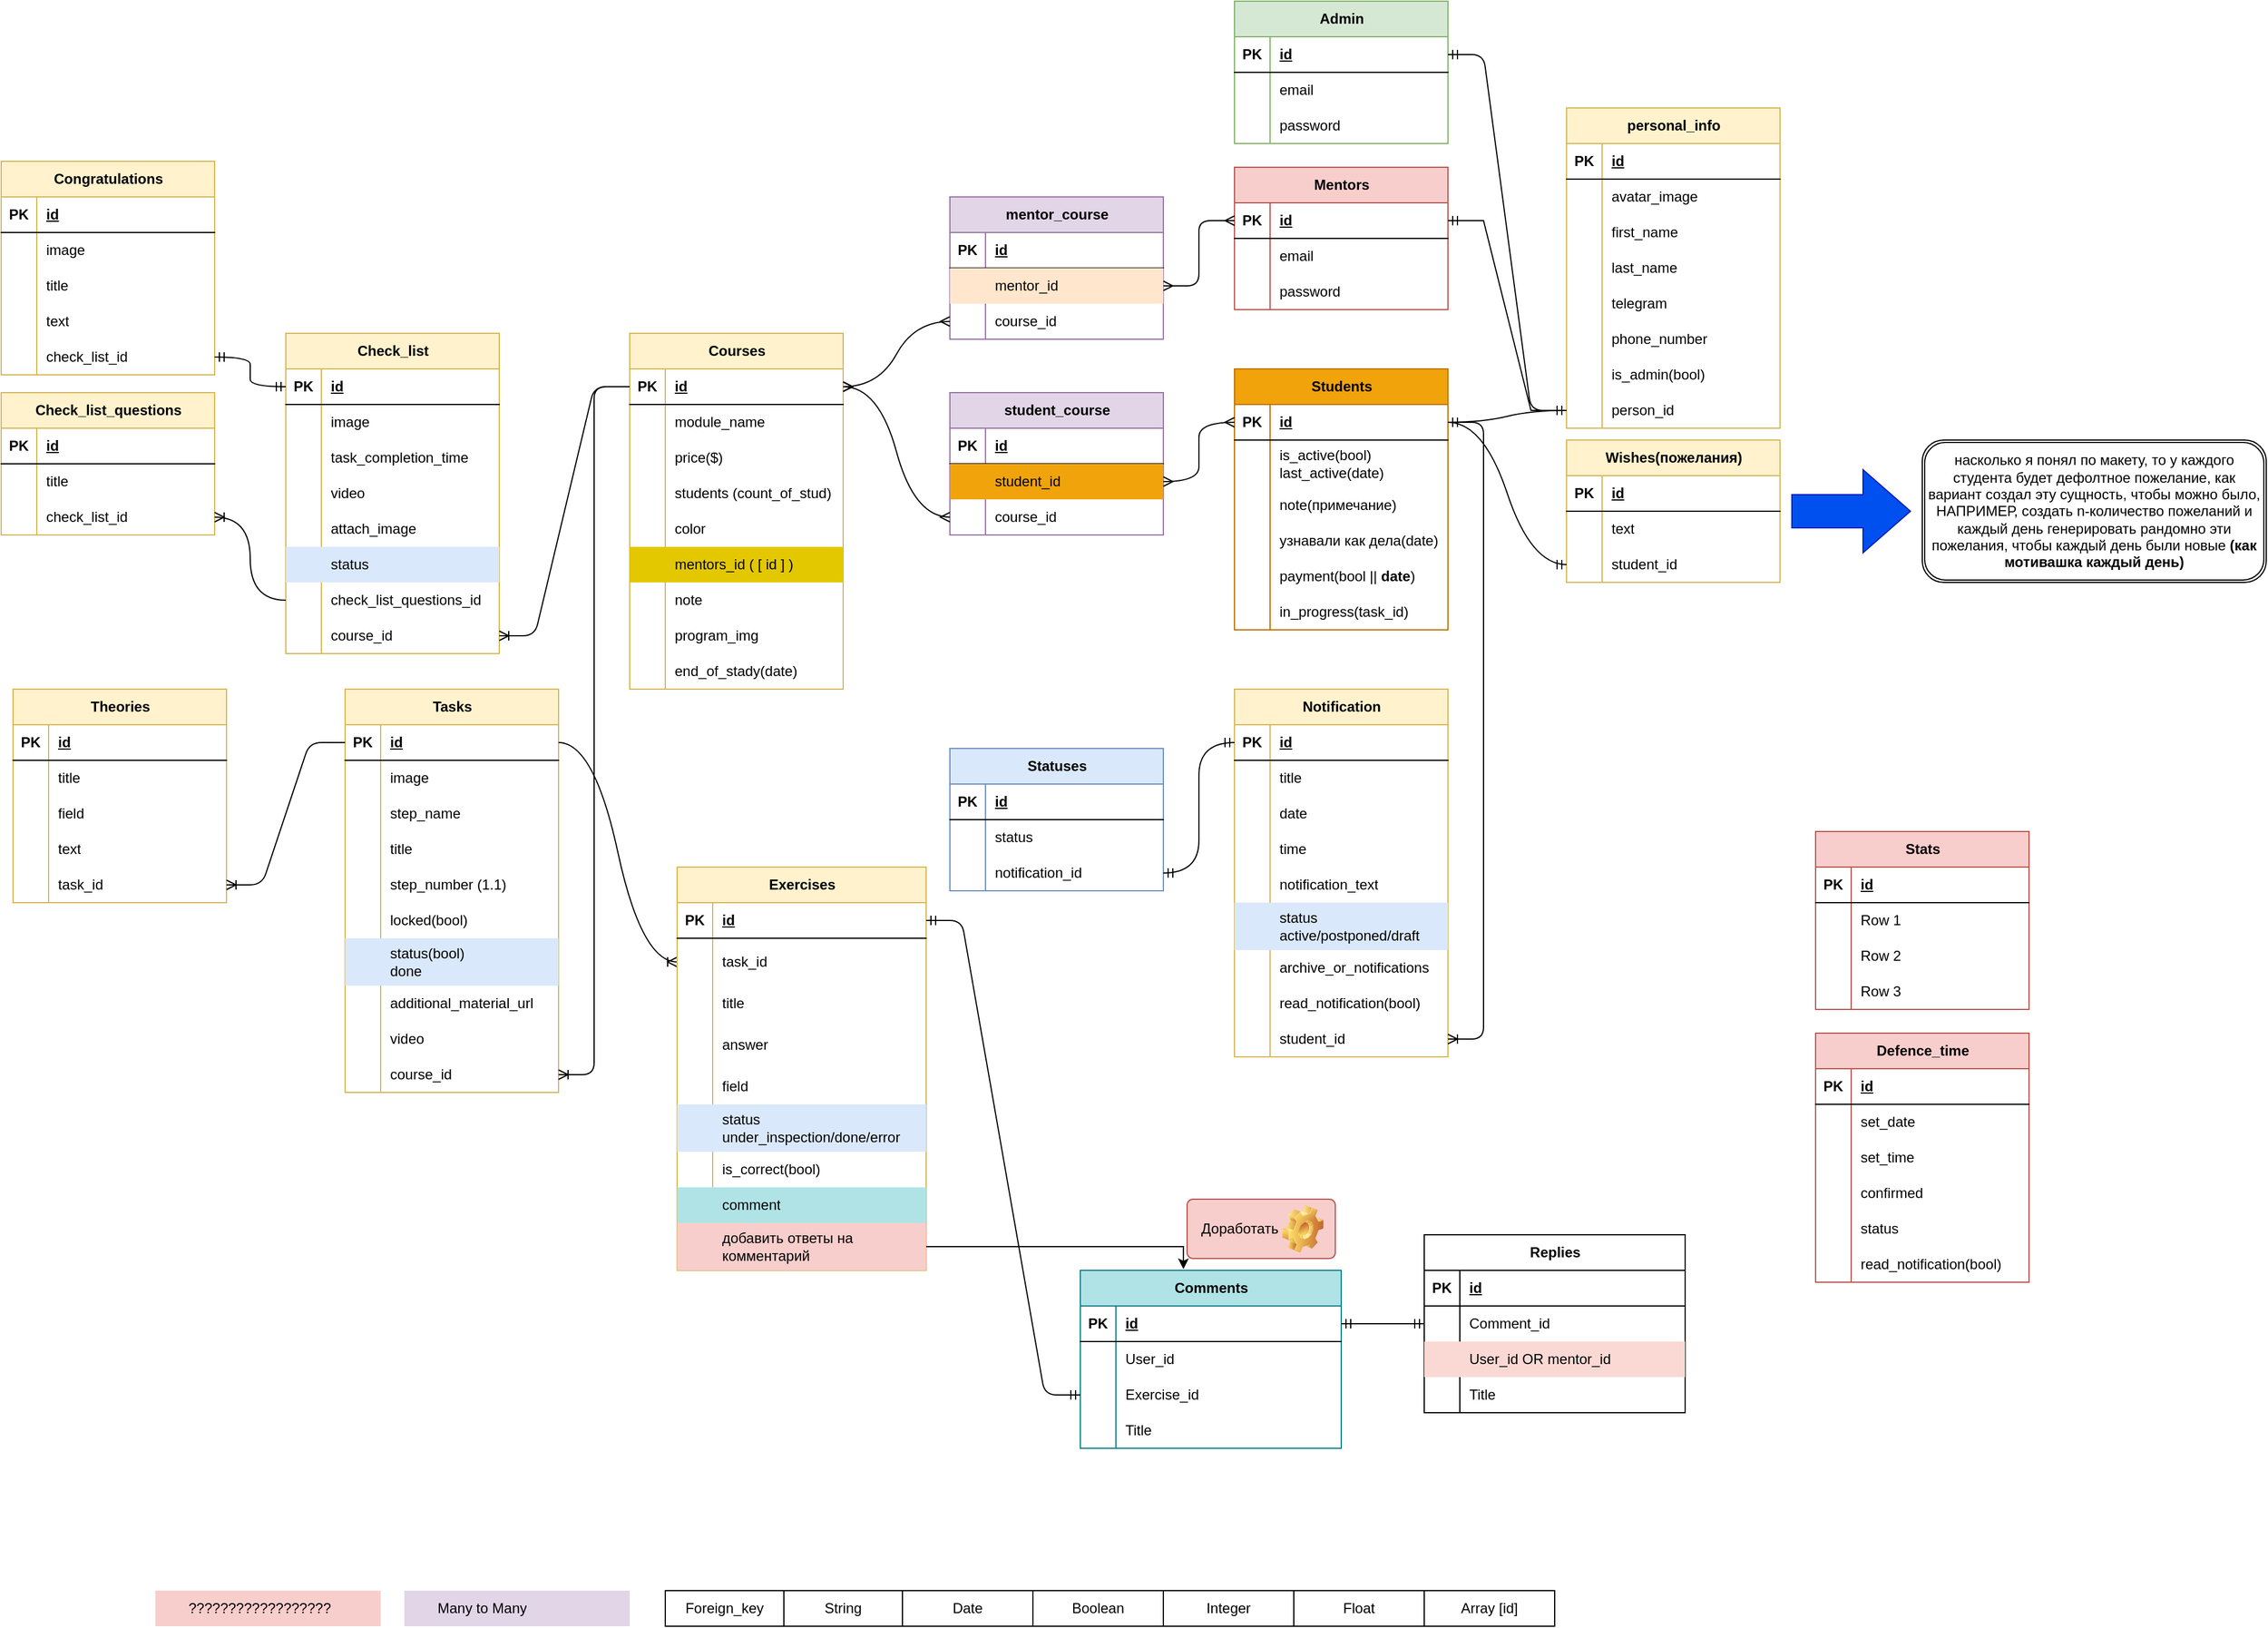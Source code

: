 <mxfile version="21.6.8" type="device">
  <diagram name="Страница — 1" id="oEFt7qezaXHKYYS5xKQD">
    <mxGraphModel dx="2133" dy="2065" grid="1" gridSize="10" guides="1" tooltips="1" connect="1" arrows="1" fold="1" page="1" pageScale="1" pageWidth="850" pageHeight="1100" math="0" shadow="0">
      <root>
        <mxCell id="0" />
        <mxCell id="1" parent="0" />
        <mxCell id="3_-JqjxhpMJ3y2wpaIf1-1" value="Students" style="shape=table;startSize=30;container=1;collapsible=1;childLayout=tableLayout;fixedRows=1;rowLines=0;fontStyle=1;align=center;resizeLast=1;html=1;fillColor=#f0a30a;strokeColor=#BD7000;fontColor=#000000;" vertex="1" parent="1">
          <mxGeometry x="390" y="20" width="180" height="220" as="geometry" />
        </mxCell>
        <mxCell id="3_-JqjxhpMJ3y2wpaIf1-2" value="" style="shape=tableRow;horizontal=0;startSize=0;swimlaneHead=0;swimlaneBody=0;fillColor=none;collapsible=0;dropTarget=0;points=[[0,0.5],[1,0.5]];portConstraint=eastwest;top=0;left=0;right=0;bottom=1;" vertex="1" parent="3_-JqjxhpMJ3y2wpaIf1-1">
          <mxGeometry y="30" width="180" height="30" as="geometry" />
        </mxCell>
        <mxCell id="3_-JqjxhpMJ3y2wpaIf1-3" value="PK" style="shape=partialRectangle;connectable=0;fillColor=none;top=0;left=0;bottom=0;right=0;fontStyle=1;overflow=hidden;whiteSpace=wrap;html=1;" vertex="1" parent="3_-JqjxhpMJ3y2wpaIf1-2">
          <mxGeometry width="30" height="30" as="geometry">
            <mxRectangle width="30" height="30" as="alternateBounds" />
          </mxGeometry>
        </mxCell>
        <mxCell id="3_-JqjxhpMJ3y2wpaIf1-4" value="id" style="shape=partialRectangle;connectable=0;fillColor=none;top=0;left=0;bottom=0;right=0;align=left;spacingLeft=6;fontStyle=5;overflow=hidden;whiteSpace=wrap;html=1;" vertex="1" parent="3_-JqjxhpMJ3y2wpaIf1-2">
          <mxGeometry x="30" width="150" height="30" as="geometry">
            <mxRectangle width="150" height="30" as="alternateBounds" />
          </mxGeometry>
        </mxCell>
        <mxCell id="3_-JqjxhpMJ3y2wpaIf1-5" value="" style="shape=tableRow;horizontal=0;startSize=0;swimlaneHead=0;swimlaneBody=0;fillColor=none;collapsible=0;dropTarget=0;points=[[0,0.5],[1,0.5]];portConstraint=eastwest;top=0;left=0;right=0;bottom=0;" vertex="1" parent="3_-JqjxhpMJ3y2wpaIf1-1">
          <mxGeometry y="60" width="180" height="40" as="geometry" />
        </mxCell>
        <mxCell id="3_-JqjxhpMJ3y2wpaIf1-6" value="" style="shape=partialRectangle;connectable=0;fillColor=none;top=0;left=0;bottom=0;right=0;editable=1;overflow=hidden;whiteSpace=wrap;html=1;" vertex="1" parent="3_-JqjxhpMJ3y2wpaIf1-5">
          <mxGeometry width="30" height="40" as="geometry">
            <mxRectangle width="30" height="40" as="alternateBounds" />
          </mxGeometry>
        </mxCell>
        <mxCell id="3_-JqjxhpMJ3y2wpaIf1-7" value="is_active(bool)&lt;br&gt;last_active(date)" style="shape=partialRectangle;connectable=0;fillColor=none;top=0;left=0;bottom=0;right=0;align=left;spacingLeft=6;overflow=hidden;whiteSpace=wrap;html=1;" vertex="1" parent="3_-JqjxhpMJ3y2wpaIf1-5">
          <mxGeometry x="30" width="150" height="40" as="geometry">
            <mxRectangle width="150" height="40" as="alternateBounds" />
          </mxGeometry>
        </mxCell>
        <mxCell id="3_-JqjxhpMJ3y2wpaIf1-8" value="" style="shape=tableRow;horizontal=0;startSize=0;swimlaneHead=0;swimlaneBody=0;fillColor=none;collapsible=0;dropTarget=0;points=[[0,0.5],[1,0.5]];portConstraint=eastwest;top=0;left=0;right=0;bottom=0;" vertex="1" parent="3_-JqjxhpMJ3y2wpaIf1-1">
          <mxGeometry y="100" width="180" height="30" as="geometry" />
        </mxCell>
        <mxCell id="3_-JqjxhpMJ3y2wpaIf1-9" value="" style="shape=partialRectangle;connectable=0;fillColor=none;top=0;left=0;bottom=0;right=0;editable=1;overflow=hidden;whiteSpace=wrap;html=1;" vertex="1" parent="3_-JqjxhpMJ3y2wpaIf1-8">
          <mxGeometry width="30" height="30" as="geometry">
            <mxRectangle width="30" height="30" as="alternateBounds" />
          </mxGeometry>
        </mxCell>
        <mxCell id="3_-JqjxhpMJ3y2wpaIf1-10" value="note(примечание)" style="shape=partialRectangle;connectable=0;fillColor=none;top=0;left=0;bottom=0;right=0;align=left;spacingLeft=6;overflow=hidden;whiteSpace=wrap;html=1;" vertex="1" parent="3_-JqjxhpMJ3y2wpaIf1-8">
          <mxGeometry x="30" width="150" height="30" as="geometry">
            <mxRectangle width="150" height="30" as="alternateBounds" />
          </mxGeometry>
        </mxCell>
        <mxCell id="3_-JqjxhpMJ3y2wpaIf1-11" value="" style="shape=tableRow;horizontal=0;startSize=0;swimlaneHead=0;swimlaneBody=0;fillColor=none;collapsible=0;dropTarget=0;points=[[0,0.5],[1,0.5]];portConstraint=eastwest;top=0;left=0;right=0;bottom=0;" vertex="1" parent="3_-JqjxhpMJ3y2wpaIf1-1">
          <mxGeometry y="130" width="180" height="30" as="geometry" />
        </mxCell>
        <mxCell id="3_-JqjxhpMJ3y2wpaIf1-12" value="" style="shape=partialRectangle;connectable=0;fillColor=none;top=0;left=0;bottom=0;right=0;editable=1;overflow=hidden;whiteSpace=wrap;html=1;" vertex="1" parent="3_-JqjxhpMJ3y2wpaIf1-11">
          <mxGeometry width="30" height="30" as="geometry">
            <mxRectangle width="30" height="30" as="alternateBounds" />
          </mxGeometry>
        </mxCell>
        <mxCell id="3_-JqjxhpMJ3y2wpaIf1-13" value="узнавали как дела(date)" style="shape=partialRectangle;connectable=0;fillColor=none;top=0;left=0;bottom=0;right=0;align=left;spacingLeft=6;overflow=hidden;whiteSpace=wrap;html=1;" vertex="1" parent="3_-JqjxhpMJ3y2wpaIf1-11">
          <mxGeometry x="30" width="150" height="30" as="geometry">
            <mxRectangle width="150" height="30" as="alternateBounds" />
          </mxGeometry>
        </mxCell>
        <mxCell id="3_-JqjxhpMJ3y2wpaIf1-122" value="" style="shape=tableRow;horizontal=0;startSize=0;swimlaneHead=0;swimlaneBody=0;fillColor=none;collapsible=0;dropTarget=0;points=[[0,0.5],[1,0.5]];portConstraint=eastwest;top=0;left=0;right=0;bottom=0;" vertex="1" parent="3_-JqjxhpMJ3y2wpaIf1-1">
          <mxGeometry y="160" width="180" height="30" as="geometry" />
        </mxCell>
        <mxCell id="3_-JqjxhpMJ3y2wpaIf1-123" value="" style="shape=partialRectangle;connectable=0;fillColor=none;top=0;left=0;bottom=0;right=0;editable=1;overflow=hidden;whiteSpace=wrap;html=1;" vertex="1" parent="3_-JqjxhpMJ3y2wpaIf1-122">
          <mxGeometry width="30" height="30" as="geometry">
            <mxRectangle width="30" height="30" as="alternateBounds" />
          </mxGeometry>
        </mxCell>
        <mxCell id="3_-JqjxhpMJ3y2wpaIf1-124" value="payment(bool || &lt;b&gt;date&lt;/b&gt;)" style="shape=partialRectangle;connectable=0;fillColor=none;top=0;left=0;bottom=0;right=0;align=left;spacingLeft=6;overflow=hidden;whiteSpace=wrap;html=1;" vertex="1" parent="3_-JqjxhpMJ3y2wpaIf1-122">
          <mxGeometry x="30" width="150" height="30" as="geometry">
            <mxRectangle width="150" height="30" as="alternateBounds" />
          </mxGeometry>
        </mxCell>
        <mxCell id="3_-JqjxhpMJ3y2wpaIf1-128" value="" style="shape=tableRow;horizontal=0;startSize=0;swimlaneHead=0;swimlaneBody=0;fillColor=none;collapsible=0;dropTarget=0;points=[[0,0.5],[1,0.5]];portConstraint=eastwest;top=0;left=0;right=0;bottom=0;" vertex="1" parent="3_-JqjxhpMJ3y2wpaIf1-1">
          <mxGeometry y="190" width="180" height="30" as="geometry" />
        </mxCell>
        <mxCell id="3_-JqjxhpMJ3y2wpaIf1-129" value="" style="shape=partialRectangle;connectable=0;fillColor=none;top=0;left=0;bottom=0;right=0;editable=1;overflow=hidden;whiteSpace=wrap;html=1;" vertex="1" parent="3_-JqjxhpMJ3y2wpaIf1-128">
          <mxGeometry width="30" height="30" as="geometry">
            <mxRectangle width="30" height="30" as="alternateBounds" />
          </mxGeometry>
        </mxCell>
        <mxCell id="3_-JqjxhpMJ3y2wpaIf1-130" value="in_progress(task_id)" style="shape=partialRectangle;connectable=0;fillColor=none;top=0;left=0;bottom=0;right=0;align=left;spacingLeft=6;overflow=hidden;whiteSpace=wrap;html=1;" vertex="1" parent="3_-JqjxhpMJ3y2wpaIf1-128">
          <mxGeometry x="30" width="150" height="30" as="geometry">
            <mxRectangle width="150" height="30" as="alternateBounds" />
          </mxGeometry>
        </mxCell>
        <mxCell id="3_-JqjxhpMJ3y2wpaIf1-14" value="Admin" style="shape=table;startSize=30;container=1;collapsible=1;childLayout=tableLayout;fixedRows=1;rowLines=0;fontStyle=1;align=center;resizeLast=1;html=1;fillColor=#d5e8d4;strokeColor=#82b366;" vertex="1" parent="1">
          <mxGeometry x="390" y="-290" width="180" height="120" as="geometry" />
        </mxCell>
        <mxCell id="3_-JqjxhpMJ3y2wpaIf1-15" value="" style="shape=tableRow;horizontal=0;startSize=0;swimlaneHead=0;swimlaneBody=0;fillColor=none;collapsible=0;dropTarget=0;points=[[0,0.5],[1,0.5]];portConstraint=eastwest;top=0;left=0;right=0;bottom=1;" vertex="1" parent="3_-JqjxhpMJ3y2wpaIf1-14">
          <mxGeometry y="30" width="180" height="30" as="geometry" />
        </mxCell>
        <mxCell id="3_-JqjxhpMJ3y2wpaIf1-16" value="PK" style="shape=partialRectangle;connectable=0;fillColor=none;top=0;left=0;bottom=0;right=0;fontStyle=1;overflow=hidden;whiteSpace=wrap;html=1;" vertex="1" parent="3_-JqjxhpMJ3y2wpaIf1-15">
          <mxGeometry width="30" height="30" as="geometry">
            <mxRectangle width="30" height="30" as="alternateBounds" />
          </mxGeometry>
        </mxCell>
        <mxCell id="3_-JqjxhpMJ3y2wpaIf1-17" value="id" style="shape=partialRectangle;connectable=0;fillColor=none;top=0;left=0;bottom=0;right=0;align=left;spacingLeft=6;fontStyle=5;overflow=hidden;whiteSpace=wrap;html=1;" vertex="1" parent="3_-JqjxhpMJ3y2wpaIf1-15">
          <mxGeometry x="30" width="150" height="30" as="geometry">
            <mxRectangle width="150" height="30" as="alternateBounds" />
          </mxGeometry>
        </mxCell>
        <mxCell id="3_-JqjxhpMJ3y2wpaIf1-24" value="" style="shape=tableRow;horizontal=0;startSize=0;swimlaneHead=0;swimlaneBody=0;fillColor=none;collapsible=0;dropTarget=0;points=[[0,0.5],[1,0.5]];portConstraint=eastwest;top=0;left=0;right=0;bottom=0;" vertex="1" parent="3_-JqjxhpMJ3y2wpaIf1-14">
          <mxGeometry y="60" width="180" height="30" as="geometry" />
        </mxCell>
        <mxCell id="3_-JqjxhpMJ3y2wpaIf1-25" value="" style="shape=partialRectangle;connectable=0;fillColor=none;top=0;left=0;bottom=0;right=0;editable=1;overflow=hidden;whiteSpace=wrap;html=1;" vertex="1" parent="3_-JqjxhpMJ3y2wpaIf1-24">
          <mxGeometry width="30" height="30" as="geometry">
            <mxRectangle width="30" height="30" as="alternateBounds" />
          </mxGeometry>
        </mxCell>
        <mxCell id="3_-JqjxhpMJ3y2wpaIf1-26" value="email" style="shape=partialRectangle;connectable=0;fillColor=none;top=0;left=0;bottom=0;right=0;align=left;spacingLeft=6;overflow=hidden;whiteSpace=wrap;html=1;" vertex="1" parent="3_-JqjxhpMJ3y2wpaIf1-24">
          <mxGeometry x="30" width="150" height="30" as="geometry">
            <mxRectangle width="150" height="30" as="alternateBounds" />
          </mxGeometry>
        </mxCell>
        <mxCell id="3_-JqjxhpMJ3y2wpaIf1-88" value="" style="shape=tableRow;horizontal=0;startSize=0;swimlaneHead=0;swimlaneBody=0;fillColor=none;collapsible=0;dropTarget=0;points=[[0,0.5],[1,0.5]];portConstraint=eastwest;top=0;left=0;right=0;bottom=0;" vertex="1" parent="3_-JqjxhpMJ3y2wpaIf1-14">
          <mxGeometry y="90" width="180" height="30" as="geometry" />
        </mxCell>
        <mxCell id="3_-JqjxhpMJ3y2wpaIf1-89" value="" style="shape=partialRectangle;connectable=0;fillColor=none;top=0;left=0;bottom=0;right=0;editable=1;overflow=hidden;whiteSpace=wrap;html=1;" vertex="1" parent="3_-JqjxhpMJ3y2wpaIf1-88">
          <mxGeometry width="30" height="30" as="geometry">
            <mxRectangle width="30" height="30" as="alternateBounds" />
          </mxGeometry>
        </mxCell>
        <mxCell id="3_-JqjxhpMJ3y2wpaIf1-90" value="password" style="shape=partialRectangle;connectable=0;fillColor=none;top=0;left=0;bottom=0;right=0;align=left;spacingLeft=6;overflow=hidden;whiteSpace=wrap;html=1;" vertex="1" parent="3_-JqjxhpMJ3y2wpaIf1-88">
          <mxGeometry x="30" width="150" height="30" as="geometry">
            <mxRectangle width="150" height="30" as="alternateBounds" />
          </mxGeometry>
        </mxCell>
        <mxCell id="3_-JqjxhpMJ3y2wpaIf1-27" value="Courses" style="shape=table;startSize=30;container=1;collapsible=1;childLayout=tableLayout;fixedRows=1;rowLines=0;fontStyle=1;align=center;resizeLast=1;html=1;fillColor=#fff2cc;strokeColor=#d6b656;" vertex="1" parent="1">
          <mxGeometry x="-120" y="-10" width="180" height="300" as="geometry" />
        </mxCell>
        <mxCell id="3_-JqjxhpMJ3y2wpaIf1-28" value="" style="shape=tableRow;horizontal=0;startSize=0;swimlaneHead=0;swimlaneBody=0;fillColor=none;collapsible=0;dropTarget=0;points=[[0,0.5],[1,0.5]];portConstraint=eastwest;top=0;left=0;right=0;bottom=1;" vertex="1" parent="3_-JqjxhpMJ3y2wpaIf1-27">
          <mxGeometry y="30" width="180" height="30" as="geometry" />
        </mxCell>
        <mxCell id="3_-JqjxhpMJ3y2wpaIf1-29" value="PK" style="shape=partialRectangle;connectable=0;fillColor=none;top=0;left=0;bottom=0;right=0;fontStyle=1;overflow=hidden;whiteSpace=wrap;html=1;" vertex="1" parent="3_-JqjxhpMJ3y2wpaIf1-28">
          <mxGeometry width="30" height="30" as="geometry">
            <mxRectangle width="30" height="30" as="alternateBounds" />
          </mxGeometry>
        </mxCell>
        <mxCell id="3_-JqjxhpMJ3y2wpaIf1-30" value="id" style="shape=partialRectangle;connectable=0;fillColor=none;top=0;left=0;bottom=0;right=0;align=left;spacingLeft=6;fontStyle=5;overflow=hidden;whiteSpace=wrap;html=1;" vertex="1" parent="3_-JqjxhpMJ3y2wpaIf1-28">
          <mxGeometry x="30" width="150" height="30" as="geometry">
            <mxRectangle width="150" height="30" as="alternateBounds" />
          </mxGeometry>
        </mxCell>
        <mxCell id="3_-JqjxhpMJ3y2wpaIf1-31" value="" style="shape=tableRow;horizontal=0;startSize=0;swimlaneHead=0;swimlaneBody=0;fillColor=none;collapsible=0;dropTarget=0;points=[[0,0.5],[1,0.5]];portConstraint=eastwest;top=0;left=0;right=0;bottom=0;" vertex="1" parent="3_-JqjxhpMJ3y2wpaIf1-27">
          <mxGeometry y="60" width="180" height="30" as="geometry" />
        </mxCell>
        <mxCell id="3_-JqjxhpMJ3y2wpaIf1-32" value="" style="shape=partialRectangle;connectable=0;fillColor=none;top=0;left=0;bottom=0;right=0;editable=1;overflow=hidden;whiteSpace=wrap;html=1;" vertex="1" parent="3_-JqjxhpMJ3y2wpaIf1-31">
          <mxGeometry width="30" height="30" as="geometry">
            <mxRectangle width="30" height="30" as="alternateBounds" />
          </mxGeometry>
        </mxCell>
        <mxCell id="3_-JqjxhpMJ3y2wpaIf1-33" value="module_name" style="shape=partialRectangle;connectable=0;fillColor=none;top=0;left=0;bottom=0;right=0;align=left;spacingLeft=6;overflow=hidden;whiteSpace=wrap;html=1;" vertex="1" parent="3_-JqjxhpMJ3y2wpaIf1-31">
          <mxGeometry x="30" width="150" height="30" as="geometry">
            <mxRectangle width="150" height="30" as="alternateBounds" />
          </mxGeometry>
        </mxCell>
        <mxCell id="3_-JqjxhpMJ3y2wpaIf1-34" value="" style="shape=tableRow;horizontal=0;startSize=0;swimlaneHead=0;swimlaneBody=0;fillColor=none;collapsible=0;dropTarget=0;points=[[0,0.5],[1,0.5]];portConstraint=eastwest;top=0;left=0;right=0;bottom=0;" vertex="1" parent="3_-JqjxhpMJ3y2wpaIf1-27">
          <mxGeometry y="90" width="180" height="30" as="geometry" />
        </mxCell>
        <mxCell id="3_-JqjxhpMJ3y2wpaIf1-35" value="" style="shape=partialRectangle;connectable=0;fillColor=none;top=0;left=0;bottom=0;right=0;editable=1;overflow=hidden;whiteSpace=wrap;html=1;" vertex="1" parent="3_-JqjxhpMJ3y2wpaIf1-34">
          <mxGeometry width="30" height="30" as="geometry">
            <mxRectangle width="30" height="30" as="alternateBounds" />
          </mxGeometry>
        </mxCell>
        <mxCell id="3_-JqjxhpMJ3y2wpaIf1-36" value="price($)" style="shape=partialRectangle;connectable=0;fillColor=none;top=0;left=0;bottom=0;right=0;align=left;spacingLeft=6;overflow=hidden;whiteSpace=wrap;html=1;" vertex="1" parent="3_-JqjxhpMJ3y2wpaIf1-34">
          <mxGeometry x="30" width="150" height="30" as="geometry">
            <mxRectangle width="150" height="30" as="alternateBounds" />
          </mxGeometry>
        </mxCell>
        <mxCell id="3_-JqjxhpMJ3y2wpaIf1-37" value="" style="shape=tableRow;horizontal=0;startSize=0;swimlaneHead=0;swimlaneBody=0;fillColor=none;collapsible=0;dropTarget=0;points=[[0,0.5],[1,0.5]];portConstraint=eastwest;top=0;left=0;right=0;bottom=0;" vertex="1" parent="3_-JqjxhpMJ3y2wpaIf1-27">
          <mxGeometry y="120" width="180" height="30" as="geometry" />
        </mxCell>
        <mxCell id="3_-JqjxhpMJ3y2wpaIf1-38" value="" style="shape=partialRectangle;connectable=0;fillColor=none;top=0;left=0;bottom=0;right=0;editable=1;overflow=hidden;whiteSpace=wrap;html=1;" vertex="1" parent="3_-JqjxhpMJ3y2wpaIf1-37">
          <mxGeometry width="30" height="30" as="geometry">
            <mxRectangle width="30" height="30" as="alternateBounds" />
          </mxGeometry>
        </mxCell>
        <mxCell id="3_-JqjxhpMJ3y2wpaIf1-39" value="students (count_of_stud)" style="shape=partialRectangle;connectable=0;fillColor=none;top=0;left=0;bottom=0;right=0;align=left;spacingLeft=6;overflow=hidden;whiteSpace=wrap;html=1;" vertex="1" parent="3_-JqjxhpMJ3y2wpaIf1-37">
          <mxGeometry x="30" width="150" height="30" as="geometry">
            <mxRectangle width="150" height="30" as="alternateBounds" />
          </mxGeometry>
        </mxCell>
        <mxCell id="3_-JqjxhpMJ3y2wpaIf1-91" value="" style="shape=tableRow;horizontal=0;startSize=0;swimlaneHead=0;swimlaneBody=0;fillColor=none;collapsible=0;dropTarget=0;points=[[0,0.5],[1,0.5]];portConstraint=eastwest;top=0;left=0;right=0;bottom=0;" vertex="1" parent="3_-JqjxhpMJ3y2wpaIf1-27">
          <mxGeometry y="150" width="180" height="30" as="geometry" />
        </mxCell>
        <mxCell id="3_-JqjxhpMJ3y2wpaIf1-92" value="" style="shape=partialRectangle;connectable=0;fillColor=none;top=0;left=0;bottom=0;right=0;editable=1;overflow=hidden;whiteSpace=wrap;html=1;" vertex="1" parent="3_-JqjxhpMJ3y2wpaIf1-91">
          <mxGeometry width="30" height="30" as="geometry">
            <mxRectangle width="30" height="30" as="alternateBounds" />
          </mxGeometry>
        </mxCell>
        <mxCell id="3_-JqjxhpMJ3y2wpaIf1-93" value="color" style="shape=partialRectangle;connectable=0;fillColor=none;top=0;left=0;bottom=0;right=0;align=left;spacingLeft=6;overflow=hidden;whiteSpace=wrap;html=1;" vertex="1" parent="3_-JqjxhpMJ3y2wpaIf1-91">
          <mxGeometry x="30" width="150" height="30" as="geometry">
            <mxRectangle width="150" height="30" as="alternateBounds" />
          </mxGeometry>
        </mxCell>
        <mxCell id="3_-JqjxhpMJ3y2wpaIf1-150" value="" style="shape=tableRow;horizontal=0;startSize=0;swimlaneHead=0;swimlaneBody=0;fillColor=#e3c800;collapsible=0;dropTarget=0;points=[[0,0.5],[1,0.5]];portConstraint=eastwest;top=0;left=0;right=0;bottom=0;fontColor=#000000;strokeColor=#B09500;" vertex="1" parent="3_-JqjxhpMJ3y2wpaIf1-27">
          <mxGeometry y="180" width="180" height="30" as="geometry" />
        </mxCell>
        <mxCell id="3_-JqjxhpMJ3y2wpaIf1-151" value="" style="shape=partialRectangle;connectable=0;fillColor=none;top=0;left=0;bottom=0;right=0;editable=1;overflow=hidden;whiteSpace=wrap;html=1;" vertex="1" parent="3_-JqjxhpMJ3y2wpaIf1-150">
          <mxGeometry width="30" height="30" as="geometry">
            <mxRectangle width="30" height="30" as="alternateBounds" />
          </mxGeometry>
        </mxCell>
        <mxCell id="3_-JqjxhpMJ3y2wpaIf1-152" value="mentors_id ( [ id ] )" style="shape=partialRectangle;connectable=0;fillColor=none;top=0;left=0;bottom=0;right=0;align=left;spacingLeft=6;overflow=hidden;whiteSpace=wrap;html=1;" vertex="1" parent="3_-JqjxhpMJ3y2wpaIf1-150">
          <mxGeometry x="30" width="150" height="30" as="geometry">
            <mxRectangle width="150" height="30" as="alternateBounds" />
          </mxGeometry>
        </mxCell>
        <mxCell id="3_-JqjxhpMJ3y2wpaIf1-153" value="" style="shape=tableRow;horizontal=0;startSize=0;swimlaneHead=0;swimlaneBody=0;fillColor=none;collapsible=0;dropTarget=0;points=[[0,0.5],[1,0.5]];portConstraint=eastwest;top=0;left=0;right=0;bottom=0;" vertex="1" parent="3_-JqjxhpMJ3y2wpaIf1-27">
          <mxGeometry y="210" width="180" height="30" as="geometry" />
        </mxCell>
        <mxCell id="3_-JqjxhpMJ3y2wpaIf1-154" value="" style="shape=partialRectangle;connectable=0;fillColor=none;top=0;left=0;bottom=0;right=0;editable=1;overflow=hidden;whiteSpace=wrap;html=1;" vertex="1" parent="3_-JqjxhpMJ3y2wpaIf1-153">
          <mxGeometry width="30" height="30" as="geometry">
            <mxRectangle width="30" height="30" as="alternateBounds" />
          </mxGeometry>
        </mxCell>
        <mxCell id="3_-JqjxhpMJ3y2wpaIf1-155" value="note" style="shape=partialRectangle;connectable=0;fillColor=none;top=0;left=0;bottom=0;right=0;align=left;spacingLeft=6;overflow=hidden;whiteSpace=wrap;html=1;" vertex="1" parent="3_-JqjxhpMJ3y2wpaIf1-153">
          <mxGeometry x="30" width="150" height="30" as="geometry">
            <mxRectangle width="150" height="30" as="alternateBounds" />
          </mxGeometry>
        </mxCell>
        <mxCell id="3_-JqjxhpMJ3y2wpaIf1-156" value="" style="shape=tableRow;horizontal=0;startSize=0;swimlaneHead=0;swimlaneBody=0;fillColor=none;collapsible=0;dropTarget=0;points=[[0,0.5],[1,0.5]];portConstraint=eastwest;top=0;left=0;right=0;bottom=0;" vertex="1" parent="3_-JqjxhpMJ3y2wpaIf1-27">
          <mxGeometry y="240" width="180" height="30" as="geometry" />
        </mxCell>
        <mxCell id="3_-JqjxhpMJ3y2wpaIf1-157" value="" style="shape=partialRectangle;connectable=0;fillColor=none;top=0;left=0;bottom=0;right=0;editable=1;overflow=hidden;whiteSpace=wrap;html=1;" vertex="1" parent="3_-JqjxhpMJ3y2wpaIf1-156">
          <mxGeometry width="30" height="30" as="geometry">
            <mxRectangle width="30" height="30" as="alternateBounds" />
          </mxGeometry>
        </mxCell>
        <mxCell id="3_-JqjxhpMJ3y2wpaIf1-158" value="program_img" style="shape=partialRectangle;connectable=0;fillColor=none;top=0;left=0;bottom=0;right=0;align=left;spacingLeft=6;overflow=hidden;whiteSpace=wrap;html=1;" vertex="1" parent="3_-JqjxhpMJ3y2wpaIf1-156">
          <mxGeometry x="30" width="150" height="30" as="geometry">
            <mxRectangle width="150" height="30" as="alternateBounds" />
          </mxGeometry>
        </mxCell>
        <mxCell id="3_-JqjxhpMJ3y2wpaIf1-220" value="" style="shape=tableRow;horizontal=0;startSize=0;swimlaneHead=0;swimlaneBody=0;fillColor=none;collapsible=0;dropTarget=0;points=[[0,0.5],[1,0.5]];portConstraint=eastwest;top=0;left=0;right=0;bottom=0;" vertex="1" parent="3_-JqjxhpMJ3y2wpaIf1-27">
          <mxGeometry y="270" width="180" height="30" as="geometry" />
        </mxCell>
        <mxCell id="3_-JqjxhpMJ3y2wpaIf1-221" value="" style="shape=partialRectangle;connectable=0;fillColor=none;top=0;left=0;bottom=0;right=0;editable=1;overflow=hidden;whiteSpace=wrap;html=1;" vertex="1" parent="3_-JqjxhpMJ3y2wpaIf1-220">
          <mxGeometry width="30" height="30" as="geometry">
            <mxRectangle width="30" height="30" as="alternateBounds" />
          </mxGeometry>
        </mxCell>
        <mxCell id="3_-JqjxhpMJ3y2wpaIf1-222" value="end_of_stady(date)" style="shape=partialRectangle;connectable=0;fillColor=none;top=0;left=0;bottom=0;right=0;align=left;spacingLeft=6;overflow=hidden;whiteSpace=wrap;html=1;" vertex="1" parent="3_-JqjxhpMJ3y2wpaIf1-220">
          <mxGeometry x="30" width="150" height="30" as="geometry">
            <mxRectangle width="150" height="30" as="alternateBounds" />
          </mxGeometry>
        </mxCell>
        <mxCell id="3_-JqjxhpMJ3y2wpaIf1-40" value="Stats" style="shape=table;startSize=30;container=1;collapsible=1;childLayout=tableLayout;fixedRows=1;rowLines=0;fontStyle=1;align=center;resizeLast=1;html=1;fillColor=#f8cecc;strokeColor=#b85450;" vertex="1" parent="1">
          <mxGeometry x="880" y="410" width="180" height="150" as="geometry" />
        </mxCell>
        <mxCell id="3_-JqjxhpMJ3y2wpaIf1-41" value="" style="shape=tableRow;horizontal=0;startSize=0;swimlaneHead=0;swimlaneBody=0;fillColor=none;collapsible=0;dropTarget=0;points=[[0,0.5],[1,0.5]];portConstraint=eastwest;top=0;left=0;right=0;bottom=1;" vertex="1" parent="3_-JqjxhpMJ3y2wpaIf1-40">
          <mxGeometry y="30" width="180" height="30" as="geometry" />
        </mxCell>
        <mxCell id="3_-JqjxhpMJ3y2wpaIf1-42" value="PK" style="shape=partialRectangle;connectable=0;fillColor=none;top=0;left=0;bottom=0;right=0;fontStyle=1;overflow=hidden;whiteSpace=wrap;html=1;" vertex="1" parent="3_-JqjxhpMJ3y2wpaIf1-41">
          <mxGeometry width="30" height="30" as="geometry">
            <mxRectangle width="30" height="30" as="alternateBounds" />
          </mxGeometry>
        </mxCell>
        <mxCell id="3_-JqjxhpMJ3y2wpaIf1-43" value="id" style="shape=partialRectangle;connectable=0;fillColor=none;top=0;left=0;bottom=0;right=0;align=left;spacingLeft=6;fontStyle=5;overflow=hidden;whiteSpace=wrap;html=1;" vertex="1" parent="3_-JqjxhpMJ3y2wpaIf1-41">
          <mxGeometry x="30" width="150" height="30" as="geometry">
            <mxRectangle width="150" height="30" as="alternateBounds" />
          </mxGeometry>
        </mxCell>
        <mxCell id="3_-JqjxhpMJ3y2wpaIf1-44" value="" style="shape=tableRow;horizontal=0;startSize=0;swimlaneHead=0;swimlaneBody=0;fillColor=none;collapsible=0;dropTarget=0;points=[[0,0.5],[1,0.5]];portConstraint=eastwest;top=0;left=0;right=0;bottom=0;" vertex="1" parent="3_-JqjxhpMJ3y2wpaIf1-40">
          <mxGeometry y="60" width="180" height="30" as="geometry" />
        </mxCell>
        <mxCell id="3_-JqjxhpMJ3y2wpaIf1-45" value="" style="shape=partialRectangle;connectable=0;fillColor=none;top=0;left=0;bottom=0;right=0;editable=1;overflow=hidden;whiteSpace=wrap;html=1;" vertex="1" parent="3_-JqjxhpMJ3y2wpaIf1-44">
          <mxGeometry width="30" height="30" as="geometry">
            <mxRectangle width="30" height="30" as="alternateBounds" />
          </mxGeometry>
        </mxCell>
        <mxCell id="3_-JqjxhpMJ3y2wpaIf1-46" value="Row 1" style="shape=partialRectangle;connectable=0;fillColor=none;top=0;left=0;bottom=0;right=0;align=left;spacingLeft=6;overflow=hidden;whiteSpace=wrap;html=1;" vertex="1" parent="3_-JqjxhpMJ3y2wpaIf1-44">
          <mxGeometry x="30" width="150" height="30" as="geometry">
            <mxRectangle width="150" height="30" as="alternateBounds" />
          </mxGeometry>
        </mxCell>
        <mxCell id="3_-JqjxhpMJ3y2wpaIf1-47" value="" style="shape=tableRow;horizontal=0;startSize=0;swimlaneHead=0;swimlaneBody=0;fillColor=none;collapsible=0;dropTarget=0;points=[[0,0.5],[1,0.5]];portConstraint=eastwest;top=0;left=0;right=0;bottom=0;" vertex="1" parent="3_-JqjxhpMJ3y2wpaIf1-40">
          <mxGeometry y="90" width="180" height="30" as="geometry" />
        </mxCell>
        <mxCell id="3_-JqjxhpMJ3y2wpaIf1-48" value="" style="shape=partialRectangle;connectable=0;fillColor=none;top=0;left=0;bottom=0;right=0;editable=1;overflow=hidden;whiteSpace=wrap;html=1;" vertex="1" parent="3_-JqjxhpMJ3y2wpaIf1-47">
          <mxGeometry width="30" height="30" as="geometry">
            <mxRectangle width="30" height="30" as="alternateBounds" />
          </mxGeometry>
        </mxCell>
        <mxCell id="3_-JqjxhpMJ3y2wpaIf1-49" value="Row 2" style="shape=partialRectangle;connectable=0;fillColor=none;top=0;left=0;bottom=0;right=0;align=left;spacingLeft=6;overflow=hidden;whiteSpace=wrap;html=1;" vertex="1" parent="3_-JqjxhpMJ3y2wpaIf1-47">
          <mxGeometry x="30" width="150" height="30" as="geometry">
            <mxRectangle width="150" height="30" as="alternateBounds" />
          </mxGeometry>
        </mxCell>
        <mxCell id="3_-JqjxhpMJ3y2wpaIf1-50" value="" style="shape=tableRow;horizontal=0;startSize=0;swimlaneHead=0;swimlaneBody=0;fillColor=none;collapsible=0;dropTarget=0;points=[[0,0.5],[1,0.5]];portConstraint=eastwest;top=0;left=0;right=0;bottom=0;" vertex="1" parent="3_-JqjxhpMJ3y2wpaIf1-40">
          <mxGeometry y="120" width="180" height="30" as="geometry" />
        </mxCell>
        <mxCell id="3_-JqjxhpMJ3y2wpaIf1-51" value="" style="shape=partialRectangle;connectable=0;fillColor=none;top=0;left=0;bottom=0;right=0;editable=1;overflow=hidden;whiteSpace=wrap;html=1;" vertex="1" parent="3_-JqjxhpMJ3y2wpaIf1-50">
          <mxGeometry width="30" height="30" as="geometry">
            <mxRectangle width="30" height="30" as="alternateBounds" />
          </mxGeometry>
        </mxCell>
        <mxCell id="3_-JqjxhpMJ3y2wpaIf1-52" value="Row 3" style="shape=partialRectangle;connectable=0;fillColor=none;top=0;left=0;bottom=0;right=0;align=left;spacingLeft=6;overflow=hidden;whiteSpace=wrap;html=1;" vertex="1" parent="3_-JqjxhpMJ3y2wpaIf1-50">
          <mxGeometry x="30" width="150" height="30" as="geometry">
            <mxRectangle width="150" height="30" as="alternateBounds" />
          </mxGeometry>
        </mxCell>
        <mxCell id="3_-JqjxhpMJ3y2wpaIf1-66" value="personal_info" style="shape=table;startSize=30;container=1;collapsible=1;childLayout=tableLayout;fixedRows=1;rowLines=0;fontStyle=1;align=center;resizeLast=1;html=1;fillColor=#fff2cc;strokeColor=#d6b656;" vertex="1" parent="1">
          <mxGeometry x="670" y="-200" width="180" height="270" as="geometry" />
        </mxCell>
        <mxCell id="3_-JqjxhpMJ3y2wpaIf1-67" value="" style="shape=tableRow;horizontal=0;startSize=0;swimlaneHead=0;swimlaneBody=0;fillColor=none;collapsible=0;dropTarget=0;points=[[0,0.5],[1,0.5]];portConstraint=eastwest;top=0;left=0;right=0;bottom=1;" vertex="1" parent="3_-JqjxhpMJ3y2wpaIf1-66">
          <mxGeometry y="30" width="180" height="30" as="geometry" />
        </mxCell>
        <mxCell id="3_-JqjxhpMJ3y2wpaIf1-68" value="PK" style="shape=partialRectangle;connectable=0;fillColor=none;top=0;left=0;bottom=0;right=0;fontStyle=1;overflow=hidden;whiteSpace=wrap;html=1;" vertex="1" parent="3_-JqjxhpMJ3y2wpaIf1-67">
          <mxGeometry width="30" height="30" as="geometry">
            <mxRectangle width="30" height="30" as="alternateBounds" />
          </mxGeometry>
        </mxCell>
        <mxCell id="3_-JqjxhpMJ3y2wpaIf1-69" value="id" style="shape=partialRectangle;connectable=0;fillColor=none;top=0;left=0;bottom=0;right=0;align=left;spacingLeft=6;fontStyle=5;overflow=hidden;whiteSpace=wrap;html=1;" vertex="1" parent="3_-JqjxhpMJ3y2wpaIf1-67">
          <mxGeometry x="30" width="150" height="30" as="geometry">
            <mxRectangle width="150" height="30" as="alternateBounds" />
          </mxGeometry>
        </mxCell>
        <mxCell id="3_-JqjxhpMJ3y2wpaIf1-70" value="" style="shape=tableRow;horizontal=0;startSize=0;swimlaneHead=0;swimlaneBody=0;fillColor=none;collapsible=0;dropTarget=0;points=[[0,0.5],[1,0.5]];portConstraint=eastwest;top=0;left=0;right=0;bottom=0;" vertex="1" parent="3_-JqjxhpMJ3y2wpaIf1-66">
          <mxGeometry y="60" width="180" height="30" as="geometry" />
        </mxCell>
        <mxCell id="3_-JqjxhpMJ3y2wpaIf1-71" value="" style="shape=partialRectangle;connectable=0;fillColor=none;top=0;left=0;bottom=0;right=0;editable=1;overflow=hidden;whiteSpace=wrap;html=1;" vertex="1" parent="3_-JqjxhpMJ3y2wpaIf1-70">
          <mxGeometry width="30" height="30" as="geometry">
            <mxRectangle width="30" height="30" as="alternateBounds" />
          </mxGeometry>
        </mxCell>
        <mxCell id="3_-JqjxhpMJ3y2wpaIf1-72" value="avatar_image" style="shape=partialRectangle;connectable=0;fillColor=none;top=0;left=0;bottom=0;right=0;align=left;spacingLeft=6;overflow=hidden;whiteSpace=wrap;html=1;" vertex="1" parent="3_-JqjxhpMJ3y2wpaIf1-70">
          <mxGeometry x="30" width="150" height="30" as="geometry">
            <mxRectangle width="150" height="30" as="alternateBounds" />
          </mxGeometry>
        </mxCell>
        <mxCell id="3_-JqjxhpMJ3y2wpaIf1-73" value="" style="shape=tableRow;horizontal=0;startSize=0;swimlaneHead=0;swimlaneBody=0;fillColor=none;collapsible=0;dropTarget=0;points=[[0,0.5],[1,0.5]];portConstraint=eastwest;top=0;left=0;right=0;bottom=0;" vertex="1" parent="3_-JqjxhpMJ3y2wpaIf1-66">
          <mxGeometry y="90" width="180" height="30" as="geometry" />
        </mxCell>
        <mxCell id="3_-JqjxhpMJ3y2wpaIf1-74" value="" style="shape=partialRectangle;connectable=0;fillColor=none;top=0;left=0;bottom=0;right=0;editable=1;overflow=hidden;whiteSpace=wrap;html=1;" vertex="1" parent="3_-JqjxhpMJ3y2wpaIf1-73">
          <mxGeometry width="30" height="30" as="geometry">
            <mxRectangle width="30" height="30" as="alternateBounds" />
          </mxGeometry>
        </mxCell>
        <mxCell id="3_-JqjxhpMJ3y2wpaIf1-75" value="first_name" style="shape=partialRectangle;connectable=0;fillColor=none;top=0;left=0;bottom=0;right=0;align=left;spacingLeft=6;overflow=hidden;whiteSpace=wrap;html=1;" vertex="1" parent="3_-JqjxhpMJ3y2wpaIf1-73">
          <mxGeometry x="30" width="150" height="30" as="geometry">
            <mxRectangle width="150" height="30" as="alternateBounds" />
          </mxGeometry>
        </mxCell>
        <mxCell id="3_-JqjxhpMJ3y2wpaIf1-76" value="" style="shape=tableRow;horizontal=0;startSize=0;swimlaneHead=0;swimlaneBody=0;fillColor=none;collapsible=0;dropTarget=0;points=[[0,0.5],[1,0.5]];portConstraint=eastwest;top=0;left=0;right=0;bottom=0;" vertex="1" parent="3_-JqjxhpMJ3y2wpaIf1-66">
          <mxGeometry y="120" width="180" height="30" as="geometry" />
        </mxCell>
        <mxCell id="3_-JqjxhpMJ3y2wpaIf1-77" value="" style="shape=partialRectangle;connectable=0;fillColor=none;top=0;left=0;bottom=0;right=0;editable=1;overflow=hidden;whiteSpace=wrap;html=1;" vertex="1" parent="3_-JqjxhpMJ3y2wpaIf1-76">
          <mxGeometry width="30" height="30" as="geometry">
            <mxRectangle width="30" height="30" as="alternateBounds" />
          </mxGeometry>
        </mxCell>
        <mxCell id="3_-JqjxhpMJ3y2wpaIf1-78" value="last_name" style="shape=partialRectangle;connectable=0;fillColor=none;top=0;left=0;bottom=0;right=0;align=left;spacingLeft=6;overflow=hidden;whiteSpace=wrap;html=1;" vertex="1" parent="3_-JqjxhpMJ3y2wpaIf1-76">
          <mxGeometry x="30" width="150" height="30" as="geometry">
            <mxRectangle width="150" height="30" as="alternateBounds" />
          </mxGeometry>
        </mxCell>
        <mxCell id="3_-JqjxhpMJ3y2wpaIf1-100" value="" style="shape=tableRow;horizontal=0;startSize=0;swimlaneHead=0;swimlaneBody=0;fillColor=none;collapsible=0;dropTarget=0;points=[[0,0.5],[1,0.5]];portConstraint=eastwest;top=0;left=0;right=0;bottom=0;" vertex="1" parent="3_-JqjxhpMJ3y2wpaIf1-66">
          <mxGeometry y="150" width="180" height="30" as="geometry" />
        </mxCell>
        <mxCell id="3_-JqjxhpMJ3y2wpaIf1-101" value="" style="shape=partialRectangle;connectable=0;fillColor=none;top=0;left=0;bottom=0;right=0;editable=1;overflow=hidden;whiteSpace=wrap;html=1;" vertex="1" parent="3_-JqjxhpMJ3y2wpaIf1-100">
          <mxGeometry width="30" height="30" as="geometry">
            <mxRectangle width="30" height="30" as="alternateBounds" />
          </mxGeometry>
        </mxCell>
        <mxCell id="3_-JqjxhpMJ3y2wpaIf1-102" value="telegram" style="shape=partialRectangle;connectable=0;fillColor=none;top=0;left=0;bottom=0;right=0;align=left;spacingLeft=6;overflow=hidden;whiteSpace=wrap;html=1;" vertex="1" parent="3_-JqjxhpMJ3y2wpaIf1-100">
          <mxGeometry x="30" width="150" height="30" as="geometry">
            <mxRectangle width="150" height="30" as="alternateBounds" />
          </mxGeometry>
        </mxCell>
        <mxCell id="3_-JqjxhpMJ3y2wpaIf1-103" value="" style="shape=tableRow;horizontal=0;startSize=0;swimlaneHead=0;swimlaneBody=0;fillColor=none;collapsible=0;dropTarget=0;points=[[0,0.5],[1,0.5]];portConstraint=eastwest;top=0;left=0;right=0;bottom=0;" vertex="1" parent="3_-JqjxhpMJ3y2wpaIf1-66">
          <mxGeometry y="180" width="180" height="30" as="geometry" />
        </mxCell>
        <mxCell id="3_-JqjxhpMJ3y2wpaIf1-104" value="" style="shape=partialRectangle;connectable=0;fillColor=none;top=0;left=0;bottom=0;right=0;editable=1;overflow=hidden;whiteSpace=wrap;html=1;" vertex="1" parent="3_-JqjxhpMJ3y2wpaIf1-103">
          <mxGeometry width="30" height="30" as="geometry">
            <mxRectangle width="30" height="30" as="alternateBounds" />
          </mxGeometry>
        </mxCell>
        <mxCell id="3_-JqjxhpMJ3y2wpaIf1-105" value="phone_number" style="shape=partialRectangle;connectable=0;fillColor=none;top=0;left=0;bottom=0;right=0;align=left;spacingLeft=6;overflow=hidden;whiteSpace=wrap;html=1;" vertex="1" parent="3_-JqjxhpMJ3y2wpaIf1-103">
          <mxGeometry x="30" width="150" height="30" as="geometry">
            <mxRectangle width="150" height="30" as="alternateBounds" />
          </mxGeometry>
        </mxCell>
        <mxCell id="3_-JqjxhpMJ3y2wpaIf1-106" value="" style="shape=tableRow;horizontal=0;startSize=0;swimlaneHead=0;swimlaneBody=0;fillColor=none;collapsible=0;dropTarget=0;points=[[0,0.5],[1,0.5]];portConstraint=eastwest;top=0;left=0;right=0;bottom=0;" vertex="1" parent="3_-JqjxhpMJ3y2wpaIf1-66">
          <mxGeometry y="210" width="180" height="30" as="geometry" />
        </mxCell>
        <mxCell id="3_-JqjxhpMJ3y2wpaIf1-107" value="" style="shape=partialRectangle;connectable=0;fillColor=none;top=0;left=0;bottom=0;right=0;editable=1;overflow=hidden;whiteSpace=wrap;html=1;" vertex="1" parent="3_-JqjxhpMJ3y2wpaIf1-106">
          <mxGeometry width="30" height="30" as="geometry">
            <mxRectangle width="30" height="30" as="alternateBounds" />
          </mxGeometry>
        </mxCell>
        <mxCell id="3_-JqjxhpMJ3y2wpaIf1-108" value="is_admin(bool)" style="shape=partialRectangle;connectable=0;fillColor=none;top=0;left=0;bottom=0;right=0;align=left;spacingLeft=6;overflow=hidden;whiteSpace=wrap;html=1;" vertex="1" parent="3_-JqjxhpMJ3y2wpaIf1-106">
          <mxGeometry x="30" width="150" height="30" as="geometry">
            <mxRectangle width="150" height="30" as="alternateBounds" />
          </mxGeometry>
        </mxCell>
        <mxCell id="3_-JqjxhpMJ3y2wpaIf1-368" value="" style="shape=tableRow;horizontal=0;startSize=0;swimlaneHead=0;swimlaneBody=0;fillColor=none;collapsible=0;dropTarget=0;points=[[0,0.5],[1,0.5]];portConstraint=eastwest;top=0;left=0;right=0;bottom=0;" vertex="1" parent="3_-JqjxhpMJ3y2wpaIf1-66">
          <mxGeometry y="240" width="180" height="30" as="geometry" />
        </mxCell>
        <mxCell id="3_-JqjxhpMJ3y2wpaIf1-369" value="" style="shape=partialRectangle;connectable=0;fillColor=none;top=0;left=0;bottom=0;right=0;editable=1;overflow=hidden;whiteSpace=wrap;html=1;" vertex="1" parent="3_-JqjxhpMJ3y2wpaIf1-368">
          <mxGeometry width="30" height="30" as="geometry">
            <mxRectangle width="30" height="30" as="alternateBounds" />
          </mxGeometry>
        </mxCell>
        <mxCell id="3_-JqjxhpMJ3y2wpaIf1-370" value="person_id" style="shape=partialRectangle;connectable=0;fillColor=none;top=0;left=0;bottom=0;right=0;align=left;spacingLeft=6;overflow=hidden;whiteSpace=wrap;html=1;" vertex="1" parent="3_-JqjxhpMJ3y2wpaIf1-368">
          <mxGeometry x="30" width="150" height="30" as="geometry">
            <mxRectangle width="150" height="30" as="alternateBounds" />
          </mxGeometry>
        </mxCell>
        <mxCell id="3_-JqjxhpMJ3y2wpaIf1-109" value="Mentors" style="shape=table;startSize=30;container=1;collapsible=1;childLayout=tableLayout;fixedRows=1;rowLines=0;fontStyle=1;align=center;resizeLast=1;html=1;fillColor=#f8cecc;strokeColor=#b85450;" vertex="1" parent="1">
          <mxGeometry x="390" y="-150" width="180" height="120" as="geometry" />
        </mxCell>
        <mxCell id="3_-JqjxhpMJ3y2wpaIf1-110" value="" style="shape=tableRow;horizontal=0;startSize=0;swimlaneHead=0;swimlaneBody=0;fillColor=none;collapsible=0;dropTarget=0;points=[[0,0.5],[1,0.5]];portConstraint=eastwest;top=0;left=0;right=0;bottom=1;" vertex="1" parent="3_-JqjxhpMJ3y2wpaIf1-109">
          <mxGeometry y="30" width="180" height="30" as="geometry" />
        </mxCell>
        <mxCell id="3_-JqjxhpMJ3y2wpaIf1-111" value="PK" style="shape=partialRectangle;connectable=0;fillColor=none;top=0;left=0;bottom=0;right=0;fontStyle=1;overflow=hidden;whiteSpace=wrap;html=1;" vertex="1" parent="3_-JqjxhpMJ3y2wpaIf1-110">
          <mxGeometry width="30" height="30" as="geometry">
            <mxRectangle width="30" height="30" as="alternateBounds" />
          </mxGeometry>
        </mxCell>
        <mxCell id="3_-JqjxhpMJ3y2wpaIf1-112" value="id" style="shape=partialRectangle;connectable=0;fillColor=none;top=0;left=0;bottom=0;right=0;align=left;spacingLeft=6;fontStyle=5;overflow=hidden;whiteSpace=wrap;html=1;" vertex="1" parent="3_-JqjxhpMJ3y2wpaIf1-110">
          <mxGeometry x="30" width="150" height="30" as="geometry">
            <mxRectangle width="150" height="30" as="alternateBounds" />
          </mxGeometry>
        </mxCell>
        <mxCell id="3_-JqjxhpMJ3y2wpaIf1-113" value="" style="shape=tableRow;horizontal=0;startSize=0;swimlaneHead=0;swimlaneBody=0;fillColor=none;collapsible=0;dropTarget=0;points=[[0,0.5],[1,0.5]];portConstraint=eastwest;top=0;left=0;right=0;bottom=0;" vertex="1" parent="3_-JqjxhpMJ3y2wpaIf1-109">
          <mxGeometry y="60" width="180" height="30" as="geometry" />
        </mxCell>
        <mxCell id="3_-JqjxhpMJ3y2wpaIf1-114" value="" style="shape=partialRectangle;connectable=0;fillColor=none;top=0;left=0;bottom=0;right=0;editable=1;overflow=hidden;whiteSpace=wrap;html=1;" vertex="1" parent="3_-JqjxhpMJ3y2wpaIf1-113">
          <mxGeometry width="30" height="30" as="geometry">
            <mxRectangle width="30" height="30" as="alternateBounds" />
          </mxGeometry>
        </mxCell>
        <mxCell id="3_-JqjxhpMJ3y2wpaIf1-115" value="email" style="shape=partialRectangle;connectable=0;fillColor=none;top=0;left=0;bottom=0;right=0;align=left;spacingLeft=6;overflow=hidden;whiteSpace=wrap;html=1;" vertex="1" parent="3_-JqjxhpMJ3y2wpaIf1-113">
          <mxGeometry x="30" width="150" height="30" as="geometry">
            <mxRectangle width="150" height="30" as="alternateBounds" />
          </mxGeometry>
        </mxCell>
        <mxCell id="3_-JqjxhpMJ3y2wpaIf1-116" value="" style="shape=tableRow;horizontal=0;startSize=0;swimlaneHead=0;swimlaneBody=0;fillColor=none;collapsible=0;dropTarget=0;points=[[0,0.5],[1,0.5]];portConstraint=eastwest;top=0;left=0;right=0;bottom=0;" vertex="1" parent="3_-JqjxhpMJ3y2wpaIf1-109">
          <mxGeometry y="90" width="180" height="30" as="geometry" />
        </mxCell>
        <mxCell id="3_-JqjxhpMJ3y2wpaIf1-117" value="" style="shape=partialRectangle;connectable=0;fillColor=none;top=0;left=0;bottom=0;right=0;editable=1;overflow=hidden;whiteSpace=wrap;html=1;" vertex="1" parent="3_-JqjxhpMJ3y2wpaIf1-116">
          <mxGeometry width="30" height="30" as="geometry">
            <mxRectangle width="30" height="30" as="alternateBounds" />
          </mxGeometry>
        </mxCell>
        <mxCell id="3_-JqjxhpMJ3y2wpaIf1-118" value="password" style="shape=partialRectangle;connectable=0;fillColor=none;top=0;left=0;bottom=0;right=0;align=left;spacingLeft=6;overflow=hidden;whiteSpace=wrap;html=1;" vertex="1" parent="3_-JqjxhpMJ3y2wpaIf1-116">
          <mxGeometry x="30" width="150" height="30" as="geometry">
            <mxRectangle width="150" height="30" as="alternateBounds" />
          </mxGeometry>
        </mxCell>
        <mxCell id="3_-JqjxhpMJ3y2wpaIf1-134" value="" style="shape=tableRow;horizontal=0;startSize=0;swimlaneHead=0;swimlaneBody=0;fillColor=none;collapsible=0;dropTarget=0;points=[[0,0.5],[1,0.5]];portConstraint=eastwest;top=0;left=0;right=0;bottom=0;" vertex="1" parent="1">
          <mxGeometry x="60" y="790" width="180" height="30" as="geometry" />
        </mxCell>
        <mxCell id="3_-JqjxhpMJ3y2wpaIf1-135" value="" style="shape=partialRectangle;connectable=0;fillColor=none;top=0;left=0;bottom=0;right=0;editable=1;overflow=hidden;whiteSpace=wrap;html=1;" vertex="1" parent="3_-JqjxhpMJ3y2wpaIf1-134">
          <mxGeometry width="30" height="30" as="geometry">
            <mxRectangle width="30" height="30" as="alternateBounds" />
          </mxGeometry>
        </mxCell>
        <mxCell id="3_-JqjxhpMJ3y2wpaIf1-137" value="Tasks" style="shape=table;startSize=30;container=1;collapsible=1;childLayout=tableLayout;fixedRows=1;rowLines=0;fontStyle=1;align=center;resizeLast=1;html=1;fillColor=#fff2cc;strokeColor=#d6b656;" vertex="1" parent="1">
          <mxGeometry x="-360" y="290" width="180" height="340" as="geometry" />
        </mxCell>
        <mxCell id="3_-JqjxhpMJ3y2wpaIf1-138" value="" style="shape=tableRow;horizontal=0;startSize=0;swimlaneHead=0;swimlaneBody=0;fillColor=none;collapsible=0;dropTarget=0;points=[[0,0.5],[1,0.5]];portConstraint=eastwest;top=0;left=0;right=0;bottom=1;" vertex="1" parent="3_-JqjxhpMJ3y2wpaIf1-137">
          <mxGeometry y="30" width="180" height="30" as="geometry" />
        </mxCell>
        <mxCell id="3_-JqjxhpMJ3y2wpaIf1-139" value="PK" style="shape=partialRectangle;connectable=0;fillColor=none;top=0;left=0;bottom=0;right=0;fontStyle=1;overflow=hidden;whiteSpace=wrap;html=1;" vertex="1" parent="3_-JqjxhpMJ3y2wpaIf1-138">
          <mxGeometry width="30" height="30" as="geometry">
            <mxRectangle width="30" height="30" as="alternateBounds" />
          </mxGeometry>
        </mxCell>
        <mxCell id="3_-JqjxhpMJ3y2wpaIf1-140" value="id" style="shape=partialRectangle;connectable=0;fillColor=none;top=0;left=0;bottom=0;right=0;align=left;spacingLeft=6;fontStyle=5;overflow=hidden;whiteSpace=wrap;html=1;" vertex="1" parent="3_-JqjxhpMJ3y2wpaIf1-138">
          <mxGeometry x="30" width="150" height="30" as="geometry">
            <mxRectangle width="150" height="30" as="alternateBounds" />
          </mxGeometry>
        </mxCell>
        <mxCell id="3_-JqjxhpMJ3y2wpaIf1-251" value="" style="shape=tableRow;horizontal=0;startSize=0;swimlaneHead=0;swimlaneBody=0;fillColor=none;collapsible=0;dropTarget=0;points=[[0,0.5],[1,0.5]];portConstraint=eastwest;top=0;left=0;right=0;bottom=0;" vertex="1" parent="3_-JqjxhpMJ3y2wpaIf1-137">
          <mxGeometry y="60" width="180" height="30" as="geometry" />
        </mxCell>
        <mxCell id="3_-JqjxhpMJ3y2wpaIf1-252" value="" style="shape=partialRectangle;connectable=0;fillColor=none;top=0;left=0;bottom=0;right=0;editable=1;overflow=hidden;whiteSpace=wrap;html=1;" vertex="1" parent="3_-JqjxhpMJ3y2wpaIf1-251">
          <mxGeometry width="30" height="30" as="geometry">
            <mxRectangle width="30" height="30" as="alternateBounds" />
          </mxGeometry>
        </mxCell>
        <mxCell id="3_-JqjxhpMJ3y2wpaIf1-253" value="image" style="shape=partialRectangle;connectable=0;fillColor=none;top=0;left=0;bottom=0;right=0;align=left;spacingLeft=6;overflow=hidden;whiteSpace=wrap;html=1;" vertex="1" parent="3_-JqjxhpMJ3y2wpaIf1-251">
          <mxGeometry x="30" width="150" height="30" as="geometry">
            <mxRectangle width="150" height="30" as="alternateBounds" />
          </mxGeometry>
        </mxCell>
        <mxCell id="3_-JqjxhpMJ3y2wpaIf1-141" value="" style="shape=tableRow;horizontal=0;startSize=0;swimlaneHead=0;swimlaneBody=0;fillColor=none;collapsible=0;dropTarget=0;points=[[0,0.5],[1,0.5]];portConstraint=eastwest;top=0;left=0;right=0;bottom=0;" vertex="1" parent="3_-JqjxhpMJ3y2wpaIf1-137">
          <mxGeometry y="90" width="180" height="30" as="geometry" />
        </mxCell>
        <mxCell id="3_-JqjxhpMJ3y2wpaIf1-142" value="" style="shape=partialRectangle;connectable=0;fillColor=none;top=0;left=0;bottom=0;right=0;editable=1;overflow=hidden;whiteSpace=wrap;html=1;" vertex="1" parent="3_-JqjxhpMJ3y2wpaIf1-141">
          <mxGeometry width="30" height="30" as="geometry">
            <mxRectangle width="30" height="30" as="alternateBounds" />
          </mxGeometry>
        </mxCell>
        <mxCell id="3_-JqjxhpMJ3y2wpaIf1-143" value="step_name" style="shape=partialRectangle;connectable=0;fillColor=none;top=0;left=0;bottom=0;right=0;align=left;spacingLeft=6;overflow=hidden;whiteSpace=wrap;html=1;" vertex="1" parent="3_-JqjxhpMJ3y2wpaIf1-141">
          <mxGeometry x="30" width="150" height="30" as="geometry">
            <mxRectangle width="150" height="30" as="alternateBounds" />
          </mxGeometry>
        </mxCell>
        <mxCell id="3_-JqjxhpMJ3y2wpaIf1-223" value="" style="shape=tableRow;horizontal=0;startSize=0;swimlaneHead=0;swimlaneBody=0;fillColor=none;collapsible=0;dropTarget=0;points=[[0,0.5],[1,0.5]];portConstraint=eastwest;top=0;left=0;right=0;bottom=0;" vertex="1" parent="3_-JqjxhpMJ3y2wpaIf1-137">
          <mxGeometry y="120" width="180" height="30" as="geometry" />
        </mxCell>
        <mxCell id="3_-JqjxhpMJ3y2wpaIf1-224" value="" style="shape=partialRectangle;connectable=0;fillColor=none;top=0;left=0;bottom=0;right=0;editable=1;overflow=hidden;whiteSpace=wrap;html=1;" vertex="1" parent="3_-JqjxhpMJ3y2wpaIf1-223">
          <mxGeometry width="30" height="30" as="geometry">
            <mxRectangle width="30" height="30" as="alternateBounds" />
          </mxGeometry>
        </mxCell>
        <mxCell id="3_-JqjxhpMJ3y2wpaIf1-225" value="title" style="shape=partialRectangle;connectable=0;fillColor=none;top=0;left=0;bottom=0;right=0;align=left;spacingLeft=6;overflow=hidden;whiteSpace=wrap;html=1;" vertex="1" parent="3_-JqjxhpMJ3y2wpaIf1-223">
          <mxGeometry x="30" width="150" height="30" as="geometry">
            <mxRectangle width="150" height="30" as="alternateBounds" />
          </mxGeometry>
        </mxCell>
        <mxCell id="3_-JqjxhpMJ3y2wpaIf1-226" value="" style="shape=tableRow;horizontal=0;startSize=0;swimlaneHead=0;swimlaneBody=0;fillColor=none;collapsible=0;dropTarget=0;points=[[0,0.5],[1,0.5]];portConstraint=eastwest;top=0;left=0;right=0;bottom=0;" vertex="1" parent="3_-JqjxhpMJ3y2wpaIf1-137">
          <mxGeometry y="150" width="180" height="30" as="geometry" />
        </mxCell>
        <mxCell id="3_-JqjxhpMJ3y2wpaIf1-227" value="" style="shape=partialRectangle;connectable=0;fillColor=none;top=0;left=0;bottom=0;right=0;editable=1;overflow=hidden;whiteSpace=wrap;html=1;" vertex="1" parent="3_-JqjxhpMJ3y2wpaIf1-226">
          <mxGeometry width="30" height="30" as="geometry">
            <mxRectangle width="30" height="30" as="alternateBounds" />
          </mxGeometry>
        </mxCell>
        <mxCell id="3_-JqjxhpMJ3y2wpaIf1-228" value="step_number (1.1)" style="shape=partialRectangle;connectable=0;fillColor=none;top=0;left=0;bottom=0;right=0;align=left;spacingLeft=6;overflow=hidden;whiteSpace=wrap;html=1;" vertex="1" parent="3_-JqjxhpMJ3y2wpaIf1-226">
          <mxGeometry x="30" width="150" height="30" as="geometry">
            <mxRectangle width="150" height="30" as="alternateBounds" />
          </mxGeometry>
        </mxCell>
        <mxCell id="3_-JqjxhpMJ3y2wpaIf1-144" value="" style="shape=tableRow;horizontal=0;startSize=0;swimlaneHead=0;swimlaneBody=0;fillColor=none;collapsible=0;dropTarget=0;points=[[0,0.5],[1,0.5]];portConstraint=eastwest;top=0;left=0;right=0;bottom=0;" vertex="1" parent="3_-JqjxhpMJ3y2wpaIf1-137">
          <mxGeometry y="180" width="180" height="30" as="geometry" />
        </mxCell>
        <mxCell id="3_-JqjxhpMJ3y2wpaIf1-145" value="" style="shape=partialRectangle;connectable=0;fillColor=none;top=0;left=0;bottom=0;right=0;editable=1;overflow=hidden;whiteSpace=wrap;html=1;" vertex="1" parent="3_-JqjxhpMJ3y2wpaIf1-144">
          <mxGeometry width="30" height="30" as="geometry">
            <mxRectangle width="30" height="30" as="alternateBounds" />
          </mxGeometry>
        </mxCell>
        <mxCell id="3_-JqjxhpMJ3y2wpaIf1-146" value="locked(bool)" style="shape=partialRectangle;connectable=0;fillColor=none;top=0;left=0;bottom=0;right=0;align=left;spacingLeft=6;overflow=hidden;whiteSpace=wrap;html=1;" vertex="1" parent="3_-JqjxhpMJ3y2wpaIf1-144">
          <mxGeometry x="30" width="150" height="30" as="geometry">
            <mxRectangle width="150" height="30" as="alternateBounds" />
          </mxGeometry>
        </mxCell>
        <mxCell id="3_-JqjxhpMJ3y2wpaIf1-147" value="" style="shape=tableRow;horizontal=0;startSize=0;swimlaneHead=0;swimlaneBody=0;fillColor=#dae8fc;collapsible=0;dropTarget=0;points=[[0,0.5],[1,0.5]];portConstraint=eastwest;top=0;left=0;right=0;bottom=0;strokeColor=#6c8ebf;" vertex="1" parent="3_-JqjxhpMJ3y2wpaIf1-137">
          <mxGeometry y="210" width="180" height="40" as="geometry" />
        </mxCell>
        <mxCell id="3_-JqjxhpMJ3y2wpaIf1-148" value="" style="shape=partialRectangle;connectable=0;fillColor=none;top=0;left=0;bottom=0;right=0;editable=1;overflow=hidden;whiteSpace=wrap;html=1;" vertex="1" parent="3_-JqjxhpMJ3y2wpaIf1-147">
          <mxGeometry width="30" height="40" as="geometry">
            <mxRectangle width="30" height="40" as="alternateBounds" />
          </mxGeometry>
        </mxCell>
        <mxCell id="3_-JqjxhpMJ3y2wpaIf1-149" value="status(bool)&lt;br&gt;done" style="shape=partialRectangle;connectable=0;fillColor=none;top=0;left=0;bottom=0;right=0;align=left;spacingLeft=6;overflow=hidden;whiteSpace=wrap;html=1;" vertex="1" parent="3_-JqjxhpMJ3y2wpaIf1-147">
          <mxGeometry x="30" width="150" height="40" as="geometry">
            <mxRectangle width="150" height="40" as="alternateBounds" />
          </mxGeometry>
        </mxCell>
        <mxCell id="3_-JqjxhpMJ3y2wpaIf1-254" value="" style="shape=tableRow;horizontal=0;startSize=0;swimlaneHead=0;swimlaneBody=0;fillColor=none;collapsible=0;dropTarget=0;points=[[0,0.5],[1,0.5]];portConstraint=eastwest;top=0;left=0;right=0;bottom=0;" vertex="1" parent="3_-JqjxhpMJ3y2wpaIf1-137">
          <mxGeometry y="250" width="180" height="30" as="geometry" />
        </mxCell>
        <mxCell id="3_-JqjxhpMJ3y2wpaIf1-255" value="" style="shape=partialRectangle;connectable=0;fillColor=none;top=0;left=0;bottom=0;right=0;editable=1;overflow=hidden;whiteSpace=wrap;html=1;" vertex="1" parent="3_-JqjxhpMJ3y2wpaIf1-254">
          <mxGeometry width="30" height="30" as="geometry">
            <mxRectangle width="30" height="30" as="alternateBounds" />
          </mxGeometry>
        </mxCell>
        <mxCell id="3_-JqjxhpMJ3y2wpaIf1-256" value="additional_material_url" style="shape=partialRectangle;connectable=0;fillColor=none;top=0;left=0;bottom=0;right=0;align=left;spacingLeft=6;overflow=hidden;whiteSpace=wrap;html=1;" vertex="1" parent="3_-JqjxhpMJ3y2wpaIf1-254">
          <mxGeometry x="30" width="150" height="30" as="geometry">
            <mxRectangle width="150" height="30" as="alternateBounds" />
          </mxGeometry>
        </mxCell>
        <mxCell id="3_-JqjxhpMJ3y2wpaIf1-257" value="" style="shape=tableRow;horizontal=0;startSize=0;swimlaneHead=0;swimlaneBody=0;fillColor=none;collapsible=0;dropTarget=0;points=[[0,0.5],[1,0.5]];portConstraint=eastwest;top=0;left=0;right=0;bottom=0;" vertex="1" parent="3_-JqjxhpMJ3y2wpaIf1-137">
          <mxGeometry y="280" width="180" height="30" as="geometry" />
        </mxCell>
        <mxCell id="3_-JqjxhpMJ3y2wpaIf1-258" value="" style="shape=partialRectangle;connectable=0;fillColor=none;top=0;left=0;bottom=0;right=0;editable=1;overflow=hidden;whiteSpace=wrap;html=1;" vertex="1" parent="3_-JqjxhpMJ3y2wpaIf1-257">
          <mxGeometry width="30" height="30" as="geometry">
            <mxRectangle width="30" height="30" as="alternateBounds" />
          </mxGeometry>
        </mxCell>
        <mxCell id="3_-JqjxhpMJ3y2wpaIf1-259" value="video" style="shape=partialRectangle;connectable=0;fillColor=none;top=0;left=0;bottom=0;right=0;align=left;spacingLeft=6;overflow=hidden;whiteSpace=wrap;html=1;" vertex="1" parent="3_-JqjxhpMJ3y2wpaIf1-257">
          <mxGeometry x="30" width="150" height="30" as="geometry">
            <mxRectangle width="150" height="30" as="alternateBounds" />
          </mxGeometry>
        </mxCell>
        <mxCell id="3_-JqjxhpMJ3y2wpaIf1-424" value="" style="shape=tableRow;horizontal=0;startSize=0;swimlaneHead=0;swimlaneBody=0;fillColor=none;collapsible=0;dropTarget=0;points=[[0,0.5],[1,0.5]];portConstraint=eastwest;top=0;left=0;right=0;bottom=0;" vertex="1" parent="3_-JqjxhpMJ3y2wpaIf1-137">
          <mxGeometry y="310" width="180" height="30" as="geometry" />
        </mxCell>
        <mxCell id="3_-JqjxhpMJ3y2wpaIf1-425" value="" style="shape=partialRectangle;connectable=0;fillColor=none;top=0;left=0;bottom=0;right=0;editable=1;overflow=hidden;whiteSpace=wrap;html=1;" vertex="1" parent="3_-JqjxhpMJ3y2wpaIf1-424">
          <mxGeometry width="30" height="30" as="geometry">
            <mxRectangle width="30" height="30" as="alternateBounds" />
          </mxGeometry>
        </mxCell>
        <mxCell id="3_-JqjxhpMJ3y2wpaIf1-426" value="course_id" style="shape=partialRectangle;connectable=0;fillColor=none;top=0;left=0;bottom=0;right=0;align=left;spacingLeft=6;overflow=hidden;whiteSpace=wrap;html=1;" vertex="1" parent="3_-JqjxhpMJ3y2wpaIf1-424">
          <mxGeometry x="30" width="150" height="30" as="geometry">
            <mxRectangle width="150" height="30" as="alternateBounds" />
          </mxGeometry>
        </mxCell>
        <mxCell id="3_-JqjxhpMJ3y2wpaIf1-163" value="Notification" style="shape=table;startSize=30;container=1;collapsible=1;childLayout=tableLayout;fixedRows=1;rowLines=0;fontStyle=1;align=center;resizeLast=1;html=1;fillColor=#fff2cc;strokeColor=#d6b656;" vertex="1" parent="1">
          <mxGeometry x="390" y="290" width="180" height="310" as="geometry" />
        </mxCell>
        <mxCell id="3_-JqjxhpMJ3y2wpaIf1-164" value="" style="shape=tableRow;horizontal=0;startSize=0;swimlaneHead=0;swimlaneBody=0;fillColor=none;collapsible=0;dropTarget=0;points=[[0,0.5],[1,0.5]];portConstraint=eastwest;top=0;left=0;right=0;bottom=1;" vertex="1" parent="3_-JqjxhpMJ3y2wpaIf1-163">
          <mxGeometry y="30" width="180" height="30" as="geometry" />
        </mxCell>
        <mxCell id="3_-JqjxhpMJ3y2wpaIf1-165" value="PK" style="shape=partialRectangle;connectable=0;fillColor=none;top=0;left=0;bottom=0;right=0;fontStyle=1;overflow=hidden;whiteSpace=wrap;html=1;" vertex="1" parent="3_-JqjxhpMJ3y2wpaIf1-164">
          <mxGeometry width="30" height="30" as="geometry">
            <mxRectangle width="30" height="30" as="alternateBounds" />
          </mxGeometry>
        </mxCell>
        <mxCell id="3_-JqjxhpMJ3y2wpaIf1-166" value="id" style="shape=partialRectangle;connectable=0;fillColor=none;top=0;left=0;bottom=0;right=0;align=left;spacingLeft=6;fontStyle=5;overflow=hidden;whiteSpace=wrap;html=1;" vertex="1" parent="3_-JqjxhpMJ3y2wpaIf1-164">
          <mxGeometry x="30" width="150" height="30" as="geometry">
            <mxRectangle width="150" height="30" as="alternateBounds" />
          </mxGeometry>
        </mxCell>
        <mxCell id="3_-JqjxhpMJ3y2wpaIf1-167" value="" style="shape=tableRow;horizontal=0;startSize=0;swimlaneHead=0;swimlaneBody=0;fillColor=none;collapsible=0;dropTarget=0;points=[[0,0.5],[1,0.5]];portConstraint=eastwest;top=0;left=0;right=0;bottom=0;" vertex="1" parent="3_-JqjxhpMJ3y2wpaIf1-163">
          <mxGeometry y="60" width="180" height="30" as="geometry" />
        </mxCell>
        <mxCell id="3_-JqjxhpMJ3y2wpaIf1-168" value="" style="shape=partialRectangle;connectable=0;fillColor=none;top=0;left=0;bottom=0;right=0;editable=1;overflow=hidden;whiteSpace=wrap;html=1;" vertex="1" parent="3_-JqjxhpMJ3y2wpaIf1-167">
          <mxGeometry width="30" height="30" as="geometry">
            <mxRectangle width="30" height="30" as="alternateBounds" />
          </mxGeometry>
        </mxCell>
        <mxCell id="3_-JqjxhpMJ3y2wpaIf1-169" value="title" style="shape=partialRectangle;connectable=0;fillColor=none;top=0;left=0;bottom=0;right=0;align=left;spacingLeft=6;overflow=hidden;whiteSpace=wrap;html=1;" vertex="1" parent="3_-JqjxhpMJ3y2wpaIf1-167">
          <mxGeometry x="30" width="150" height="30" as="geometry">
            <mxRectangle width="150" height="30" as="alternateBounds" />
          </mxGeometry>
        </mxCell>
        <mxCell id="3_-JqjxhpMJ3y2wpaIf1-173" value="" style="shape=tableRow;horizontal=0;startSize=0;swimlaneHead=0;swimlaneBody=0;fillColor=none;collapsible=0;dropTarget=0;points=[[0,0.5],[1,0.5]];portConstraint=eastwest;top=0;left=0;right=0;bottom=0;" vertex="1" parent="3_-JqjxhpMJ3y2wpaIf1-163">
          <mxGeometry y="90" width="180" height="30" as="geometry" />
        </mxCell>
        <mxCell id="3_-JqjxhpMJ3y2wpaIf1-174" value="" style="shape=partialRectangle;connectable=0;fillColor=none;top=0;left=0;bottom=0;right=0;editable=1;overflow=hidden;whiteSpace=wrap;html=1;" vertex="1" parent="3_-JqjxhpMJ3y2wpaIf1-173">
          <mxGeometry width="30" height="30" as="geometry">
            <mxRectangle width="30" height="30" as="alternateBounds" />
          </mxGeometry>
        </mxCell>
        <mxCell id="3_-JqjxhpMJ3y2wpaIf1-175" value="date" style="shape=partialRectangle;connectable=0;fillColor=none;top=0;left=0;bottom=0;right=0;align=left;spacingLeft=6;overflow=hidden;whiteSpace=wrap;html=1;" vertex="1" parent="3_-JqjxhpMJ3y2wpaIf1-173">
          <mxGeometry x="30" width="150" height="30" as="geometry">
            <mxRectangle width="150" height="30" as="alternateBounds" />
          </mxGeometry>
        </mxCell>
        <mxCell id="3_-JqjxhpMJ3y2wpaIf1-176" value="" style="shape=tableRow;horizontal=0;startSize=0;swimlaneHead=0;swimlaneBody=0;fillColor=none;collapsible=0;dropTarget=0;points=[[0,0.5],[1,0.5]];portConstraint=eastwest;top=0;left=0;right=0;bottom=0;" vertex="1" parent="3_-JqjxhpMJ3y2wpaIf1-163">
          <mxGeometry y="120" width="180" height="30" as="geometry" />
        </mxCell>
        <mxCell id="3_-JqjxhpMJ3y2wpaIf1-177" value="" style="shape=partialRectangle;connectable=0;fillColor=none;top=0;left=0;bottom=0;right=0;editable=1;overflow=hidden;whiteSpace=wrap;html=1;" vertex="1" parent="3_-JqjxhpMJ3y2wpaIf1-176">
          <mxGeometry width="30" height="30" as="geometry">
            <mxRectangle width="30" height="30" as="alternateBounds" />
          </mxGeometry>
        </mxCell>
        <mxCell id="3_-JqjxhpMJ3y2wpaIf1-178" value="time" style="shape=partialRectangle;connectable=0;fillColor=none;top=0;left=0;bottom=0;right=0;align=left;spacingLeft=6;overflow=hidden;whiteSpace=wrap;html=1;" vertex="1" parent="3_-JqjxhpMJ3y2wpaIf1-176">
          <mxGeometry x="30" width="150" height="30" as="geometry">
            <mxRectangle width="150" height="30" as="alternateBounds" />
          </mxGeometry>
        </mxCell>
        <mxCell id="3_-JqjxhpMJ3y2wpaIf1-179" value="" style="shape=tableRow;horizontal=0;startSize=0;swimlaneHead=0;swimlaneBody=0;fillColor=none;collapsible=0;dropTarget=0;points=[[0,0.5],[1,0.5]];portConstraint=eastwest;top=0;left=0;right=0;bottom=0;" vertex="1" parent="3_-JqjxhpMJ3y2wpaIf1-163">
          <mxGeometry y="150" width="180" height="30" as="geometry" />
        </mxCell>
        <mxCell id="3_-JqjxhpMJ3y2wpaIf1-180" value="" style="shape=partialRectangle;connectable=0;fillColor=none;top=0;left=0;bottom=0;right=0;editable=1;overflow=hidden;whiteSpace=wrap;html=1;" vertex="1" parent="3_-JqjxhpMJ3y2wpaIf1-179">
          <mxGeometry width="30" height="30" as="geometry">
            <mxRectangle width="30" height="30" as="alternateBounds" />
          </mxGeometry>
        </mxCell>
        <mxCell id="3_-JqjxhpMJ3y2wpaIf1-181" value="notification_text" style="shape=partialRectangle;connectable=0;fillColor=none;top=0;left=0;bottom=0;right=0;align=left;spacingLeft=6;overflow=hidden;whiteSpace=wrap;html=1;" vertex="1" parent="3_-JqjxhpMJ3y2wpaIf1-179">
          <mxGeometry x="30" width="150" height="30" as="geometry">
            <mxRectangle width="150" height="30" as="alternateBounds" />
          </mxGeometry>
        </mxCell>
        <mxCell id="3_-JqjxhpMJ3y2wpaIf1-201" value="" style="shape=tableRow;horizontal=0;startSize=0;swimlaneHead=0;swimlaneBody=0;fillColor=#dae8fc;collapsible=0;dropTarget=0;points=[[0,0.5],[1,0.5]];portConstraint=eastwest;top=0;left=0;right=0;bottom=0;strokeColor=#6c8ebf;" vertex="1" parent="3_-JqjxhpMJ3y2wpaIf1-163">
          <mxGeometry y="180" width="180" height="40" as="geometry" />
        </mxCell>
        <mxCell id="3_-JqjxhpMJ3y2wpaIf1-202" value="" style="shape=partialRectangle;connectable=0;fillColor=none;top=0;left=0;bottom=0;right=0;editable=1;overflow=hidden;whiteSpace=wrap;html=1;" vertex="1" parent="3_-JqjxhpMJ3y2wpaIf1-201">
          <mxGeometry width="30" height="40" as="geometry">
            <mxRectangle width="30" height="40" as="alternateBounds" />
          </mxGeometry>
        </mxCell>
        <mxCell id="3_-JqjxhpMJ3y2wpaIf1-203" value="status&lt;br&gt;active/postponed/draft" style="shape=partialRectangle;connectable=0;fillColor=none;top=0;left=0;bottom=0;right=0;align=left;spacingLeft=6;overflow=hidden;whiteSpace=wrap;html=1;" vertex="1" parent="3_-JqjxhpMJ3y2wpaIf1-201">
          <mxGeometry x="30" width="150" height="40" as="geometry">
            <mxRectangle width="150" height="40" as="alternateBounds" />
          </mxGeometry>
        </mxCell>
        <mxCell id="3_-JqjxhpMJ3y2wpaIf1-204" value="" style="shape=tableRow;horizontal=0;startSize=0;swimlaneHead=0;swimlaneBody=0;fillColor=none;collapsible=0;dropTarget=0;points=[[0,0.5],[1,0.5]];portConstraint=eastwest;top=0;left=0;right=0;bottom=0;" vertex="1" parent="3_-JqjxhpMJ3y2wpaIf1-163">
          <mxGeometry y="220" width="180" height="30" as="geometry" />
        </mxCell>
        <mxCell id="3_-JqjxhpMJ3y2wpaIf1-205" value="" style="shape=partialRectangle;connectable=0;fillColor=none;top=0;left=0;bottom=0;right=0;editable=1;overflow=hidden;whiteSpace=wrap;html=1;" vertex="1" parent="3_-JqjxhpMJ3y2wpaIf1-204">
          <mxGeometry width="30" height="30" as="geometry">
            <mxRectangle width="30" height="30" as="alternateBounds" />
          </mxGeometry>
        </mxCell>
        <mxCell id="3_-JqjxhpMJ3y2wpaIf1-206" value="archive_or_notifications" style="shape=partialRectangle;connectable=0;fillColor=none;top=0;left=0;bottom=0;right=0;align=left;spacingLeft=6;overflow=hidden;whiteSpace=wrap;html=1;" vertex="1" parent="3_-JqjxhpMJ3y2wpaIf1-204">
          <mxGeometry x="30" width="150" height="30" as="geometry">
            <mxRectangle width="150" height="30" as="alternateBounds" />
          </mxGeometry>
        </mxCell>
        <mxCell id="3_-JqjxhpMJ3y2wpaIf1-362" value="" style="shape=tableRow;horizontal=0;startSize=0;swimlaneHead=0;swimlaneBody=0;fillColor=none;collapsible=0;dropTarget=0;points=[[0,0.5],[1,0.5]];portConstraint=eastwest;top=0;left=0;right=0;bottom=0;" vertex="1" parent="3_-JqjxhpMJ3y2wpaIf1-163">
          <mxGeometry y="250" width="180" height="30" as="geometry" />
        </mxCell>
        <mxCell id="3_-JqjxhpMJ3y2wpaIf1-363" value="" style="shape=partialRectangle;connectable=0;fillColor=none;top=0;left=0;bottom=0;right=0;editable=1;overflow=hidden;whiteSpace=wrap;html=1;" vertex="1" parent="3_-JqjxhpMJ3y2wpaIf1-362">
          <mxGeometry width="30" height="30" as="geometry">
            <mxRectangle width="30" height="30" as="alternateBounds" />
          </mxGeometry>
        </mxCell>
        <mxCell id="3_-JqjxhpMJ3y2wpaIf1-364" value="read_notification(bool)" style="shape=partialRectangle;connectable=0;fillColor=none;top=0;left=0;bottom=0;right=0;align=left;spacingLeft=6;overflow=hidden;whiteSpace=wrap;html=1;" vertex="1" parent="3_-JqjxhpMJ3y2wpaIf1-362">
          <mxGeometry x="30" width="150" height="30" as="geometry">
            <mxRectangle width="150" height="30" as="alternateBounds" />
          </mxGeometry>
        </mxCell>
        <mxCell id="3_-JqjxhpMJ3y2wpaIf1-393" value="" style="shape=tableRow;horizontal=0;startSize=0;swimlaneHead=0;swimlaneBody=0;fillColor=none;collapsible=0;dropTarget=0;points=[[0,0.5],[1,0.5]];portConstraint=eastwest;top=0;left=0;right=0;bottom=0;" vertex="1" parent="3_-JqjxhpMJ3y2wpaIf1-163">
          <mxGeometry y="280" width="180" height="30" as="geometry" />
        </mxCell>
        <mxCell id="3_-JqjxhpMJ3y2wpaIf1-394" value="" style="shape=partialRectangle;connectable=0;fillColor=none;top=0;left=0;bottom=0;right=0;editable=1;overflow=hidden;whiteSpace=wrap;html=1;" vertex="1" parent="3_-JqjxhpMJ3y2wpaIf1-393">
          <mxGeometry width="30" height="30" as="geometry">
            <mxRectangle width="30" height="30" as="alternateBounds" />
          </mxGeometry>
        </mxCell>
        <mxCell id="3_-JqjxhpMJ3y2wpaIf1-395" value="student_id" style="shape=partialRectangle;connectable=0;fillColor=none;top=0;left=0;bottom=0;right=0;align=left;spacingLeft=6;overflow=hidden;whiteSpace=wrap;html=1;" vertex="1" parent="3_-JqjxhpMJ3y2wpaIf1-393">
          <mxGeometry x="30" width="150" height="30" as="geometry">
            <mxRectangle width="150" height="30" as="alternateBounds" />
          </mxGeometry>
        </mxCell>
        <mxCell id="3_-JqjxhpMJ3y2wpaIf1-207" value="Wishes(пожелания)" style="shape=table;startSize=30;container=1;collapsible=1;childLayout=tableLayout;fixedRows=1;rowLines=0;fontStyle=1;align=center;resizeLast=1;html=1;fillColor=#fff2cc;strokeColor=#d6b656;" vertex="1" parent="1">
          <mxGeometry x="670" y="80" width="180" height="120" as="geometry" />
        </mxCell>
        <mxCell id="3_-JqjxhpMJ3y2wpaIf1-208" value="" style="shape=tableRow;horizontal=0;startSize=0;swimlaneHead=0;swimlaneBody=0;fillColor=none;collapsible=0;dropTarget=0;points=[[0,0.5],[1,0.5]];portConstraint=eastwest;top=0;left=0;right=0;bottom=1;" vertex="1" parent="3_-JqjxhpMJ3y2wpaIf1-207">
          <mxGeometry y="30" width="180" height="30" as="geometry" />
        </mxCell>
        <mxCell id="3_-JqjxhpMJ3y2wpaIf1-209" value="PK" style="shape=partialRectangle;connectable=0;fillColor=none;top=0;left=0;bottom=0;right=0;fontStyle=1;overflow=hidden;whiteSpace=wrap;html=1;" vertex="1" parent="3_-JqjxhpMJ3y2wpaIf1-208">
          <mxGeometry width="30" height="30" as="geometry">
            <mxRectangle width="30" height="30" as="alternateBounds" />
          </mxGeometry>
        </mxCell>
        <mxCell id="3_-JqjxhpMJ3y2wpaIf1-210" value="id" style="shape=partialRectangle;connectable=0;fillColor=none;top=0;left=0;bottom=0;right=0;align=left;spacingLeft=6;fontStyle=5;overflow=hidden;whiteSpace=wrap;html=1;" vertex="1" parent="3_-JqjxhpMJ3y2wpaIf1-208">
          <mxGeometry x="30" width="150" height="30" as="geometry">
            <mxRectangle width="150" height="30" as="alternateBounds" />
          </mxGeometry>
        </mxCell>
        <mxCell id="3_-JqjxhpMJ3y2wpaIf1-211" value="" style="shape=tableRow;horizontal=0;startSize=0;swimlaneHead=0;swimlaneBody=0;fillColor=none;collapsible=0;dropTarget=0;points=[[0,0.5],[1,0.5]];portConstraint=eastwest;top=0;left=0;right=0;bottom=0;" vertex="1" parent="3_-JqjxhpMJ3y2wpaIf1-207">
          <mxGeometry y="60" width="180" height="30" as="geometry" />
        </mxCell>
        <mxCell id="3_-JqjxhpMJ3y2wpaIf1-212" value="" style="shape=partialRectangle;connectable=0;fillColor=none;top=0;left=0;bottom=0;right=0;editable=1;overflow=hidden;whiteSpace=wrap;html=1;" vertex="1" parent="3_-JqjxhpMJ3y2wpaIf1-211">
          <mxGeometry width="30" height="30" as="geometry">
            <mxRectangle width="30" height="30" as="alternateBounds" />
          </mxGeometry>
        </mxCell>
        <mxCell id="3_-JqjxhpMJ3y2wpaIf1-213" value="text" style="shape=partialRectangle;connectable=0;fillColor=none;top=0;left=0;bottom=0;right=0;align=left;spacingLeft=6;overflow=hidden;whiteSpace=wrap;html=1;" vertex="1" parent="3_-JqjxhpMJ3y2wpaIf1-211">
          <mxGeometry x="30" width="150" height="30" as="geometry">
            <mxRectangle width="150" height="30" as="alternateBounds" />
          </mxGeometry>
        </mxCell>
        <mxCell id="3_-JqjxhpMJ3y2wpaIf1-374" value="" style="shape=tableRow;horizontal=0;startSize=0;swimlaneHead=0;swimlaneBody=0;fillColor=none;collapsible=0;dropTarget=0;points=[[0,0.5],[1,0.5]];portConstraint=eastwest;top=0;left=0;right=0;bottom=0;" vertex="1" parent="3_-JqjxhpMJ3y2wpaIf1-207">
          <mxGeometry y="90" width="180" height="30" as="geometry" />
        </mxCell>
        <mxCell id="3_-JqjxhpMJ3y2wpaIf1-375" value="" style="shape=partialRectangle;connectable=0;fillColor=none;top=0;left=0;bottom=0;right=0;editable=1;overflow=hidden;whiteSpace=wrap;html=1;" vertex="1" parent="3_-JqjxhpMJ3y2wpaIf1-374">
          <mxGeometry width="30" height="30" as="geometry">
            <mxRectangle width="30" height="30" as="alternateBounds" />
          </mxGeometry>
        </mxCell>
        <mxCell id="3_-JqjxhpMJ3y2wpaIf1-376" value="student_id" style="shape=partialRectangle;connectable=0;fillColor=none;top=0;left=0;bottom=0;right=0;align=left;spacingLeft=6;overflow=hidden;whiteSpace=wrap;html=1;" vertex="1" parent="3_-JqjxhpMJ3y2wpaIf1-374">
          <mxGeometry x="30" width="150" height="30" as="geometry">
            <mxRectangle width="150" height="30" as="alternateBounds" />
          </mxGeometry>
        </mxCell>
        <mxCell id="3_-JqjxhpMJ3y2wpaIf1-260" value="Theories" style="shape=table;startSize=30;container=1;collapsible=1;childLayout=tableLayout;fixedRows=1;rowLines=0;fontStyle=1;align=center;resizeLast=1;html=1;fillColor=#fff2cc;strokeColor=#d6b656;" vertex="1" parent="1">
          <mxGeometry x="-640" y="290" width="180" height="180" as="geometry" />
        </mxCell>
        <mxCell id="3_-JqjxhpMJ3y2wpaIf1-261" value="" style="shape=tableRow;horizontal=0;startSize=0;swimlaneHead=0;swimlaneBody=0;fillColor=none;collapsible=0;dropTarget=0;points=[[0,0.5],[1,0.5]];portConstraint=eastwest;top=0;left=0;right=0;bottom=1;" vertex="1" parent="3_-JqjxhpMJ3y2wpaIf1-260">
          <mxGeometry y="30" width="180" height="30" as="geometry" />
        </mxCell>
        <mxCell id="3_-JqjxhpMJ3y2wpaIf1-262" value="PK" style="shape=partialRectangle;connectable=0;fillColor=none;top=0;left=0;bottom=0;right=0;fontStyle=1;overflow=hidden;whiteSpace=wrap;html=1;" vertex="1" parent="3_-JqjxhpMJ3y2wpaIf1-261">
          <mxGeometry width="30" height="30" as="geometry">
            <mxRectangle width="30" height="30" as="alternateBounds" />
          </mxGeometry>
        </mxCell>
        <mxCell id="3_-JqjxhpMJ3y2wpaIf1-263" value="id" style="shape=partialRectangle;connectable=0;fillColor=none;top=0;left=0;bottom=0;right=0;align=left;spacingLeft=6;fontStyle=5;overflow=hidden;whiteSpace=wrap;html=1;" vertex="1" parent="3_-JqjxhpMJ3y2wpaIf1-261">
          <mxGeometry x="30" width="150" height="30" as="geometry">
            <mxRectangle width="150" height="30" as="alternateBounds" />
          </mxGeometry>
        </mxCell>
        <mxCell id="3_-JqjxhpMJ3y2wpaIf1-264" value="" style="shape=tableRow;horizontal=0;startSize=0;swimlaneHead=0;swimlaneBody=0;fillColor=none;collapsible=0;dropTarget=0;points=[[0,0.5],[1,0.5]];portConstraint=eastwest;top=0;left=0;right=0;bottom=0;" vertex="1" parent="3_-JqjxhpMJ3y2wpaIf1-260">
          <mxGeometry y="60" width="180" height="30" as="geometry" />
        </mxCell>
        <mxCell id="3_-JqjxhpMJ3y2wpaIf1-265" value="" style="shape=partialRectangle;connectable=0;fillColor=none;top=0;left=0;bottom=0;right=0;editable=1;overflow=hidden;whiteSpace=wrap;html=1;" vertex="1" parent="3_-JqjxhpMJ3y2wpaIf1-264">
          <mxGeometry width="30" height="30" as="geometry">
            <mxRectangle width="30" height="30" as="alternateBounds" />
          </mxGeometry>
        </mxCell>
        <mxCell id="3_-JqjxhpMJ3y2wpaIf1-266" value="title" style="shape=partialRectangle;connectable=0;fillColor=none;top=0;left=0;bottom=0;right=0;align=left;spacingLeft=6;overflow=hidden;whiteSpace=wrap;html=1;" vertex="1" parent="3_-JqjxhpMJ3y2wpaIf1-264">
          <mxGeometry x="30" width="150" height="30" as="geometry">
            <mxRectangle width="150" height="30" as="alternateBounds" />
          </mxGeometry>
        </mxCell>
        <mxCell id="3_-JqjxhpMJ3y2wpaIf1-267" value="" style="shape=tableRow;horizontal=0;startSize=0;swimlaneHead=0;swimlaneBody=0;fillColor=none;collapsible=0;dropTarget=0;points=[[0,0.5],[1,0.5]];portConstraint=eastwest;top=0;left=0;right=0;bottom=0;" vertex="1" parent="3_-JqjxhpMJ3y2wpaIf1-260">
          <mxGeometry y="90" width="180" height="30" as="geometry" />
        </mxCell>
        <mxCell id="3_-JqjxhpMJ3y2wpaIf1-268" value="" style="shape=partialRectangle;connectable=0;fillColor=none;top=0;left=0;bottom=0;right=0;editable=1;overflow=hidden;whiteSpace=wrap;html=1;" vertex="1" parent="3_-JqjxhpMJ3y2wpaIf1-267">
          <mxGeometry width="30" height="30" as="geometry">
            <mxRectangle width="30" height="30" as="alternateBounds" />
          </mxGeometry>
        </mxCell>
        <mxCell id="3_-JqjxhpMJ3y2wpaIf1-269" value="field" style="shape=partialRectangle;connectable=0;fillColor=none;top=0;left=0;bottom=0;right=0;align=left;spacingLeft=6;overflow=hidden;whiteSpace=wrap;html=1;" vertex="1" parent="3_-JqjxhpMJ3y2wpaIf1-267">
          <mxGeometry x="30" width="150" height="30" as="geometry">
            <mxRectangle width="150" height="30" as="alternateBounds" />
          </mxGeometry>
        </mxCell>
        <mxCell id="3_-JqjxhpMJ3y2wpaIf1-270" value="" style="shape=tableRow;horizontal=0;startSize=0;swimlaneHead=0;swimlaneBody=0;fillColor=none;collapsible=0;dropTarget=0;points=[[0,0.5],[1,0.5]];portConstraint=eastwest;top=0;left=0;right=0;bottom=0;" vertex="1" parent="3_-JqjxhpMJ3y2wpaIf1-260">
          <mxGeometry y="120" width="180" height="30" as="geometry" />
        </mxCell>
        <mxCell id="3_-JqjxhpMJ3y2wpaIf1-271" value="" style="shape=partialRectangle;connectable=0;fillColor=none;top=0;left=0;bottom=0;right=0;editable=1;overflow=hidden;whiteSpace=wrap;html=1;" vertex="1" parent="3_-JqjxhpMJ3y2wpaIf1-270">
          <mxGeometry width="30" height="30" as="geometry">
            <mxRectangle width="30" height="30" as="alternateBounds" />
          </mxGeometry>
        </mxCell>
        <mxCell id="3_-JqjxhpMJ3y2wpaIf1-272" value="text" style="shape=partialRectangle;connectable=0;fillColor=none;top=0;left=0;bottom=0;right=0;align=left;spacingLeft=6;overflow=hidden;whiteSpace=wrap;html=1;" vertex="1" parent="3_-JqjxhpMJ3y2wpaIf1-270">
          <mxGeometry x="30" width="150" height="30" as="geometry">
            <mxRectangle width="150" height="30" as="alternateBounds" />
          </mxGeometry>
        </mxCell>
        <mxCell id="3_-JqjxhpMJ3y2wpaIf1-436" value="" style="shape=tableRow;horizontal=0;startSize=0;swimlaneHead=0;swimlaneBody=0;fillColor=none;collapsible=0;dropTarget=0;points=[[0,0.5],[1,0.5]];portConstraint=eastwest;top=0;left=0;right=0;bottom=0;" vertex="1" parent="3_-JqjxhpMJ3y2wpaIf1-260">
          <mxGeometry y="150" width="180" height="30" as="geometry" />
        </mxCell>
        <mxCell id="3_-JqjxhpMJ3y2wpaIf1-437" value="" style="shape=partialRectangle;connectable=0;fillColor=none;top=0;left=0;bottom=0;right=0;editable=1;overflow=hidden;whiteSpace=wrap;html=1;" vertex="1" parent="3_-JqjxhpMJ3y2wpaIf1-436">
          <mxGeometry width="30" height="30" as="geometry">
            <mxRectangle width="30" height="30" as="alternateBounds" />
          </mxGeometry>
        </mxCell>
        <mxCell id="3_-JqjxhpMJ3y2wpaIf1-438" value="task_id" style="shape=partialRectangle;connectable=0;fillColor=none;top=0;left=0;bottom=0;right=0;align=left;spacingLeft=6;overflow=hidden;whiteSpace=wrap;html=1;" vertex="1" parent="3_-JqjxhpMJ3y2wpaIf1-436">
          <mxGeometry x="30" width="150" height="30" as="geometry">
            <mxRectangle width="150" height="30" as="alternateBounds" />
          </mxGeometry>
        </mxCell>
        <mxCell id="3_-JqjxhpMJ3y2wpaIf1-295" value="Check_list" style="shape=table;startSize=30;container=1;collapsible=1;childLayout=tableLayout;fixedRows=1;rowLines=0;fontStyle=1;align=center;resizeLast=1;html=1;fillColor=#fff2cc;strokeColor=#d6b656;" vertex="1" parent="1">
          <mxGeometry x="-410" y="-10" width="180" height="270" as="geometry" />
        </mxCell>
        <mxCell id="3_-JqjxhpMJ3y2wpaIf1-296" value="" style="shape=tableRow;horizontal=0;startSize=0;swimlaneHead=0;swimlaneBody=0;fillColor=none;collapsible=0;dropTarget=0;points=[[0,0.5],[1,0.5]];portConstraint=eastwest;top=0;left=0;right=0;bottom=1;" vertex="1" parent="3_-JqjxhpMJ3y2wpaIf1-295">
          <mxGeometry y="30" width="180" height="30" as="geometry" />
        </mxCell>
        <mxCell id="3_-JqjxhpMJ3y2wpaIf1-297" value="PK" style="shape=partialRectangle;connectable=0;fillColor=none;top=0;left=0;bottom=0;right=0;fontStyle=1;overflow=hidden;whiteSpace=wrap;html=1;" vertex="1" parent="3_-JqjxhpMJ3y2wpaIf1-296">
          <mxGeometry width="30" height="30" as="geometry">
            <mxRectangle width="30" height="30" as="alternateBounds" />
          </mxGeometry>
        </mxCell>
        <mxCell id="3_-JqjxhpMJ3y2wpaIf1-298" value="id" style="shape=partialRectangle;connectable=0;fillColor=none;top=0;left=0;bottom=0;right=0;align=left;spacingLeft=6;fontStyle=5;overflow=hidden;whiteSpace=wrap;html=1;" vertex="1" parent="3_-JqjxhpMJ3y2wpaIf1-296">
          <mxGeometry x="30" width="150" height="30" as="geometry">
            <mxRectangle width="150" height="30" as="alternateBounds" />
          </mxGeometry>
        </mxCell>
        <mxCell id="3_-JqjxhpMJ3y2wpaIf1-356" value="" style="shape=tableRow;horizontal=0;startSize=0;swimlaneHead=0;swimlaneBody=0;fillColor=none;collapsible=0;dropTarget=0;points=[[0,0.5],[1,0.5]];portConstraint=eastwest;top=0;left=0;right=0;bottom=0;" vertex="1" parent="3_-JqjxhpMJ3y2wpaIf1-295">
          <mxGeometry y="60" width="180" height="30" as="geometry" />
        </mxCell>
        <mxCell id="3_-JqjxhpMJ3y2wpaIf1-357" value="" style="shape=partialRectangle;connectable=0;fillColor=none;top=0;left=0;bottom=0;right=0;editable=1;overflow=hidden;whiteSpace=wrap;html=1;" vertex="1" parent="3_-JqjxhpMJ3y2wpaIf1-356">
          <mxGeometry width="30" height="30" as="geometry">
            <mxRectangle width="30" height="30" as="alternateBounds" />
          </mxGeometry>
        </mxCell>
        <mxCell id="3_-JqjxhpMJ3y2wpaIf1-358" value="image" style="shape=partialRectangle;connectable=0;fillColor=none;top=0;left=0;bottom=0;right=0;align=left;spacingLeft=6;overflow=hidden;whiteSpace=wrap;html=1;" vertex="1" parent="3_-JqjxhpMJ3y2wpaIf1-356">
          <mxGeometry x="30" width="150" height="30" as="geometry">
            <mxRectangle width="150" height="30" as="alternateBounds" />
          </mxGeometry>
        </mxCell>
        <mxCell id="3_-JqjxhpMJ3y2wpaIf1-299" value="" style="shape=tableRow;horizontal=0;startSize=0;swimlaneHead=0;swimlaneBody=0;fillColor=none;collapsible=0;dropTarget=0;points=[[0,0.5],[1,0.5]];portConstraint=eastwest;top=0;left=0;right=0;bottom=0;" vertex="1" parent="3_-JqjxhpMJ3y2wpaIf1-295">
          <mxGeometry y="90" width="180" height="30" as="geometry" />
        </mxCell>
        <mxCell id="3_-JqjxhpMJ3y2wpaIf1-300" value="" style="shape=partialRectangle;connectable=0;fillColor=none;top=0;left=0;bottom=0;right=0;editable=1;overflow=hidden;whiteSpace=wrap;html=1;" vertex="1" parent="3_-JqjxhpMJ3y2wpaIf1-299">
          <mxGeometry width="30" height="30" as="geometry">
            <mxRectangle width="30" height="30" as="alternateBounds" />
          </mxGeometry>
        </mxCell>
        <mxCell id="3_-JqjxhpMJ3y2wpaIf1-301" value="task_completion_time" style="shape=partialRectangle;connectable=0;fillColor=none;top=0;left=0;bottom=0;right=0;align=left;spacingLeft=6;overflow=hidden;whiteSpace=wrap;html=1;" vertex="1" parent="3_-JqjxhpMJ3y2wpaIf1-299">
          <mxGeometry x="30" width="150" height="30" as="geometry">
            <mxRectangle width="150" height="30" as="alternateBounds" />
          </mxGeometry>
        </mxCell>
        <mxCell id="3_-JqjxhpMJ3y2wpaIf1-302" value="" style="shape=tableRow;horizontal=0;startSize=0;swimlaneHead=0;swimlaneBody=0;fillColor=none;collapsible=0;dropTarget=0;points=[[0,0.5],[1,0.5]];portConstraint=eastwest;top=0;left=0;right=0;bottom=0;" vertex="1" parent="3_-JqjxhpMJ3y2wpaIf1-295">
          <mxGeometry y="120" width="180" height="30" as="geometry" />
        </mxCell>
        <mxCell id="3_-JqjxhpMJ3y2wpaIf1-303" value="" style="shape=partialRectangle;connectable=0;fillColor=none;top=0;left=0;bottom=0;right=0;editable=1;overflow=hidden;whiteSpace=wrap;html=1;" vertex="1" parent="3_-JqjxhpMJ3y2wpaIf1-302">
          <mxGeometry width="30" height="30" as="geometry">
            <mxRectangle width="30" height="30" as="alternateBounds" />
          </mxGeometry>
        </mxCell>
        <mxCell id="3_-JqjxhpMJ3y2wpaIf1-304" value="video" style="shape=partialRectangle;connectable=0;fillColor=none;top=0;left=0;bottom=0;right=0;align=left;spacingLeft=6;overflow=hidden;whiteSpace=wrap;html=1;" vertex="1" parent="3_-JqjxhpMJ3y2wpaIf1-302">
          <mxGeometry x="30" width="150" height="30" as="geometry">
            <mxRectangle width="150" height="30" as="alternateBounds" />
          </mxGeometry>
        </mxCell>
        <mxCell id="3_-JqjxhpMJ3y2wpaIf1-321" value="" style="shape=tableRow;horizontal=0;startSize=0;swimlaneHead=0;swimlaneBody=0;fillColor=none;collapsible=0;dropTarget=0;points=[[0,0.5],[1,0.5]];portConstraint=eastwest;top=0;left=0;right=0;bottom=0;" vertex="1" parent="3_-JqjxhpMJ3y2wpaIf1-295">
          <mxGeometry y="150" width="180" height="30" as="geometry" />
        </mxCell>
        <mxCell id="3_-JqjxhpMJ3y2wpaIf1-322" value="" style="shape=partialRectangle;connectable=0;fillColor=none;top=0;left=0;bottom=0;right=0;editable=1;overflow=hidden;whiteSpace=wrap;html=1;" vertex="1" parent="3_-JqjxhpMJ3y2wpaIf1-321">
          <mxGeometry width="30" height="30" as="geometry">
            <mxRectangle width="30" height="30" as="alternateBounds" />
          </mxGeometry>
        </mxCell>
        <mxCell id="3_-JqjxhpMJ3y2wpaIf1-323" value="attach_image" style="shape=partialRectangle;connectable=0;fillColor=none;top=0;left=0;bottom=0;right=0;align=left;spacingLeft=6;overflow=hidden;whiteSpace=wrap;html=1;" vertex="1" parent="3_-JqjxhpMJ3y2wpaIf1-321">
          <mxGeometry x="30" width="150" height="30" as="geometry">
            <mxRectangle width="150" height="30" as="alternateBounds" />
          </mxGeometry>
        </mxCell>
        <mxCell id="3_-JqjxhpMJ3y2wpaIf1-359" value="" style="shape=tableRow;horizontal=0;startSize=0;swimlaneHead=0;swimlaneBody=0;fillColor=#dae8fc;collapsible=0;dropTarget=0;points=[[0,0.5],[1,0.5]];portConstraint=eastwest;top=0;left=0;right=0;bottom=0;strokeColor=#6c8ebf;" vertex="1" parent="3_-JqjxhpMJ3y2wpaIf1-295">
          <mxGeometry y="180" width="180" height="30" as="geometry" />
        </mxCell>
        <mxCell id="3_-JqjxhpMJ3y2wpaIf1-360" value="" style="shape=partialRectangle;connectable=0;fillColor=none;top=0;left=0;bottom=0;right=0;editable=1;overflow=hidden;whiteSpace=wrap;html=1;" vertex="1" parent="3_-JqjxhpMJ3y2wpaIf1-359">
          <mxGeometry width="30" height="30" as="geometry">
            <mxRectangle width="30" height="30" as="alternateBounds" />
          </mxGeometry>
        </mxCell>
        <mxCell id="3_-JqjxhpMJ3y2wpaIf1-361" value="status" style="shape=partialRectangle;connectable=0;fillColor=none;top=0;left=0;bottom=0;right=0;align=left;spacingLeft=6;overflow=hidden;whiteSpace=wrap;html=1;" vertex="1" parent="3_-JqjxhpMJ3y2wpaIf1-359">
          <mxGeometry x="30" width="150" height="30" as="geometry">
            <mxRectangle width="150" height="30" as="alternateBounds" />
          </mxGeometry>
        </mxCell>
        <mxCell id="3_-JqjxhpMJ3y2wpaIf1-305" value="" style="shape=tableRow;horizontal=0;startSize=0;swimlaneHead=0;swimlaneBody=0;fillColor=none;collapsible=0;dropTarget=0;points=[[0,0.5],[1,0.5]];portConstraint=eastwest;top=0;left=0;right=0;bottom=0;" vertex="1" parent="3_-JqjxhpMJ3y2wpaIf1-295">
          <mxGeometry y="210" width="180" height="30" as="geometry" />
        </mxCell>
        <mxCell id="3_-JqjxhpMJ3y2wpaIf1-306" value="" style="shape=partialRectangle;connectable=0;fillColor=none;top=0;left=0;bottom=0;right=0;editable=1;overflow=hidden;whiteSpace=wrap;html=1;" vertex="1" parent="3_-JqjxhpMJ3y2wpaIf1-305">
          <mxGeometry width="30" height="30" as="geometry">
            <mxRectangle width="30" height="30" as="alternateBounds" />
          </mxGeometry>
        </mxCell>
        <mxCell id="3_-JqjxhpMJ3y2wpaIf1-307" value="check_list_questions_id" style="shape=partialRectangle;connectable=0;fillColor=none;top=0;left=0;bottom=0;right=0;align=left;spacingLeft=6;overflow=hidden;whiteSpace=wrap;html=1;" vertex="1" parent="3_-JqjxhpMJ3y2wpaIf1-305">
          <mxGeometry x="30" width="150" height="30" as="geometry">
            <mxRectangle width="150" height="30" as="alternateBounds" />
          </mxGeometry>
        </mxCell>
        <mxCell id="3_-JqjxhpMJ3y2wpaIf1-459" value="" style="shape=tableRow;horizontal=0;startSize=0;swimlaneHead=0;swimlaneBody=0;fillColor=none;collapsible=0;dropTarget=0;points=[[0,0.5],[1,0.5]];portConstraint=eastwest;top=0;left=0;right=0;bottom=0;" vertex="1" parent="3_-JqjxhpMJ3y2wpaIf1-295">
          <mxGeometry y="240" width="180" height="30" as="geometry" />
        </mxCell>
        <mxCell id="3_-JqjxhpMJ3y2wpaIf1-460" value="" style="shape=partialRectangle;connectable=0;fillColor=none;top=0;left=0;bottom=0;right=0;editable=1;overflow=hidden;whiteSpace=wrap;html=1;" vertex="1" parent="3_-JqjxhpMJ3y2wpaIf1-459">
          <mxGeometry width="30" height="30" as="geometry">
            <mxRectangle width="30" height="30" as="alternateBounds" />
          </mxGeometry>
        </mxCell>
        <mxCell id="3_-JqjxhpMJ3y2wpaIf1-461" value="course_id" style="shape=partialRectangle;connectable=0;fillColor=none;top=0;left=0;bottom=0;right=0;align=left;spacingLeft=6;overflow=hidden;whiteSpace=wrap;html=1;" vertex="1" parent="3_-JqjxhpMJ3y2wpaIf1-459">
          <mxGeometry x="30" width="150" height="30" as="geometry">
            <mxRectangle width="150" height="30" as="alternateBounds" />
          </mxGeometry>
        </mxCell>
        <mxCell id="3_-JqjxhpMJ3y2wpaIf1-308" value="Check_list_questions" style="shape=table;startSize=30;container=1;collapsible=1;childLayout=tableLayout;fixedRows=1;rowLines=0;fontStyle=1;align=center;resizeLast=1;html=1;fillColor=#fff2cc;strokeColor=#d6b656;" vertex="1" parent="1">
          <mxGeometry x="-650" y="40" width="180" height="120" as="geometry" />
        </mxCell>
        <mxCell id="3_-JqjxhpMJ3y2wpaIf1-309" value="" style="shape=tableRow;horizontal=0;startSize=0;swimlaneHead=0;swimlaneBody=0;fillColor=none;collapsible=0;dropTarget=0;points=[[0,0.5],[1,0.5]];portConstraint=eastwest;top=0;left=0;right=0;bottom=1;" vertex="1" parent="3_-JqjxhpMJ3y2wpaIf1-308">
          <mxGeometry y="30" width="180" height="30" as="geometry" />
        </mxCell>
        <mxCell id="3_-JqjxhpMJ3y2wpaIf1-310" value="PK" style="shape=partialRectangle;connectable=0;fillColor=none;top=0;left=0;bottom=0;right=0;fontStyle=1;overflow=hidden;whiteSpace=wrap;html=1;" vertex="1" parent="3_-JqjxhpMJ3y2wpaIf1-309">
          <mxGeometry width="30" height="30" as="geometry">
            <mxRectangle width="30" height="30" as="alternateBounds" />
          </mxGeometry>
        </mxCell>
        <mxCell id="3_-JqjxhpMJ3y2wpaIf1-311" value="id" style="shape=partialRectangle;connectable=0;fillColor=none;top=0;left=0;bottom=0;right=0;align=left;spacingLeft=6;fontStyle=5;overflow=hidden;whiteSpace=wrap;html=1;" vertex="1" parent="3_-JqjxhpMJ3y2wpaIf1-309">
          <mxGeometry x="30" width="150" height="30" as="geometry">
            <mxRectangle width="150" height="30" as="alternateBounds" />
          </mxGeometry>
        </mxCell>
        <mxCell id="3_-JqjxhpMJ3y2wpaIf1-312" value="" style="shape=tableRow;horizontal=0;startSize=0;swimlaneHead=0;swimlaneBody=0;fillColor=none;collapsible=0;dropTarget=0;points=[[0,0.5],[1,0.5]];portConstraint=eastwest;top=0;left=0;right=0;bottom=0;" vertex="1" parent="3_-JqjxhpMJ3y2wpaIf1-308">
          <mxGeometry y="60" width="180" height="30" as="geometry" />
        </mxCell>
        <mxCell id="3_-JqjxhpMJ3y2wpaIf1-313" value="" style="shape=partialRectangle;connectable=0;fillColor=none;top=0;left=0;bottom=0;right=0;editable=1;overflow=hidden;whiteSpace=wrap;html=1;" vertex="1" parent="3_-JqjxhpMJ3y2wpaIf1-312">
          <mxGeometry width="30" height="30" as="geometry">
            <mxRectangle width="30" height="30" as="alternateBounds" />
          </mxGeometry>
        </mxCell>
        <mxCell id="3_-JqjxhpMJ3y2wpaIf1-314" value="title" style="shape=partialRectangle;connectable=0;fillColor=none;top=0;left=0;bottom=0;right=0;align=left;spacingLeft=6;overflow=hidden;whiteSpace=wrap;html=1;" vertex="1" parent="3_-JqjxhpMJ3y2wpaIf1-312">
          <mxGeometry x="30" width="150" height="30" as="geometry">
            <mxRectangle width="150" height="30" as="alternateBounds" />
          </mxGeometry>
        </mxCell>
        <mxCell id="3_-JqjxhpMJ3y2wpaIf1-455" value="" style="shape=tableRow;horizontal=0;startSize=0;swimlaneHead=0;swimlaneBody=0;fillColor=none;collapsible=0;dropTarget=0;points=[[0,0.5],[1,0.5]];portConstraint=eastwest;top=0;left=0;right=0;bottom=0;" vertex="1" parent="3_-JqjxhpMJ3y2wpaIf1-308">
          <mxGeometry y="90" width="180" height="30" as="geometry" />
        </mxCell>
        <mxCell id="3_-JqjxhpMJ3y2wpaIf1-456" value="" style="shape=partialRectangle;connectable=0;fillColor=none;top=0;left=0;bottom=0;right=0;editable=1;overflow=hidden;whiteSpace=wrap;html=1;" vertex="1" parent="3_-JqjxhpMJ3y2wpaIf1-455">
          <mxGeometry width="30" height="30" as="geometry">
            <mxRectangle width="30" height="30" as="alternateBounds" />
          </mxGeometry>
        </mxCell>
        <mxCell id="3_-JqjxhpMJ3y2wpaIf1-457" value="check_list_id" style="shape=partialRectangle;connectable=0;fillColor=none;top=0;left=0;bottom=0;right=0;align=left;spacingLeft=6;overflow=hidden;whiteSpace=wrap;html=1;" vertex="1" parent="3_-JqjxhpMJ3y2wpaIf1-455">
          <mxGeometry x="30" width="150" height="30" as="geometry">
            <mxRectangle width="150" height="30" as="alternateBounds" />
          </mxGeometry>
        </mxCell>
        <mxCell id="3_-JqjxhpMJ3y2wpaIf1-324" value="Defence_time" style="shape=table;startSize=30;container=1;collapsible=1;childLayout=tableLayout;fixedRows=1;rowLines=0;fontStyle=1;align=center;resizeLast=1;html=1;fillColor=#f8cecc;strokeColor=#b85450;" vertex="1" parent="1">
          <mxGeometry x="880" y="580" width="180" height="210" as="geometry" />
        </mxCell>
        <mxCell id="3_-JqjxhpMJ3y2wpaIf1-325" value="" style="shape=tableRow;horizontal=0;startSize=0;swimlaneHead=0;swimlaneBody=0;fillColor=none;collapsible=0;dropTarget=0;points=[[0,0.5],[1,0.5]];portConstraint=eastwest;top=0;left=0;right=0;bottom=1;" vertex="1" parent="3_-JqjxhpMJ3y2wpaIf1-324">
          <mxGeometry y="30" width="180" height="30" as="geometry" />
        </mxCell>
        <mxCell id="3_-JqjxhpMJ3y2wpaIf1-326" value="PK" style="shape=partialRectangle;connectable=0;fillColor=none;top=0;left=0;bottom=0;right=0;fontStyle=1;overflow=hidden;whiteSpace=wrap;html=1;" vertex="1" parent="3_-JqjxhpMJ3y2wpaIf1-325">
          <mxGeometry width="30" height="30" as="geometry">
            <mxRectangle width="30" height="30" as="alternateBounds" />
          </mxGeometry>
        </mxCell>
        <mxCell id="3_-JqjxhpMJ3y2wpaIf1-327" value="id" style="shape=partialRectangle;connectable=0;fillColor=none;top=0;left=0;bottom=0;right=0;align=left;spacingLeft=6;fontStyle=5;overflow=hidden;whiteSpace=wrap;html=1;" vertex="1" parent="3_-JqjxhpMJ3y2wpaIf1-325">
          <mxGeometry x="30" width="150" height="30" as="geometry">
            <mxRectangle width="150" height="30" as="alternateBounds" />
          </mxGeometry>
        </mxCell>
        <mxCell id="3_-JqjxhpMJ3y2wpaIf1-328" value="" style="shape=tableRow;horizontal=0;startSize=0;swimlaneHead=0;swimlaneBody=0;fillColor=none;collapsible=0;dropTarget=0;points=[[0,0.5],[1,0.5]];portConstraint=eastwest;top=0;left=0;right=0;bottom=0;" vertex="1" parent="3_-JqjxhpMJ3y2wpaIf1-324">
          <mxGeometry y="60" width="180" height="30" as="geometry" />
        </mxCell>
        <mxCell id="3_-JqjxhpMJ3y2wpaIf1-329" value="" style="shape=partialRectangle;connectable=0;fillColor=none;top=0;left=0;bottom=0;right=0;editable=1;overflow=hidden;whiteSpace=wrap;html=1;" vertex="1" parent="3_-JqjxhpMJ3y2wpaIf1-328">
          <mxGeometry width="30" height="30" as="geometry">
            <mxRectangle width="30" height="30" as="alternateBounds" />
          </mxGeometry>
        </mxCell>
        <mxCell id="3_-JqjxhpMJ3y2wpaIf1-330" value="set_date" style="shape=partialRectangle;connectable=0;fillColor=none;top=0;left=0;bottom=0;right=0;align=left;spacingLeft=6;overflow=hidden;whiteSpace=wrap;html=1;" vertex="1" parent="3_-JqjxhpMJ3y2wpaIf1-328">
          <mxGeometry x="30" width="150" height="30" as="geometry">
            <mxRectangle width="150" height="30" as="alternateBounds" />
          </mxGeometry>
        </mxCell>
        <mxCell id="3_-JqjxhpMJ3y2wpaIf1-340" value="" style="shape=tableRow;horizontal=0;startSize=0;swimlaneHead=0;swimlaneBody=0;fillColor=none;collapsible=0;dropTarget=0;points=[[0,0.5],[1,0.5]];portConstraint=eastwest;top=0;left=0;right=0;bottom=0;" vertex="1" parent="3_-JqjxhpMJ3y2wpaIf1-324">
          <mxGeometry y="90" width="180" height="30" as="geometry" />
        </mxCell>
        <mxCell id="3_-JqjxhpMJ3y2wpaIf1-341" value="" style="shape=partialRectangle;connectable=0;fillColor=none;top=0;left=0;bottom=0;right=0;editable=1;overflow=hidden;whiteSpace=wrap;html=1;" vertex="1" parent="3_-JqjxhpMJ3y2wpaIf1-340">
          <mxGeometry width="30" height="30" as="geometry">
            <mxRectangle width="30" height="30" as="alternateBounds" />
          </mxGeometry>
        </mxCell>
        <mxCell id="3_-JqjxhpMJ3y2wpaIf1-342" value="set_time" style="shape=partialRectangle;connectable=0;fillColor=none;top=0;left=0;bottom=0;right=0;align=left;spacingLeft=6;overflow=hidden;whiteSpace=wrap;html=1;" vertex="1" parent="3_-JqjxhpMJ3y2wpaIf1-340">
          <mxGeometry x="30" width="150" height="30" as="geometry">
            <mxRectangle width="150" height="30" as="alternateBounds" />
          </mxGeometry>
        </mxCell>
        <mxCell id="3_-JqjxhpMJ3y2wpaIf1-331" value="" style="shape=tableRow;horizontal=0;startSize=0;swimlaneHead=0;swimlaneBody=0;fillColor=none;collapsible=0;dropTarget=0;points=[[0,0.5],[1,0.5]];portConstraint=eastwest;top=0;left=0;right=0;bottom=0;" vertex="1" parent="3_-JqjxhpMJ3y2wpaIf1-324">
          <mxGeometry y="120" width="180" height="30" as="geometry" />
        </mxCell>
        <mxCell id="3_-JqjxhpMJ3y2wpaIf1-332" value="" style="shape=partialRectangle;connectable=0;fillColor=none;top=0;left=0;bottom=0;right=0;editable=1;overflow=hidden;whiteSpace=wrap;html=1;" vertex="1" parent="3_-JqjxhpMJ3y2wpaIf1-331">
          <mxGeometry width="30" height="30" as="geometry">
            <mxRectangle width="30" height="30" as="alternateBounds" />
          </mxGeometry>
        </mxCell>
        <mxCell id="3_-JqjxhpMJ3y2wpaIf1-333" value="confirmed" style="shape=partialRectangle;connectable=0;fillColor=none;top=0;left=0;bottom=0;right=0;align=left;spacingLeft=6;overflow=hidden;whiteSpace=wrap;html=1;" vertex="1" parent="3_-JqjxhpMJ3y2wpaIf1-331">
          <mxGeometry x="30" width="150" height="30" as="geometry">
            <mxRectangle width="150" height="30" as="alternateBounds" />
          </mxGeometry>
        </mxCell>
        <mxCell id="3_-JqjxhpMJ3y2wpaIf1-334" value="" style="shape=tableRow;horizontal=0;startSize=0;swimlaneHead=0;swimlaneBody=0;fillColor=none;collapsible=0;dropTarget=0;points=[[0,0.5],[1,0.5]];portConstraint=eastwest;top=0;left=0;right=0;bottom=0;" vertex="1" parent="3_-JqjxhpMJ3y2wpaIf1-324">
          <mxGeometry y="150" width="180" height="30" as="geometry" />
        </mxCell>
        <mxCell id="3_-JqjxhpMJ3y2wpaIf1-335" value="" style="shape=partialRectangle;connectable=0;fillColor=none;top=0;left=0;bottom=0;right=0;editable=1;overflow=hidden;whiteSpace=wrap;html=1;" vertex="1" parent="3_-JqjxhpMJ3y2wpaIf1-334">
          <mxGeometry width="30" height="30" as="geometry">
            <mxRectangle width="30" height="30" as="alternateBounds" />
          </mxGeometry>
        </mxCell>
        <mxCell id="3_-JqjxhpMJ3y2wpaIf1-336" value="status" style="shape=partialRectangle;connectable=0;fillColor=none;top=0;left=0;bottom=0;right=0;align=left;spacingLeft=6;overflow=hidden;whiteSpace=wrap;html=1;" vertex="1" parent="3_-JqjxhpMJ3y2wpaIf1-334">
          <mxGeometry x="30" width="150" height="30" as="geometry">
            <mxRectangle width="150" height="30" as="alternateBounds" />
          </mxGeometry>
        </mxCell>
        <mxCell id="3_-JqjxhpMJ3y2wpaIf1-337" value="" style="shape=tableRow;horizontal=0;startSize=0;swimlaneHead=0;swimlaneBody=0;fillColor=none;collapsible=0;dropTarget=0;points=[[0,0.5],[1,0.5]];portConstraint=eastwest;top=0;left=0;right=0;bottom=0;" vertex="1" parent="3_-JqjxhpMJ3y2wpaIf1-324">
          <mxGeometry y="180" width="180" height="30" as="geometry" />
        </mxCell>
        <mxCell id="3_-JqjxhpMJ3y2wpaIf1-338" value="" style="shape=partialRectangle;connectable=0;fillColor=none;top=0;left=0;bottom=0;right=0;editable=1;overflow=hidden;whiteSpace=wrap;html=1;" vertex="1" parent="3_-JqjxhpMJ3y2wpaIf1-337">
          <mxGeometry width="30" height="30" as="geometry">
            <mxRectangle width="30" height="30" as="alternateBounds" />
          </mxGeometry>
        </mxCell>
        <mxCell id="3_-JqjxhpMJ3y2wpaIf1-339" value="read_notification(bool)" style="shape=partialRectangle;connectable=0;fillColor=none;top=0;left=0;bottom=0;right=0;align=left;spacingLeft=6;overflow=hidden;whiteSpace=wrap;html=1;" vertex="1" parent="3_-JqjxhpMJ3y2wpaIf1-337">
          <mxGeometry x="30" width="150" height="30" as="geometry">
            <mxRectangle width="150" height="30" as="alternateBounds" />
          </mxGeometry>
        </mxCell>
        <mxCell id="3_-JqjxhpMJ3y2wpaIf1-343" value="Congratulations" style="shape=table;startSize=30;container=1;collapsible=1;childLayout=tableLayout;fixedRows=1;rowLines=0;fontStyle=1;align=center;resizeLast=1;html=1;fillColor=#fff2cc;strokeColor=#d6b656;" vertex="1" parent="1">
          <mxGeometry x="-650" y="-155" width="180" height="180" as="geometry" />
        </mxCell>
        <mxCell id="3_-JqjxhpMJ3y2wpaIf1-344" value="" style="shape=tableRow;horizontal=0;startSize=0;swimlaneHead=0;swimlaneBody=0;fillColor=none;collapsible=0;dropTarget=0;points=[[0,0.5],[1,0.5]];portConstraint=eastwest;top=0;left=0;right=0;bottom=1;" vertex="1" parent="3_-JqjxhpMJ3y2wpaIf1-343">
          <mxGeometry y="30" width="180" height="30" as="geometry" />
        </mxCell>
        <mxCell id="3_-JqjxhpMJ3y2wpaIf1-345" value="PK" style="shape=partialRectangle;connectable=0;fillColor=none;top=0;left=0;bottom=0;right=0;fontStyle=1;overflow=hidden;whiteSpace=wrap;html=1;" vertex="1" parent="3_-JqjxhpMJ3y2wpaIf1-344">
          <mxGeometry width="30" height="30" as="geometry">
            <mxRectangle width="30" height="30" as="alternateBounds" />
          </mxGeometry>
        </mxCell>
        <mxCell id="3_-JqjxhpMJ3y2wpaIf1-346" value="id" style="shape=partialRectangle;connectable=0;fillColor=none;top=0;left=0;bottom=0;right=0;align=left;spacingLeft=6;fontStyle=5;overflow=hidden;whiteSpace=wrap;html=1;" vertex="1" parent="3_-JqjxhpMJ3y2wpaIf1-344">
          <mxGeometry x="30" width="150" height="30" as="geometry">
            <mxRectangle width="150" height="30" as="alternateBounds" />
          </mxGeometry>
        </mxCell>
        <mxCell id="3_-JqjxhpMJ3y2wpaIf1-347" value="" style="shape=tableRow;horizontal=0;startSize=0;swimlaneHead=0;swimlaneBody=0;fillColor=none;collapsible=0;dropTarget=0;points=[[0,0.5],[1,0.5]];portConstraint=eastwest;top=0;left=0;right=0;bottom=0;" vertex="1" parent="3_-JqjxhpMJ3y2wpaIf1-343">
          <mxGeometry y="60" width="180" height="30" as="geometry" />
        </mxCell>
        <mxCell id="3_-JqjxhpMJ3y2wpaIf1-348" value="" style="shape=partialRectangle;connectable=0;fillColor=none;top=0;left=0;bottom=0;right=0;editable=1;overflow=hidden;whiteSpace=wrap;html=1;" vertex="1" parent="3_-JqjxhpMJ3y2wpaIf1-347">
          <mxGeometry width="30" height="30" as="geometry">
            <mxRectangle width="30" height="30" as="alternateBounds" />
          </mxGeometry>
        </mxCell>
        <mxCell id="3_-JqjxhpMJ3y2wpaIf1-349" value="image" style="shape=partialRectangle;connectable=0;fillColor=none;top=0;left=0;bottom=0;right=0;align=left;spacingLeft=6;overflow=hidden;whiteSpace=wrap;html=1;" vertex="1" parent="3_-JqjxhpMJ3y2wpaIf1-347">
          <mxGeometry x="30" width="150" height="30" as="geometry">
            <mxRectangle width="150" height="30" as="alternateBounds" />
          </mxGeometry>
        </mxCell>
        <mxCell id="3_-JqjxhpMJ3y2wpaIf1-350" value="" style="shape=tableRow;horizontal=0;startSize=0;swimlaneHead=0;swimlaneBody=0;fillColor=none;collapsible=0;dropTarget=0;points=[[0,0.5],[1,0.5]];portConstraint=eastwest;top=0;left=0;right=0;bottom=0;" vertex="1" parent="3_-JqjxhpMJ3y2wpaIf1-343">
          <mxGeometry y="90" width="180" height="30" as="geometry" />
        </mxCell>
        <mxCell id="3_-JqjxhpMJ3y2wpaIf1-351" value="" style="shape=partialRectangle;connectable=0;fillColor=none;top=0;left=0;bottom=0;right=0;editable=1;overflow=hidden;whiteSpace=wrap;html=1;" vertex="1" parent="3_-JqjxhpMJ3y2wpaIf1-350">
          <mxGeometry width="30" height="30" as="geometry">
            <mxRectangle width="30" height="30" as="alternateBounds" />
          </mxGeometry>
        </mxCell>
        <mxCell id="3_-JqjxhpMJ3y2wpaIf1-352" value="title" style="shape=partialRectangle;connectable=0;fillColor=none;top=0;left=0;bottom=0;right=0;align=left;spacingLeft=6;overflow=hidden;whiteSpace=wrap;html=1;" vertex="1" parent="3_-JqjxhpMJ3y2wpaIf1-350">
          <mxGeometry x="30" width="150" height="30" as="geometry">
            <mxRectangle width="150" height="30" as="alternateBounds" />
          </mxGeometry>
        </mxCell>
        <mxCell id="3_-JqjxhpMJ3y2wpaIf1-353" value="" style="shape=tableRow;horizontal=0;startSize=0;swimlaneHead=0;swimlaneBody=0;fillColor=none;collapsible=0;dropTarget=0;points=[[0,0.5],[1,0.5]];portConstraint=eastwest;top=0;left=0;right=0;bottom=0;" vertex="1" parent="3_-JqjxhpMJ3y2wpaIf1-343">
          <mxGeometry y="120" width="180" height="30" as="geometry" />
        </mxCell>
        <mxCell id="3_-JqjxhpMJ3y2wpaIf1-354" value="" style="shape=partialRectangle;connectable=0;fillColor=none;top=0;left=0;bottom=0;right=0;editable=1;overflow=hidden;whiteSpace=wrap;html=1;" vertex="1" parent="3_-JqjxhpMJ3y2wpaIf1-353">
          <mxGeometry width="30" height="30" as="geometry">
            <mxRectangle width="30" height="30" as="alternateBounds" />
          </mxGeometry>
        </mxCell>
        <mxCell id="3_-JqjxhpMJ3y2wpaIf1-355" value="text" style="shape=partialRectangle;connectable=0;fillColor=none;top=0;left=0;bottom=0;right=0;align=left;spacingLeft=6;overflow=hidden;whiteSpace=wrap;html=1;" vertex="1" parent="3_-JqjxhpMJ3y2wpaIf1-353">
          <mxGeometry x="30" width="150" height="30" as="geometry">
            <mxRectangle width="150" height="30" as="alternateBounds" />
          </mxGeometry>
        </mxCell>
        <mxCell id="3_-JqjxhpMJ3y2wpaIf1-432" value="" style="shape=tableRow;horizontal=0;startSize=0;swimlaneHead=0;swimlaneBody=0;fillColor=none;collapsible=0;dropTarget=0;points=[[0,0.5],[1,0.5]];portConstraint=eastwest;top=0;left=0;right=0;bottom=0;" vertex="1" parent="3_-JqjxhpMJ3y2wpaIf1-343">
          <mxGeometry y="150" width="180" height="30" as="geometry" />
        </mxCell>
        <mxCell id="3_-JqjxhpMJ3y2wpaIf1-433" value="" style="shape=partialRectangle;connectable=0;fillColor=none;top=0;left=0;bottom=0;right=0;editable=1;overflow=hidden;whiteSpace=wrap;html=1;" vertex="1" parent="3_-JqjxhpMJ3y2wpaIf1-432">
          <mxGeometry width="30" height="30" as="geometry">
            <mxRectangle width="30" height="30" as="alternateBounds" />
          </mxGeometry>
        </mxCell>
        <mxCell id="3_-JqjxhpMJ3y2wpaIf1-434" value="check_list_id" style="shape=partialRectangle;connectable=0;fillColor=none;top=0;left=0;bottom=0;right=0;align=left;spacingLeft=6;overflow=hidden;whiteSpace=wrap;html=1;" vertex="1" parent="3_-JqjxhpMJ3y2wpaIf1-432">
          <mxGeometry x="30" width="150" height="30" as="geometry">
            <mxRectangle width="150" height="30" as="alternateBounds" />
          </mxGeometry>
        </mxCell>
        <mxCell id="3_-JqjxhpMJ3y2wpaIf1-371" value="" style="edgeStyle=entityRelationEdgeStyle;fontSize=12;html=1;endArrow=ERmandOne;startArrow=ERmandOne;rounded=1;" edge="1" parent="1" source="3_-JqjxhpMJ3y2wpaIf1-15" target="3_-JqjxhpMJ3y2wpaIf1-368">
          <mxGeometry width="100" height="100" relative="1" as="geometry">
            <mxPoint x="360" y="360" as="sourcePoint" />
            <mxPoint x="460" y="260" as="targetPoint" />
          </mxGeometry>
        </mxCell>
        <mxCell id="3_-JqjxhpMJ3y2wpaIf1-372" value="" style="edgeStyle=entityRelationEdgeStyle;fontSize=12;html=1;endArrow=ERmandOne;startArrow=ERmandOne;curved=1;" edge="1" parent="1" source="3_-JqjxhpMJ3y2wpaIf1-2" target="3_-JqjxhpMJ3y2wpaIf1-368">
          <mxGeometry width="100" height="100" relative="1" as="geometry">
            <mxPoint x="200" y="140" as="sourcePoint" />
            <mxPoint x="360" y="350" as="targetPoint" />
          </mxGeometry>
        </mxCell>
        <mxCell id="3_-JqjxhpMJ3y2wpaIf1-373" value="" style="edgeStyle=entityRelationEdgeStyle;fontSize=12;html=1;endArrow=ERmandOne;startArrow=ERmandOne;rounded=0;" edge="1" parent="1" source="3_-JqjxhpMJ3y2wpaIf1-368" target="3_-JqjxhpMJ3y2wpaIf1-110">
          <mxGeometry width="100" height="100" relative="1" as="geometry">
            <mxPoint x="240" y="105" as="sourcePoint" />
            <mxPoint x="400" y="315" as="targetPoint" />
          </mxGeometry>
        </mxCell>
        <mxCell id="3_-JqjxhpMJ3y2wpaIf1-377" value="" style="edgeStyle=entityRelationEdgeStyle;fontSize=12;html=1;endArrow=ERmandOne;startArrow=ERmandOne;curved=1;" edge="1" parent="1" source="3_-JqjxhpMJ3y2wpaIf1-374" target="3_-JqjxhpMJ3y2wpaIf1-2">
          <mxGeometry width="100" height="100" relative="1" as="geometry">
            <mxPoint x="250" y="115" as="sourcePoint" />
            <mxPoint x="410" y="325" as="targetPoint" />
          </mxGeometry>
        </mxCell>
        <mxCell id="3_-JqjxhpMJ3y2wpaIf1-378" value="Statuses" style="shape=table;startSize=30;container=1;collapsible=1;childLayout=tableLayout;fixedRows=1;rowLines=0;fontStyle=1;align=center;resizeLast=1;html=1;fillColor=#dae8fc;strokeColor=#6c8ebf;" vertex="1" parent="1">
          <mxGeometry x="150" y="340" width="180" height="120" as="geometry" />
        </mxCell>
        <mxCell id="3_-JqjxhpMJ3y2wpaIf1-379" value="" style="shape=tableRow;horizontal=0;startSize=0;swimlaneHead=0;swimlaneBody=0;fillColor=none;collapsible=0;dropTarget=0;points=[[0,0.5],[1,0.5]];portConstraint=eastwest;top=0;left=0;right=0;bottom=1;" vertex="1" parent="3_-JqjxhpMJ3y2wpaIf1-378">
          <mxGeometry y="30" width="180" height="30" as="geometry" />
        </mxCell>
        <mxCell id="3_-JqjxhpMJ3y2wpaIf1-380" value="PK" style="shape=partialRectangle;connectable=0;fillColor=none;top=0;left=0;bottom=0;right=0;fontStyle=1;overflow=hidden;whiteSpace=wrap;html=1;" vertex="1" parent="3_-JqjxhpMJ3y2wpaIf1-379">
          <mxGeometry width="30" height="30" as="geometry">
            <mxRectangle width="30" height="30" as="alternateBounds" />
          </mxGeometry>
        </mxCell>
        <mxCell id="3_-JqjxhpMJ3y2wpaIf1-381" value="id" style="shape=partialRectangle;connectable=0;fillColor=none;top=0;left=0;bottom=0;right=0;align=left;spacingLeft=6;fontStyle=5;overflow=hidden;whiteSpace=wrap;html=1;" vertex="1" parent="3_-JqjxhpMJ3y2wpaIf1-379">
          <mxGeometry x="30" width="150" height="30" as="geometry">
            <mxRectangle width="150" height="30" as="alternateBounds" />
          </mxGeometry>
        </mxCell>
        <mxCell id="3_-JqjxhpMJ3y2wpaIf1-382" value="" style="shape=tableRow;horizontal=0;startSize=0;swimlaneHead=0;swimlaneBody=0;fillColor=none;collapsible=0;dropTarget=0;points=[[0,0.5],[1,0.5]];portConstraint=eastwest;top=0;left=0;right=0;bottom=0;" vertex="1" parent="3_-JqjxhpMJ3y2wpaIf1-378">
          <mxGeometry y="60" width="180" height="30" as="geometry" />
        </mxCell>
        <mxCell id="3_-JqjxhpMJ3y2wpaIf1-383" value="" style="shape=partialRectangle;connectable=0;fillColor=none;top=0;left=0;bottom=0;right=0;editable=1;overflow=hidden;whiteSpace=wrap;html=1;" vertex="1" parent="3_-JqjxhpMJ3y2wpaIf1-382">
          <mxGeometry width="30" height="30" as="geometry">
            <mxRectangle width="30" height="30" as="alternateBounds" />
          </mxGeometry>
        </mxCell>
        <mxCell id="3_-JqjxhpMJ3y2wpaIf1-384" value="status" style="shape=partialRectangle;connectable=0;fillColor=none;top=0;left=0;bottom=0;right=0;align=left;spacingLeft=6;overflow=hidden;whiteSpace=wrap;html=1;" vertex="1" parent="3_-JqjxhpMJ3y2wpaIf1-382">
          <mxGeometry x="30" width="150" height="30" as="geometry">
            <mxRectangle width="150" height="30" as="alternateBounds" />
          </mxGeometry>
        </mxCell>
        <mxCell id="3_-JqjxhpMJ3y2wpaIf1-385" value="" style="shape=tableRow;horizontal=0;startSize=0;swimlaneHead=0;swimlaneBody=0;fillColor=none;collapsible=0;dropTarget=0;points=[[0,0.5],[1,0.5]];portConstraint=eastwest;top=0;left=0;right=0;bottom=0;" vertex="1" parent="3_-JqjxhpMJ3y2wpaIf1-378">
          <mxGeometry y="90" width="180" height="30" as="geometry" />
        </mxCell>
        <mxCell id="3_-JqjxhpMJ3y2wpaIf1-386" value="" style="shape=partialRectangle;connectable=0;fillColor=none;top=0;left=0;bottom=0;right=0;editable=1;overflow=hidden;whiteSpace=wrap;html=1;" vertex="1" parent="3_-JqjxhpMJ3y2wpaIf1-385">
          <mxGeometry width="30" height="30" as="geometry">
            <mxRectangle width="30" height="30" as="alternateBounds" />
          </mxGeometry>
        </mxCell>
        <mxCell id="3_-JqjxhpMJ3y2wpaIf1-387" value="notification_id" style="shape=partialRectangle;connectable=0;fillColor=none;top=0;left=0;bottom=0;right=0;align=left;spacingLeft=6;overflow=hidden;whiteSpace=wrap;html=1;" vertex="1" parent="3_-JqjxhpMJ3y2wpaIf1-385">
          <mxGeometry x="30" width="150" height="30" as="geometry">
            <mxRectangle width="150" height="30" as="alternateBounds" />
          </mxGeometry>
        </mxCell>
        <mxCell id="3_-JqjxhpMJ3y2wpaIf1-388" value="" style="edgeStyle=entityRelationEdgeStyle;fontSize=12;html=1;endArrow=ERmandOne;startArrow=ERmandOne;curved=1;" edge="1" parent="1" source="3_-JqjxhpMJ3y2wpaIf1-385" target="3_-JqjxhpMJ3y2wpaIf1-164">
          <mxGeometry width="100" height="100" relative="1" as="geometry">
            <mxPoint x="670" y="275" as="sourcePoint" />
            <mxPoint x="580" y="-95" as="targetPoint" />
          </mxGeometry>
        </mxCell>
        <mxCell id="3_-JqjxhpMJ3y2wpaIf1-396" value="" style="edgeStyle=entityRelationEdgeStyle;fontSize=12;html=1;endArrow=ERoneToMany;rounded=1;" edge="1" parent="1" source="3_-JqjxhpMJ3y2wpaIf1-2" target="3_-JqjxhpMJ3y2wpaIf1-393">
          <mxGeometry width="100" height="100" relative="1" as="geometry">
            <mxPoint x="400" y="75" as="sourcePoint" />
            <mxPoint x="200" y="485" as="targetPoint" />
          </mxGeometry>
        </mxCell>
        <mxCell id="3_-JqjxhpMJ3y2wpaIf1-397" value="student_course" style="shape=table;startSize=30;container=1;collapsible=1;childLayout=tableLayout;fixedRows=1;rowLines=0;fontStyle=1;align=center;resizeLast=1;html=1;fillColor=#e1d5e7;strokeColor=#9673a6;" vertex="1" parent="1">
          <mxGeometry x="150" y="40" width="180" height="120" as="geometry" />
        </mxCell>
        <mxCell id="3_-JqjxhpMJ3y2wpaIf1-398" value="" style="shape=tableRow;horizontal=0;startSize=0;swimlaneHead=0;swimlaneBody=0;fillColor=none;collapsible=0;dropTarget=0;points=[[0,0.5],[1,0.5]];portConstraint=eastwest;top=0;left=0;right=0;bottom=1;" vertex="1" parent="3_-JqjxhpMJ3y2wpaIf1-397">
          <mxGeometry y="30" width="180" height="30" as="geometry" />
        </mxCell>
        <mxCell id="3_-JqjxhpMJ3y2wpaIf1-399" value="PK" style="shape=partialRectangle;connectable=0;fillColor=none;top=0;left=0;bottom=0;right=0;fontStyle=1;overflow=hidden;whiteSpace=wrap;html=1;" vertex="1" parent="3_-JqjxhpMJ3y2wpaIf1-398">
          <mxGeometry width="30" height="30" as="geometry">
            <mxRectangle width="30" height="30" as="alternateBounds" />
          </mxGeometry>
        </mxCell>
        <mxCell id="3_-JqjxhpMJ3y2wpaIf1-400" value="id" style="shape=partialRectangle;connectable=0;fillColor=none;top=0;left=0;bottom=0;right=0;align=left;spacingLeft=6;fontStyle=5;overflow=hidden;whiteSpace=wrap;html=1;" vertex="1" parent="3_-JqjxhpMJ3y2wpaIf1-398">
          <mxGeometry x="30" width="150" height="30" as="geometry">
            <mxRectangle width="150" height="30" as="alternateBounds" />
          </mxGeometry>
        </mxCell>
        <mxCell id="3_-JqjxhpMJ3y2wpaIf1-401" value="" style="shape=tableRow;horizontal=0;startSize=0;swimlaneHead=0;swimlaneBody=0;fillColor=#f0a30a;collapsible=0;dropTarget=0;points=[[0,0.5],[1,0.5]];portConstraint=eastwest;top=0;left=0;right=0;bottom=0;fontColor=#000000;strokeColor=#BD7000;" vertex="1" parent="3_-JqjxhpMJ3y2wpaIf1-397">
          <mxGeometry y="60" width="180" height="30" as="geometry" />
        </mxCell>
        <mxCell id="3_-JqjxhpMJ3y2wpaIf1-402" value="" style="shape=partialRectangle;connectable=0;fillColor=none;top=0;left=0;bottom=0;right=0;editable=1;overflow=hidden;whiteSpace=wrap;html=1;" vertex="1" parent="3_-JqjxhpMJ3y2wpaIf1-401">
          <mxGeometry width="30" height="30" as="geometry">
            <mxRectangle width="30" height="30" as="alternateBounds" />
          </mxGeometry>
        </mxCell>
        <mxCell id="3_-JqjxhpMJ3y2wpaIf1-403" value="student_id" style="shape=partialRectangle;connectable=0;fillColor=none;top=0;left=0;bottom=0;right=0;align=left;spacingLeft=6;overflow=hidden;whiteSpace=wrap;html=1;" vertex="1" parent="3_-JqjxhpMJ3y2wpaIf1-401">
          <mxGeometry x="30" width="150" height="30" as="geometry">
            <mxRectangle width="150" height="30" as="alternateBounds" />
          </mxGeometry>
        </mxCell>
        <mxCell id="3_-JqjxhpMJ3y2wpaIf1-404" value="" style="shape=tableRow;horizontal=0;startSize=0;swimlaneHead=0;swimlaneBody=0;fillColor=none;collapsible=0;dropTarget=0;points=[[0,0.5],[1,0.5]];portConstraint=eastwest;top=0;left=0;right=0;bottom=0;" vertex="1" parent="3_-JqjxhpMJ3y2wpaIf1-397">
          <mxGeometry y="90" width="180" height="30" as="geometry" />
        </mxCell>
        <mxCell id="3_-JqjxhpMJ3y2wpaIf1-405" value="" style="shape=partialRectangle;connectable=0;fillColor=none;top=0;left=0;bottom=0;right=0;editable=1;overflow=hidden;whiteSpace=wrap;html=1;" vertex="1" parent="3_-JqjxhpMJ3y2wpaIf1-404">
          <mxGeometry width="30" height="30" as="geometry">
            <mxRectangle width="30" height="30" as="alternateBounds" />
          </mxGeometry>
        </mxCell>
        <mxCell id="3_-JqjxhpMJ3y2wpaIf1-406" value="course_id" style="shape=partialRectangle;connectable=0;fillColor=none;top=0;left=0;bottom=0;right=0;align=left;spacingLeft=6;overflow=hidden;whiteSpace=wrap;html=1;" vertex="1" parent="3_-JqjxhpMJ3y2wpaIf1-404">
          <mxGeometry x="30" width="150" height="30" as="geometry">
            <mxRectangle width="150" height="30" as="alternateBounds" />
          </mxGeometry>
        </mxCell>
        <mxCell id="3_-JqjxhpMJ3y2wpaIf1-407" value="" style="edgeStyle=entityRelationEdgeStyle;fontSize=12;html=1;endArrow=ERmany;startArrow=ERmany;curved=1;" edge="1" parent="1" source="3_-JqjxhpMJ3y2wpaIf1-28" target="3_-JqjxhpMJ3y2wpaIf1-404">
          <mxGeometry width="100" height="100" relative="1" as="geometry">
            <mxPoint x="350" y="350" as="sourcePoint" />
            <mxPoint x="450" y="250" as="targetPoint" />
          </mxGeometry>
        </mxCell>
        <mxCell id="3_-JqjxhpMJ3y2wpaIf1-408" value="" style="edgeStyle=entityRelationEdgeStyle;fontSize=12;html=1;endArrow=ERmany;startArrow=ERmany;curved=1;" edge="1" parent="1" source="3_-JqjxhpMJ3y2wpaIf1-401" target="3_-JqjxhpMJ3y2wpaIf1-2">
          <mxGeometry width="100" height="100" relative="1" as="geometry">
            <mxPoint x="140" y="555" as="sourcePoint" />
            <mxPoint x="200" y="245" as="targetPoint" />
          </mxGeometry>
        </mxCell>
        <mxCell id="3_-JqjxhpMJ3y2wpaIf1-409" value="mentor_course" style="shape=table;startSize=30;container=1;collapsible=1;childLayout=tableLayout;fixedRows=1;rowLines=0;fontStyle=1;align=center;resizeLast=1;html=1;fillColor=#e1d5e7;strokeColor=#9673a6;" vertex="1" parent="1">
          <mxGeometry x="150" y="-125" width="180" height="120" as="geometry" />
        </mxCell>
        <mxCell id="3_-JqjxhpMJ3y2wpaIf1-410" value="" style="shape=tableRow;horizontal=0;startSize=0;swimlaneHead=0;swimlaneBody=0;fillColor=none;collapsible=0;dropTarget=0;points=[[0,0.5],[1,0.5]];portConstraint=eastwest;top=0;left=0;right=0;bottom=1;" vertex="1" parent="3_-JqjxhpMJ3y2wpaIf1-409">
          <mxGeometry y="30" width="180" height="30" as="geometry" />
        </mxCell>
        <mxCell id="3_-JqjxhpMJ3y2wpaIf1-411" value="PK" style="shape=partialRectangle;connectable=0;fillColor=none;top=0;left=0;bottom=0;right=0;fontStyle=1;overflow=hidden;whiteSpace=wrap;html=1;" vertex="1" parent="3_-JqjxhpMJ3y2wpaIf1-410">
          <mxGeometry width="30" height="30" as="geometry">
            <mxRectangle width="30" height="30" as="alternateBounds" />
          </mxGeometry>
        </mxCell>
        <mxCell id="3_-JqjxhpMJ3y2wpaIf1-412" value="id" style="shape=partialRectangle;connectable=0;fillColor=none;top=0;left=0;bottom=0;right=0;align=left;spacingLeft=6;fontStyle=5;overflow=hidden;whiteSpace=wrap;html=1;" vertex="1" parent="3_-JqjxhpMJ3y2wpaIf1-410">
          <mxGeometry x="30" width="150" height="30" as="geometry">
            <mxRectangle width="150" height="30" as="alternateBounds" />
          </mxGeometry>
        </mxCell>
        <mxCell id="3_-JqjxhpMJ3y2wpaIf1-413" value="" style="shape=tableRow;horizontal=0;startSize=0;swimlaneHead=0;swimlaneBody=0;fillColor=#ffe6cc;collapsible=0;dropTarget=0;points=[[0,0.5],[1,0.5]];portConstraint=eastwest;top=0;left=0;right=0;bottom=0;strokeColor=#d79b00;" vertex="1" parent="3_-JqjxhpMJ3y2wpaIf1-409">
          <mxGeometry y="60" width="180" height="30" as="geometry" />
        </mxCell>
        <mxCell id="3_-JqjxhpMJ3y2wpaIf1-414" value="" style="shape=partialRectangle;connectable=0;fillColor=none;top=0;left=0;bottom=0;right=0;editable=1;overflow=hidden;whiteSpace=wrap;html=1;" vertex="1" parent="3_-JqjxhpMJ3y2wpaIf1-413">
          <mxGeometry width="30" height="30" as="geometry">
            <mxRectangle width="30" height="30" as="alternateBounds" />
          </mxGeometry>
        </mxCell>
        <mxCell id="3_-JqjxhpMJ3y2wpaIf1-415" value="mentor_id" style="shape=partialRectangle;connectable=0;fillColor=none;top=0;left=0;bottom=0;right=0;align=left;spacingLeft=6;overflow=hidden;whiteSpace=wrap;html=1;" vertex="1" parent="3_-JqjxhpMJ3y2wpaIf1-413">
          <mxGeometry x="30" width="150" height="30" as="geometry">
            <mxRectangle width="150" height="30" as="alternateBounds" />
          </mxGeometry>
        </mxCell>
        <mxCell id="3_-JqjxhpMJ3y2wpaIf1-416" value="" style="shape=tableRow;horizontal=0;startSize=0;swimlaneHead=0;swimlaneBody=0;fillColor=none;collapsible=0;dropTarget=0;points=[[0,0.5],[1,0.5]];portConstraint=eastwest;top=0;left=0;right=0;bottom=0;" vertex="1" parent="3_-JqjxhpMJ3y2wpaIf1-409">
          <mxGeometry y="90" width="180" height="30" as="geometry" />
        </mxCell>
        <mxCell id="3_-JqjxhpMJ3y2wpaIf1-417" value="" style="shape=partialRectangle;connectable=0;fillColor=none;top=0;left=0;bottom=0;right=0;editable=1;overflow=hidden;whiteSpace=wrap;html=1;" vertex="1" parent="3_-JqjxhpMJ3y2wpaIf1-416">
          <mxGeometry width="30" height="30" as="geometry">
            <mxRectangle width="30" height="30" as="alternateBounds" />
          </mxGeometry>
        </mxCell>
        <mxCell id="3_-JqjxhpMJ3y2wpaIf1-418" value="course_id" style="shape=partialRectangle;connectable=0;fillColor=none;top=0;left=0;bottom=0;right=0;align=left;spacingLeft=6;overflow=hidden;whiteSpace=wrap;html=1;" vertex="1" parent="3_-JqjxhpMJ3y2wpaIf1-416">
          <mxGeometry x="30" width="150" height="30" as="geometry">
            <mxRectangle width="150" height="30" as="alternateBounds" />
          </mxGeometry>
        </mxCell>
        <mxCell id="3_-JqjxhpMJ3y2wpaIf1-419" value="" style="edgeStyle=entityRelationEdgeStyle;fontSize=12;html=1;endArrow=ERmany;startArrow=ERmany;curved=1;" edge="1" parent="1" source="3_-JqjxhpMJ3y2wpaIf1-28" target="3_-JqjxhpMJ3y2wpaIf1-416">
          <mxGeometry width="100" height="100" relative="1" as="geometry">
            <mxPoint x="100" y="50" as="sourcePoint" />
            <mxPoint x="160" y="155" as="targetPoint" />
          </mxGeometry>
        </mxCell>
        <mxCell id="3_-JqjxhpMJ3y2wpaIf1-420" value="" style="edgeStyle=entityRelationEdgeStyle;fontSize=12;html=1;endArrow=ERmany;startArrow=ERmany;rounded=1;" edge="1" parent="1" source="3_-JqjxhpMJ3y2wpaIf1-413" target="3_-JqjxhpMJ3y2wpaIf1-110">
          <mxGeometry width="100" height="100" relative="1" as="geometry">
            <mxPoint x="100" y="45" as="sourcePoint" />
            <mxPoint x="170" y="-10" as="targetPoint" />
          </mxGeometry>
        </mxCell>
        <mxCell id="3_-JqjxhpMJ3y2wpaIf1-427" value="" style="edgeStyle=entityRelationEdgeStyle;fontSize=12;html=1;endArrow=ERoneToMany;rounded=1;" edge="1" parent="1" source="3_-JqjxhpMJ3y2wpaIf1-28" target="3_-JqjxhpMJ3y2wpaIf1-424">
          <mxGeometry width="100" height="100" relative="1" as="geometry">
            <mxPoint x="310" y="160" as="sourcePoint" />
            <mxPoint x="310" y="680" as="targetPoint" />
          </mxGeometry>
        </mxCell>
        <mxCell id="3_-JqjxhpMJ3y2wpaIf1-431" value="" style="edgeStyle=entityRelationEdgeStyle;fontSize=12;html=1;endArrow=ERoneToMany;curved=1;" edge="1" parent="1" source="3_-JqjxhpMJ3y2wpaIf1-138" target="3_-JqjxhpMJ3y2wpaIf1-428">
          <mxGeometry width="100" height="100" relative="1" as="geometry">
            <mxPoint x="-80" y="45" as="sourcePoint" />
            <mxPoint x="-140" y="695" as="targetPoint" />
          </mxGeometry>
        </mxCell>
        <mxCell id="3_-JqjxhpMJ3y2wpaIf1-439" value="" style="edgeStyle=entityRelationEdgeStyle;fontSize=12;html=1;endArrow=ERoneToMany;rounded=1;" edge="1" parent="1" source="3_-JqjxhpMJ3y2wpaIf1-138" target="3_-JqjxhpMJ3y2wpaIf1-436">
          <mxGeometry width="100" height="100" relative="1" as="geometry">
            <mxPoint x="-250" y="230" as="sourcePoint" />
            <mxPoint x="-350" y="510" as="targetPoint" />
          </mxGeometry>
        </mxCell>
        <mxCell id="3_-JqjxhpMJ3y2wpaIf1-451" value="" style="shape=tableRow;horizontal=0;startSize=0;swimlaneHead=0;swimlaneBody=0;fillColor=#f8cecc;collapsible=0;dropTarget=0;points=[[0,0.5],[1,0.5]];portConstraint=eastwest;top=0;left=0;right=0;bottom=0;strokeColor=#b85450;" vertex="1" parent="1">
          <mxGeometry x="-520" y="1050" width="190" height="30" as="geometry" />
        </mxCell>
        <mxCell id="3_-JqjxhpMJ3y2wpaIf1-453" value="??????????????????" style="shape=partialRectangle;connectable=0;fillColor=none;top=0;left=0;bottom=0;right=0;align=left;spacingLeft=6;overflow=hidden;whiteSpace=wrap;html=1;" vertex="1" parent="3_-JqjxhpMJ3y2wpaIf1-451">
          <mxGeometry x="20" width="160" height="30" as="geometry">
            <mxRectangle width="150" height="30" as="alternateBounds" />
          </mxGeometry>
        </mxCell>
        <mxCell id="3_-JqjxhpMJ3y2wpaIf1-458" value="" style="edgeStyle=entityRelationEdgeStyle;fontSize=12;html=1;endArrow=ERoneToMany;curved=1;" edge="1" parent="1" source="3_-JqjxhpMJ3y2wpaIf1-305" target="3_-JqjxhpMJ3y2wpaIf1-455">
          <mxGeometry width="100" height="100" relative="1" as="geometry">
            <mxPoint x="270" y="690" as="sourcePoint" />
            <mxPoint x="-140" y="695" as="targetPoint" />
          </mxGeometry>
        </mxCell>
        <mxCell id="3_-JqjxhpMJ3y2wpaIf1-462" value="" style="edgeStyle=entityRelationEdgeStyle;fontSize=12;html=1;endArrow=ERoneToMany;rounded=1;" edge="1" parent="1" source="3_-JqjxhpMJ3y2wpaIf1-28" target="3_-JqjxhpMJ3y2wpaIf1-459">
          <mxGeometry width="100" height="100" relative="1" as="geometry">
            <mxPoint x="-220" y="130" as="sourcePoint" />
            <mxPoint x="350" y="775" as="targetPoint" />
          </mxGeometry>
        </mxCell>
        <mxCell id="3_-JqjxhpMJ3y2wpaIf1-463" value="" style="edgeStyle=entityRelationEdgeStyle;fontSize=12;html=1;endArrow=ERmandOne;startArrow=ERmandOne;curved=1;" edge="1" parent="1" source="3_-JqjxhpMJ3y2wpaIf1-432" target="3_-JqjxhpMJ3y2wpaIf1-296">
          <mxGeometry width="100" height="100" relative="1" as="geometry">
            <mxPoint x="270" y="1005" as="sourcePoint" />
            <mxPoint x="-230" y="35" as="targetPoint" />
          </mxGeometry>
        </mxCell>
        <mxCell id="3_-JqjxhpMJ3y2wpaIf1-229" value="Exercises" style="shape=table;startSize=30;container=1;collapsible=1;childLayout=tableLayout;fixedRows=1;rowLines=0;fontStyle=1;align=center;resizeLast=1;html=1;fillColor=#fff2cc;strokeColor=#d6b656;" vertex="1" parent="1">
          <mxGeometry x="-80" y="440" width="210" height="340" as="geometry" />
        </mxCell>
        <mxCell id="3_-JqjxhpMJ3y2wpaIf1-230" value="" style="shape=tableRow;horizontal=0;startSize=0;swimlaneHead=0;swimlaneBody=0;fillColor=none;collapsible=0;dropTarget=0;points=[[0,0.5],[1,0.5]];portConstraint=eastwest;top=0;left=0;right=0;bottom=1;" vertex="1" parent="3_-JqjxhpMJ3y2wpaIf1-229">
          <mxGeometry y="30" width="210" height="30" as="geometry" />
        </mxCell>
        <mxCell id="3_-JqjxhpMJ3y2wpaIf1-231" value="PK" style="shape=partialRectangle;connectable=0;fillColor=none;top=0;left=0;bottom=0;right=0;fontStyle=1;overflow=hidden;whiteSpace=wrap;html=1;" vertex="1" parent="3_-JqjxhpMJ3y2wpaIf1-230">
          <mxGeometry width="30" height="30" as="geometry">
            <mxRectangle width="30" height="30" as="alternateBounds" />
          </mxGeometry>
        </mxCell>
        <mxCell id="3_-JqjxhpMJ3y2wpaIf1-232" value="id" style="shape=partialRectangle;connectable=0;fillColor=none;top=0;left=0;bottom=0;right=0;align=left;spacingLeft=6;fontStyle=5;overflow=hidden;whiteSpace=wrap;html=1;" vertex="1" parent="3_-JqjxhpMJ3y2wpaIf1-230">
          <mxGeometry x="30" width="180" height="30" as="geometry">
            <mxRectangle width="180" height="30" as="alternateBounds" />
          </mxGeometry>
        </mxCell>
        <mxCell id="3_-JqjxhpMJ3y2wpaIf1-428" value="" style="shape=tableRow;horizontal=0;startSize=0;swimlaneHead=0;swimlaneBody=0;fillColor=none;collapsible=0;dropTarget=0;points=[[0,0.5],[1,0.5]];portConstraint=eastwest;top=0;left=0;right=0;bottom=0;" vertex="1" parent="3_-JqjxhpMJ3y2wpaIf1-229">
          <mxGeometry y="60" width="210" height="40" as="geometry" />
        </mxCell>
        <mxCell id="3_-JqjxhpMJ3y2wpaIf1-429" value="" style="shape=partialRectangle;connectable=0;fillColor=none;top=0;left=0;bottom=0;right=0;editable=1;overflow=hidden;whiteSpace=wrap;html=1;" vertex="1" parent="3_-JqjxhpMJ3y2wpaIf1-428">
          <mxGeometry width="30" height="40" as="geometry">
            <mxRectangle width="30" height="40" as="alternateBounds" />
          </mxGeometry>
        </mxCell>
        <mxCell id="3_-JqjxhpMJ3y2wpaIf1-430" value="task_id" style="shape=partialRectangle;connectable=0;fillColor=none;top=0;left=0;bottom=0;right=0;align=left;spacingLeft=6;overflow=hidden;whiteSpace=wrap;html=1;" vertex="1" parent="3_-JqjxhpMJ3y2wpaIf1-428">
          <mxGeometry x="30" width="180" height="40" as="geometry">
            <mxRectangle width="180" height="40" as="alternateBounds" />
          </mxGeometry>
        </mxCell>
        <mxCell id="3_-JqjxhpMJ3y2wpaIf1-233" value="" style="shape=tableRow;horizontal=0;startSize=0;swimlaneHead=0;swimlaneBody=0;fillColor=none;collapsible=0;dropTarget=0;points=[[0,0.5],[1,0.5]];portConstraint=eastwest;top=0;left=0;right=0;bottom=0;" vertex="1" parent="3_-JqjxhpMJ3y2wpaIf1-229">
          <mxGeometry y="100" width="210" height="30" as="geometry" />
        </mxCell>
        <mxCell id="3_-JqjxhpMJ3y2wpaIf1-234" value="" style="shape=partialRectangle;connectable=0;fillColor=none;top=0;left=0;bottom=0;right=0;editable=1;overflow=hidden;whiteSpace=wrap;html=1;" vertex="1" parent="3_-JqjxhpMJ3y2wpaIf1-233">
          <mxGeometry width="30" height="30" as="geometry">
            <mxRectangle width="30" height="30" as="alternateBounds" />
          </mxGeometry>
        </mxCell>
        <mxCell id="3_-JqjxhpMJ3y2wpaIf1-235" value="title" style="shape=partialRectangle;connectable=0;fillColor=none;top=0;left=0;bottom=0;right=0;align=left;spacingLeft=6;overflow=hidden;whiteSpace=wrap;html=1;" vertex="1" parent="3_-JqjxhpMJ3y2wpaIf1-233">
          <mxGeometry x="30" width="180" height="30" as="geometry">
            <mxRectangle width="180" height="30" as="alternateBounds" />
          </mxGeometry>
        </mxCell>
        <mxCell id="3_-JqjxhpMJ3y2wpaIf1-236" value="" style="shape=tableRow;horizontal=0;startSize=0;swimlaneHead=0;swimlaneBody=0;fillColor=none;collapsible=0;dropTarget=0;points=[[0,0.5],[1,0.5]];portConstraint=eastwest;top=0;left=0;right=0;bottom=0;" vertex="1" parent="3_-JqjxhpMJ3y2wpaIf1-229">
          <mxGeometry y="130" width="210" height="40" as="geometry" />
        </mxCell>
        <mxCell id="3_-JqjxhpMJ3y2wpaIf1-237" value="" style="shape=partialRectangle;connectable=0;fillColor=none;top=0;left=0;bottom=0;right=0;editable=1;overflow=hidden;whiteSpace=wrap;html=1;" vertex="1" parent="3_-JqjxhpMJ3y2wpaIf1-236">
          <mxGeometry width="30" height="40" as="geometry">
            <mxRectangle width="30" height="40" as="alternateBounds" />
          </mxGeometry>
        </mxCell>
        <mxCell id="3_-JqjxhpMJ3y2wpaIf1-238" value="answer" style="shape=partialRectangle;connectable=0;fillColor=none;top=0;left=0;bottom=0;right=0;align=left;spacingLeft=6;overflow=hidden;whiteSpace=wrap;html=1;" vertex="1" parent="3_-JqjxhpMJ3y2wpaIf1-236">
          <mxGeometry x="30" width="180" height="40" as="geometry">
            <mxRectangle width="180" height="40" as="alternateBounds" />
          </mxGeometry>
        </mxCell>
        <mxCell id="3_-JqjxhpMJ3y2wpaIf1-239" value="" style="shape=tableRow;horizontal=0;startSize=0;swimlaneHead=0;swimlaneBody=0;fillColor=none;collapsible=0;dropTarget=0;points=[[0,0.5],[1,0.5]];portConstraint=eastwest;top=0;left=0;right=0;bottom=0;" vertex="1" parent="3_-JqjxhpMJ3y2wpaIf1-229">
          <mxGeometry y="170" width="210" height="30" as="geometry" />
        </mxCell>
        <mxCell id="3_-JqjxhpMJ3y2wpaIf1-240" value="" style="shape=partialRectangle;connectable=0;fillColor=none;top=0;left=0;bottom=0;right=0;editable=1;overflow=hidden;whiteSpace=wrap;html=1;" vertex="1" parent="3_-JqjxhpMJ3y2wpaIf1-239">
          <mxGeometry width="30" height="30" as="geometry">
            <mxRectangle width="30" height="30" as="alternateBounds" />
          </mxGeometry>
        </mxCell>
        <mxCell id="3_-JqjxhpMJ3y2wpaIf1-241" value="field" style="shape=partialRectangle;connectable=0;fillColor=none;top=0;left=0;bottom=0;right=0;align=left;spacingLeft=6;overflow=hidden;whiteSpace=wrap;html=1;" vertex="1" parent="3_-JqjxhpMJ3y2wpaIf1-239">
          <mxGeometry x="30" width="180" height="30" as="geometry">
            <mxRectangle width="180" height="30" as="alternateBounds" />
          </mxGeometry>
        </mxCell>
        <mxCell id="3_-JqjxhpMJ3y2wpaIf1-248" value="" style="shape=tableRow;horizontal=0;startSize=0;swimlaneHead=0;swimlaneBody=0;fillColor=#dae8fc;collapsible=0;dropTarget=0;points=[[0,0.5],[1,0.5]];portConstraint=eastwest;top=0;left=0;right=0;bottom=0;strokeColor=#6c8ebf;" vertex="1" parent="3_-JqjxhpMJ3y2wpaIf1-229">
          <mxGeometry y="200" width="210" height="40" as="geometry" />
        </mxCell>
        <mxCell id="3_-JqjxhpMJ3y2wpaIf1-249" value="" style="shape=partialRectangle;connectable=0;fillColor=none;top=0;left=0;bottom=0;right=0;editable=1;overflow=hidden;whiteSpace=wrap;html=1;" vertex="1" parent="3_-JqjxhpMJ3y2wpaIf1-248">
          <mxGeometry width="30" height="40" as="geometry">
            <mxRectangle width="30" height="40" as="alternateBounds" />
          </mxGeometry>
        </mxCell>
        <mxCell id="3_-JqjxhpMJ3y2wpaIf1-250" value="status&lt;br&gt;under_inspection/done/error" style="shape=partialRectangle;connectable=0;fillColor=none;top=0;left=0;bottom=0;right=0;align=left;spacingLeft=6;overflow=hidden;whiteSpace=wrap;html=1;" vertex="1" parent="3_-JqjxhpMJ3y2wpaIf1-248">
          <mxGeometry x="30" width="180" height="40" as="geometry">
            <mxRectangle width="180" height="40" as="alternateBounds" />
          </mxGeometry>
        </mxCell>
        <mxCell id="3_-JqjxhpMJ3y2wpaIf1-245" value="" style="shape=tableRow;horizontal=0;startSize=0;swimlaneHead=0;swimlaneBody=0;fillColor=none;collapsible=0;dropTarget=0;points=[[0,0.5],[1,0.5]];portConstraint=eastwest;top=0;left=0;right=0;bottom=0;" vertex="1" parent="3_-JqjxhpMJ3y2wpaIf1-229">
          <mxGeometry y="240" width="210" height="30" as="geometry" />
        </mxCell>
        <mxCell id="3_-JqjxhpMJ3y2wpaIf1-246" value="" style="shape=partialRectangle;connectable=0;fillColor=none;top=0;left=0;bottom=0;right=0;editable=1;overflow=hidden;whiteSpace=wrap;html=1;" vertex="1" parent="3_-JqjxhpMJ3y2wpaIf1-245">
          <mxGeometry width="30" height="30" as="geometry">
            <mxRectangle width="30" height="30" as="alternateBounds" />
          </mxGeometry>
        </mxCell>
        <mxCell id="3_-JqjxhpMJ3y2wpaIf1-247" value="is_correct(bool)" style="shape=partialRectangle;connectable=0;fillColor=none;top=0;left=0;bottom=0;right=0;align=left;spacingLeft=6;overflow=hidden;whiteSpace=wrap;html=1;" vertex="1" parent="3_-JqjxhpMJ3y2wpaIf1-245">
          <mxGeometry x="30" width="180" height="30" as="geometry">
            <mxRectangle width="180" height="30" as="alternateBounds" />
          </mxGeometry>
        </mxCell>
        <mxCell id="3_-JqjxhpMJ3y2wpaIf1-276" value="" style="shape=tableRow;horizontal=0;startSize=0;swimlaneHead=0;swimlaneBody=0;fillColor=#b0e3e6;collapsible=0;dropTarget=0;points=[[0,0.5],[1,0.5]];portConstraint=eastwest;top=0;left=0;right=0;bottom=0;strokeColor=#0e8088;" vertex="1" parent="3_-JqjxhpMJ3y2wpaIf1-229">
          <mxGeometry y="270" width="210" height="30" as="geometry" />
        </mxCell>
        <mxCell id="3_-JqjxhpMJ3y2wpaIf1-277" value="" style="shape=partialRectangle;connectable=0;fillColor=none;top=0;left=0;bottom=0;right=0;editable=1;overflow=hidden;whiteSpace=wrap;html=1;" vertex="1" parent="3_-JqjxhpMJ3y2wpaIf1-276">
          <mxGeometry width="30" height="30" as="geometry">
            <mxRectangle width="30" height="30" as="alternateBounds" />
          </mxGeometry>
        </mxCell>
        <mxCell id="3_-JqjxhpMJ3y2wpaIf1-278" value="comment" style="shape=partialRectangle;connectable=0;fillColor=none;top=0;left=0;bottom=0;right=0;align=left;spacingLeft=6;overflow=hidden;whiteSpace=wrap;html=1;" vertex="1" parent="3_-JqjxhpMJ3y2wpaIf1-276">
          <mxGeometry x="30" width="180" height="30" as="geometry">
            <mxRectangle width="180" height="30" as="alternateBounds" />
          </mxGeometry>
        </mxCell>
        <mxCell id="3_-JqjxhpMJ3y2wpaIf1-279" value="" style="shape=tableRow;horizontal=0;startSize=0;swimlaneHead=0;swimlaneBody=0;fillColor=#f8cecc;collapsible=0;dropTarget=0;points=[[0,0.5],[1,0.5]];portConstraint=eastwest;top=0;left=0;right=0;bottom=0;strokeColor=#b85450;" vertex="1" parent="3_-JqjxhpMJ3y2wpaIf1-229">
          <mxGeometry y="300" width="210" height="40" as="geometry" />
        </mxCell>
        <mxCell id="3_-JqjxhpMJ3y2wpaIf1-280" value="" style="shape=partialRectangle;connectable=0;fillColor=none;top=0;left=0;bottom=0;right=0;editable=1;overflow=hidden;whiteSpace=wrap;html=1;" vertex="1" parent="3_-JqjxhpMJ3y2wpaIf1-279">
          <mxGeometry width="30" height="40" as="geometry">
            <mxRectangle width="30" height="40" as="alternateBounds" />
          </mxGeometry>
        </mxCell>
        <mxCell id="3_-JqjxhpMJ3y2wpaIf1-281" value="добавить ответы на комментарий" style="shape=partialRectangle;connectable=0;fillColor=none;top=0;left=0;bottom=0;right=0;align=left;spacingLeft=6;overflow=hidden;whiteSpace=wrap;html=1;" vertex="1" parent="3_-JqjxhpMJ3y2wpaIf1-279">
          <mxGeometry x="30" width="180" height="40" as="geometry">
            <mxRectangle width="180" height="40" as="alternateBounds" />
          </mxGeometry>
        </mxCell>
        <mxCell id="3_-JqjxhpMJ3y2wpaIf1-464" value="" style="shape=tableRow;horizontal=0;startSize=0;swimlaneHead=0;swimlaneBody=0;fillColor=#e1d5e7;collapsible=0;dropTarget=0;points=[[0,0.5],[1,0.5]];portConstraint=eastwest;top=0;left=0;right=0;bottom=0;strokeColor=#9673a6;" vertex="1" parent="1">
          <mxGeometry x="-310" y="1050" width="190" height="30" as="geometry" />
        </mxCell>
        <mxCell id="3_-JqjxhpMJ3y2wpaIf1-465" value="Many to Many" style="shape=partialRectangle;connectable=0;fillColor=#e1d5e7;top=0;left=0;bottom=0;right=0;align=left;spacingLeft=6;overflow=hidden;whiteSpace=wrap;html=1;strokeColor=#9673a6;" vertex="1" parent="3_-JqjxhpMJ3y2wpaIf1-464">
          <mxGeometry x="20" width="160" height="30" as="geometry">
            <mxRectangle width="150" height="30" as="alternateBounds" />
          </mxGeometry>
        </mxCell>
        <mxCell id="3_-JqjxhpMJ3y2wpaIf1-479" value="Comments" style="shape=table;startSize=30;container=1;collapsible=1;childLayout=tableLayout;fixedRows=1;rowLines=0;fontStyle=1;align=center;resizeLast=1;html=1;fillColor=#b0e3e6;strokeColor=#0e8088;" vertex="1" parent="1">
          <mxGeometry x="260" y="780" width="220" height="150" as="geometry" />
        </mxCell>
        <mxCell id="3_-JqjxhpMJ3y2wpaIf1-480" value="" style="shape=tableRow;horizontal=0;startSize=0;swimlaneHead=0;swimlaneBody=0;fillColor=none;collapsible=0;dropTarget=0;points=[[0,0.5],[1,0.5]];portConstraint=eastwest;top=0;left=0;right=0;bottom=1;" vertex="1" parent="3_-JqjxhpMJ3y2wpaIf1-479">
          <mxGeometry y="30" width="220" height="30" as="geometry" />
        </mxCell>
        <mxCell id="3_-JqjxhpMJ3y2wpaIf1-481" value="PK" style="shape=partialRectangle;connectable=0;fillColor=none;top=0;left=0;bottom=0;right=0;fontStyle=1;overflow=hidden;whiteSpace=wrap;html=1;" vertex="1" parent="3_-JqjxhpMJ3y2wpaIf1-480">
          <mxGeometry width="30" height="30" as="geometry">
            <mxRectangle width="30" height="30" as="alternateBounds" />
          </mxGeometry>
        </mxCell>
        <mxCell id="3_-JqjxhpMJ3y2wpaIf1-482" value="id" style="shape=partialRectangle;connectable=0;fillColor=none;top=0;left=0;bottom=0;right=0;align=left;spacingLeft=6;fontStyle=5;overflow=hidden;whiteSpace=wrap;html=1;" vertex="1" parent="3_-JqjxhpMJ3y2wpaIf1-480">
          <mxGeometry x="30" width="190" height="30" as="geometry">
            <mxRectangle width="190" height="30" as="alternateBounds" />
          </mxGeometry>
        </mxCell>
        <mxCell id="3_-JqjxhpMJ3y2wpaIf1-483" value="" style="shape=tableRow;horizontal=0;startSize=0;swimlaneHead=0;swimlaneBody=0;fillColor=none;collapsible=0;dropTarget=0;points=[[0,0.5],[1,0.5]];portConstraint=eastwest;top=0;left=0;right=0;bottom=0;" vertex="1" parent="3_-JqjxhpMJ3y2wpaIf1-479">
          <mxGeometry y="60" width="220" height="30" as="geometry" />
        </mxCell>
        <mxCell id="3_-JqjxhpMJ3y2wpaIf1-484" value="" style="shape=partialRectangle;connectable=0;fillColor=none;top=0;left=0;bottom=0;right=0;editable=1;overflow=hidden;whiteSpace=wrap;html=1;" vertex="1" parent="3_-JqjxhpMJ3y2wpaIf1-483">
          <mxGeometry width="30" height="30" as="geometry">
            <mxRectangle width="30" height="30" as="alternateBounds" />
          </mxGeometry>
        </mxCell>
        <mxCell id="3_-JqjxhpMJ3y2wpaIf1-485" value="User_id" style="shape=partialRectangle;connectable=0;fillColor=none;top=0;left=0;bottom=0;right=0;align=left;spacingLeft=6;overflow=hidden;whiteSpace=wrap;html=1;" vertex="1" parent="3_-JqjxhpMJ3y2wpaIf1-483">
          <mxGeometry x="30" width="190" height="30" as="geometry">
            <mxRectangle width="190" height="30" as="alternateBounds" />
          </mxGeometry>
        </mxCell>
        <mxCell id="3_-JqjxhpMJ3y2wpaIf1-486" value="" style="shape=tableRow;horizontal=0;startSize=0;swimlaneHead=0;swimlaneBody=0;fillColor=none;collapsible=0;dropTarget=0;points=[[0,0.5],[1,0.5]];portConstraint=eastwest;top=0;left=0;right=0;bottom=0;" vertex="1" parent="3_-JqjxhpMJ3y2wpaIf1-479">
          <mxGeometry y="90" width="220" height="30" as="geometry" />
        </mxCell>
        <mxCell id="3_-JqjxhpMJ3y2wpaIf1-487" value="" style="shape=partialRectangle;connectable=0;fillColor=none;top=0;left=0;bottom=0;right=0;editable=1;overflow=hidden;whiteSpace=wrap;html=1;" vertex="1" parent="3_-JqjxhpMJ3y2wpaIf1-486">
          <mxGeometry width="30" height="30" as="geometry">
            <mxRectangle width="30" height="30" as="alternateBounds" />
          </mxGeometry>
        </mxCell>
        <mxCell id="3_-JqjxhpMJ3y2wpaIf1-488" value="Exercise_id" style="shape=partialRectangle;connectable=0;fillColor=none;top=0;left=0;bottom=0;right=0;align=left;spacingLeft=6;overflow=hidden;whiteSpace=wrap;html=1;" vertex="1" parent="3_-JqjxhpMJ3y2wpaIf1-486">
          <mxGeometry x="30" width="190" height="30" as="geometry">
            <mxRectangle width="190" height="30" as="alternateBounds" />
          </mxGeometry>
        </mxCell>
        <mxCell id="3_-JqjxhpMJ3y2wpaIf1-489" value="" style="shape=tableRow;horizontal=0;startSize=0;swimlaneHead=0;swimlaneBody=0;fillColor=none;collapsible=0;dropTarget=0;points=[[0,0.5],[1,0.5]];portConstraint=eastwest;top=0;left=0;right=0;bottom=0;" vertex="1" parent="3_-JqjxhpMJ3y2wpaIf1-479">
          <mxGeometry y="120" width="220" height="30" as="geometry" />
        </mxCell>
        <mxCell id="3_-JqjxhpMJ3y2wpaIf1-490" value="" style="shape=partialRectangle;connectable=0;fillColor=none;top=0;left=0;bottom=0;right=0;editable=1;overflow=hidden;whiteSpace=wrap;html=1;" vertex="1" parent="3_-JqjxhpMJ3y2wpaIf1-489">
          <mxGeometry width="30" height="30" as="geometry">
            <mxRectangle width="30" height="30" as="alternateBounds" />
          </mxGeometry>
        </mxCell>
        <mxCell id="3_-JqjxhpMJ3y2wpaIf1-491" value="Title" style="shape=partialRectangle;connectable=0;fillColor=none;top=0;left=0;bottom=0;right=0;align=left;spacingLeft=6;overflow=hidden;whiteSpace=wrap;html=1;" vertex="1" parent="3_-JqjxhpMJ3y2wpaIf1-489">
          <mxGeometry x="30" width="190" height="30" as="geometry">
            <mxRectangle width="190" height="30" as="alternateBounds" />
          </mxGeometry>
        </mxCell>
        <mxCell id="3_-JqjxhpMJ3y2wpaIf1-495" value="Replies" style="shape=table;startSize=30;container=1;collapsible=1;childLayout=tableLayout;fixedRows=1;rowLines=0;fontStyle=1;align=center;resizeLast=1;html=1;" vertex="1" parent="1">
          <mxGeometry x="550" y="750" width="220" height="150" as="geometry" />
        </mxCell>
        <mxCell id="3_-JqjxhpMJ3y2wpaIf1-496" value="" style="shape=tableRow;horizontal=0;startSize=0;swimlaneHead=0;swimlaneBody=0;fillColor=none;collapsible=0;dropTarget=0;points=[[0,0.5],[1,0.5]];portConstraint=eastwest;top=0;left=0;right=0;bottom=1;" vertex="1" parent="3_-JqjxhpMJ3y2wpaIf1-495">
          <mxGeometry y="30" width="220" height="30" as="geometry" />
        </mxCell>
        <mxCell id="3_-JqjxhpMJ3y2wpaIf1-497" value="PK" style="shape=partialRectangle;connectable=0;fillColor=none;top=0;left=0;bottom=0;right=0;fontStyle=1;overflow=hidden;whiteSpace=wrap;html=1;" vertex="1" parent="3_-JqjxhpMJ3y2wpaIf1-496">
          <mxGeometry width="30" height="30" as="geometry">
            <mxRectangle width="30" height="30" as="alternateBounds" />
          </mxGeometry>
        </mxCell>
        <mxCell id="3_-JqjxhpMJ3y2wpaIf1-498" value="id" style="shape=partialRectangle;connectable=0;fillColor=none;top=0;left=0;bottom=0;right=0;align=left;spacingLeft=6;fontStyle=5;overflow=hidden;whiteSpace=wrap;html=1;" vertex="1" parent="3_-JqjxhpMJ3y2wpaIf1-496">
          <mxGeometry x="30" width="190" height="30" as="geometry">
            <mxRectangle width="190" height="30" as="alternateBounds" />
          </mxGeometry>
        </mxCell>
        <mxCell id="3_-JqjxhpMJ3y2wpaIf1-499" value="" style="shape=tableRow;horizontal=0;startSize=0;swimlaneHead=0;swimlaneBody=0;fillColor=none;collapsible=0;dropTarget=0;points=[[0,0.5],[1,0.5]];portConstraint=eastwest;top=0;left=0;right=0;bottom=0;" vertex="1" parent="3_-JqjxhpMJ3y2wpaIf1-495">
          <mxGeometry y="60" width="220" height="30" as="geometry" />
        </mxCell>
        <mxCell id="3_-JqjxhpMJ3y2wpaIf1-500" value="" style="shape=partialRectangle;connectable=0;fillColor=none;top=0;left=0;bottom=0;right=0;editable=1;overflow=hidden;whiteSpace=wrap;html=1;" vertex="1" parent="3_-JqjxhpMJ3y2wpaIf1-499">
          <mxGeometry width="30" height="30" as="geometry">
            <mxRectangle width="30" height="30" as="alternateBounds" />
          </mxGeometry>
        </mxCell>
        <mxCell id="3_-JqjxhpMJ3y2wpaIf1-501" value="Comment_id" style="shape=partialRectangle;connectable=0;fillColor=none;top=0;left=0;bottom=0;right=0;align=left;spacingLeft=6;overflow=hidden;whiteSpace=wrap;html=1;" vertex="1" parent="3_-JqjxhpMJ3y2wpaIf1-499">
          <mxGeometry x="30" width="190" height="30" as="geometry">
            <mxRectangle width="190" height="30" as="alternateBounds" />
          </mxGeometry>
        </mxCell>
        <mxCell id="3_-JqjxhpMJ3y2wpaIf1-502" value="" style="shape=tableRow;horizontal=0;startSize=0;swimlaneHead=0;swimlaneBody=0;fillColor=#fad9d5;collapsible=0;dropTarget=0;points=[[0,0.5],[1,0.5]];portConstraint=eastwest;top=0;left=0;right=0;bottom=0;strokeColor=#ae4132;" vertex="1" parent="3_-JqjxhpMJ3y2wpaIf1-495">
          <mxGeometry y="90" width="220" height="30" as="geometry" />
        </mxCell>
        <mxCell id="3_-JqjxhpMJ3y2wpaIf1-503" value="" style="shape=partialRectangle;connectable=0;fillColor=none;top=0;left=0;bottom=0;right=0;editable=1;overflow=hidden;whiteSpace=wrap;html=1;" vertex="1" parent="3_-JqjxhpMJ3y2wpaIf1-502">
          <mxGeometry width="30" height="30" as="geometry">
            <mxRectangle width="30" height="30" as="alternateBounds" />
          </mxGeometry>
        </mxCell>
        <mxCell id="3_-JqjxhpMJ3y2wpaIf1-504" value="User_id OR mentor_id" style="shape=partialRectangle;connectable=0;fillColor=none;top=0;left=0;bottom=0;right=0;align=left;spacingLeft=6;overflow=hidden;whiteSpace=wrap;html=1;" vertex="1" parent="3_-JqjxhpMJ3y2wpaIf1-502">
          <mxGeometry x="30" width="190" height="30" as="geometry">
            <mxRectangle width="190" height="30" as="alternateBounds" />
          </mxGeometry>
        </mxCell>
        <mxCell id="3_-JqjxhpMJ3y2wpaIf1-505" value="" style="shape=tableRow;horizontal=0;startSize=0;swimlaneHead=0;swimlaneBody=0;fillColor=none;collapsible=0;dropTarget=0;points=[[0,0.5],[1,0.5]];portConstraint=eastwest;top=0;left=0;right=0;bottom=0;" vertex="1" parent="3_-JqjxhpMJ3y2wpaIf1-495">
          <mxGeometry y="120" width="220" height="30" as="geometry" />
        </mxCell>
        <mxCell id="3_-JqjxhpMJ3y2wpaIf1-506" value="" style="shape=partialRectangle;connectable=0;fillColor=none;top=0;left=0;bottom=0;right=0;editable=1;overflow=hidden;whiteSpace=wrap;html=1;" vertex="1" parent="3_-JqjxhpMJ3y2wpaIf1-505">
          <mxGeometry width="30" height="30" as="geometry">
            <mxRectangle width="30" height="30" as="alternateBounds" />
          </mxGeometry>
        </mxCell>
        <mxCell id="3_-JqjxhpMJ3y2wpaIf1-507" value="Title" style="shape=partialRectangle;connectable=0;fillColor=none;top=0;left=0;bottom=0;right=0;align=left;spacingLeft=6;overflow=hidden;whiteSpace=wrap;html=1;" vertex="1" parent="3_-JqjxhpMJ3y2wpaIf1-505">
          <mxGeometry x="30" width="190" height="30" as="geometry">
            <mxRectangle width="190" height="30" as="alternateBounds" />
          </mxGeometry>
        </mxCell>
        <mxCell id="3_-JqjxhpMJ3y2wpaIf1-511" value="Foreign_key" style="whiteSpace=wrap;html=1;align=center;" vertex="1" parent="1">
          <mxGeometry x="-90" y="1050" width="100" height="30" as="geometry" />
        </mxCell>
        <mxCell id="3_-JqjxhpMJ3y2wpaIf1-512" value="String" style="whiteSpace=wrap;html=1;align=center;" vertex="1" parent="1">
          <mxGeometry x="10" y="1050" width="100" height="30" as="geometry" />
        </mxCell>
        <mxCell id="3_-JqjxhpMJ3y2wpaIf1-514" value="" style="edgeStyle=entityRelationEdgeStyle;fontSize=12;html=1;endArrow=ERmandOne;startArrow=ERmandOne;curved=1;" edge="1" parent="1" source="3_-JqjxhpMJ3y2wpaIf1-480" target="3_-JqjxhpMJ3y2wpaIf1-499">
          <mxGeometry width="100" height="100" relative="1" as="geometry">
            <mxPoint x="290" y="790" as="sourcePoint" />
            <mxPoint x="390" y="690" as="targetPoint" />
          </mxGeometry>
        </mxCell>
        <mxCell id="3_-JqjxhpMJ3y2wpaIf1-515" value="Date" style="whiteSpace=wrap;html=1;align=center;" vertex="1" parent="1">
          <mxGeometry x="110" y="1050" width="110" height="30" as="geometry" />
        </mxCell>
        <mxCell id="3_-JqjxhpMJ3y2wpaIf1-517" value="" style="edgeStyle=entityRelationEdgeStyle;fontSize=12;html=1;endArrow=ERmandOne;startArrow=ERmandOne;rounded=1;fontFamily=Helvetica;fontColor=default;" edge="1" parent="1" source="3_-JqjxhpMJ3y2wpaIf1-486" target="3_-JqjxhpMJ3y2wpaIf1-230">
          <mxGeometry width="100" height="100" relative="1" as="geometry">
            <mxPoint x="110" y="750" as="sourcePoint" />
            <mxPoint x="210" y="650" as="targetPoint" />
          </mxGeometry>
        </mxCell>
        <mxCell id="3_-JqjxhpMJ3y2wpaIf1-518" value="Boolean" style="whiteSpace=wrap;html=1;align=center;" vertex="1" parent="1">
          <mxGeometry x="220" y="1050" width="110" height="30" as="geometry" />
        </mxCell>
        <mxCell id="3_-JqjxhpMJ3y2wpaIf1-519" value="Integer" style="whiteSpace=wrap;html=1;align=center;" vertex="1" parent="1">
          <mxGeometry x="330" y="1050" width="110" height="30" as="geometry" />
        </mxCell>
        <mxCell id="3_-JqjxhpMJ3y2wpaIf1-520" value="Array [id]" style="whiteSpace=wrap;html=1;align=center;" vertex="1" parent="1">
          <mxGeometry x="550" y="1050" width="110" height="30" as="geometry" />
        </mxCell>
        <mxCell id="3_-JqjxhpMJ3y2wpaIf1-521" style="edgeStyle=orthogonalEdgeStyle;rounded=0;orthogonalLoop=1;jettySize=auto;html=1;entryX=0.395;entryY=-0.007;entryDx=0;entryDy=0;entryPerimeter=0;fontFamily=Helvetica;fontSize=12;fontColor=default;" edge="1" parent="1" source="3_-JqjxhpMJ3y2wpaIf1-279" target="3_-JqjxhpMJ3y2wpaIf1-479">
          <mxGeometry relative="1" as="geometry" />
        </mxCell>
        <mxCell id="3_-JqjxhpMJ3y2wpaIf1-522" value="Float" style="whiteSpace=wrap;html=1;align=center;" vertex="1" parent="1">
          <mxGeometry x="440" y="1050" width="110" height="30" as="geometry" />
        </mxCell>
        <mxCell id="3_-JqjxhpMJ3y2wpaIf1-528" value="&amp;nbsp; &amp;nbsp;Доработать" style="rounded=1;arcSize=10;whiteSpace=wrap;html=1;align=left;strokeColor=#b85450;fontFamily=Helvetica;fontSize=12;fillColor=#f8cecc;gradientColor=none;" vertex="1" parent="1">
          <mxGeometry x="350" y="720" width="125" height="50" as="geometry" />
        </mxCell>
        <mxCell id="3_-JqjxhpMJ3y2wpaIf1-529" value="" style="shape=image;html=1;verticalLabelPosition=bottom;verticalAlign=top;imageAspect=0;image=img/clipart/Gear_128x128.png;strokeColor=default;fontFamily=Helvetica;fontSize=12;fontColor=default;fillColor=default;" vertex="1" parent="1">
          <mxGeometry x="430" y="725" width="35" height="40" as="geometry" />
        </mxCell>
        <mxCell id="3_-JqjxhpMJ3y2wpaIf1-531" value="&lt;div style=&quot;&quot;&gt;&lt;span style=&quot;background-color: initial;&quot;&gt;насколько я понял по макету, то у каждого студента будет дефолтное пожелание, как вариант создал эту сущность, чтобы можно было, НАПРИМЕР, создать n-количество пожеланий и каждый день генерировать рандомно эти пожелания, чтобы каждый день были новые &lt;b&gt;(как мотивашка каждый день)&lt;/b&gt;&lt;/span&gt;&lt;/div&gt;" style="shape=ext;double=1;rounded=1;whiteSpace=wrap;html=1;strokeColor=default;fontFamily=Helvetica;fontSize=12;fontColor=default;fillColor=default;align=center;" vertex="1" parent="1">
          <mxGeometry x="970" y="80" width="290" height="120" as="geometry" />
        </mxCell>
        <mxCell id="3_-JqjxhpMJ3y2wpaIf1-534" value="" style="html=1;shadow=0;dashed=0;align=center;verticalAlign=middle;shape=mxgraph.arrows2.arrow;dy=0.6;dx=40;notch=0;strokeColor=#001DBC;fontFamily=Helvetica;fontSize=12;fontColor=#ffffff;fillColor=#0050ef;" vertex="1" parent="1">
          <mxGeometry x="860" y="105" width="100" height="70" as="geometry" />
        </mxCell>
      </root>
    </mxGraphModel>
  </diagram>
</mxfile>
